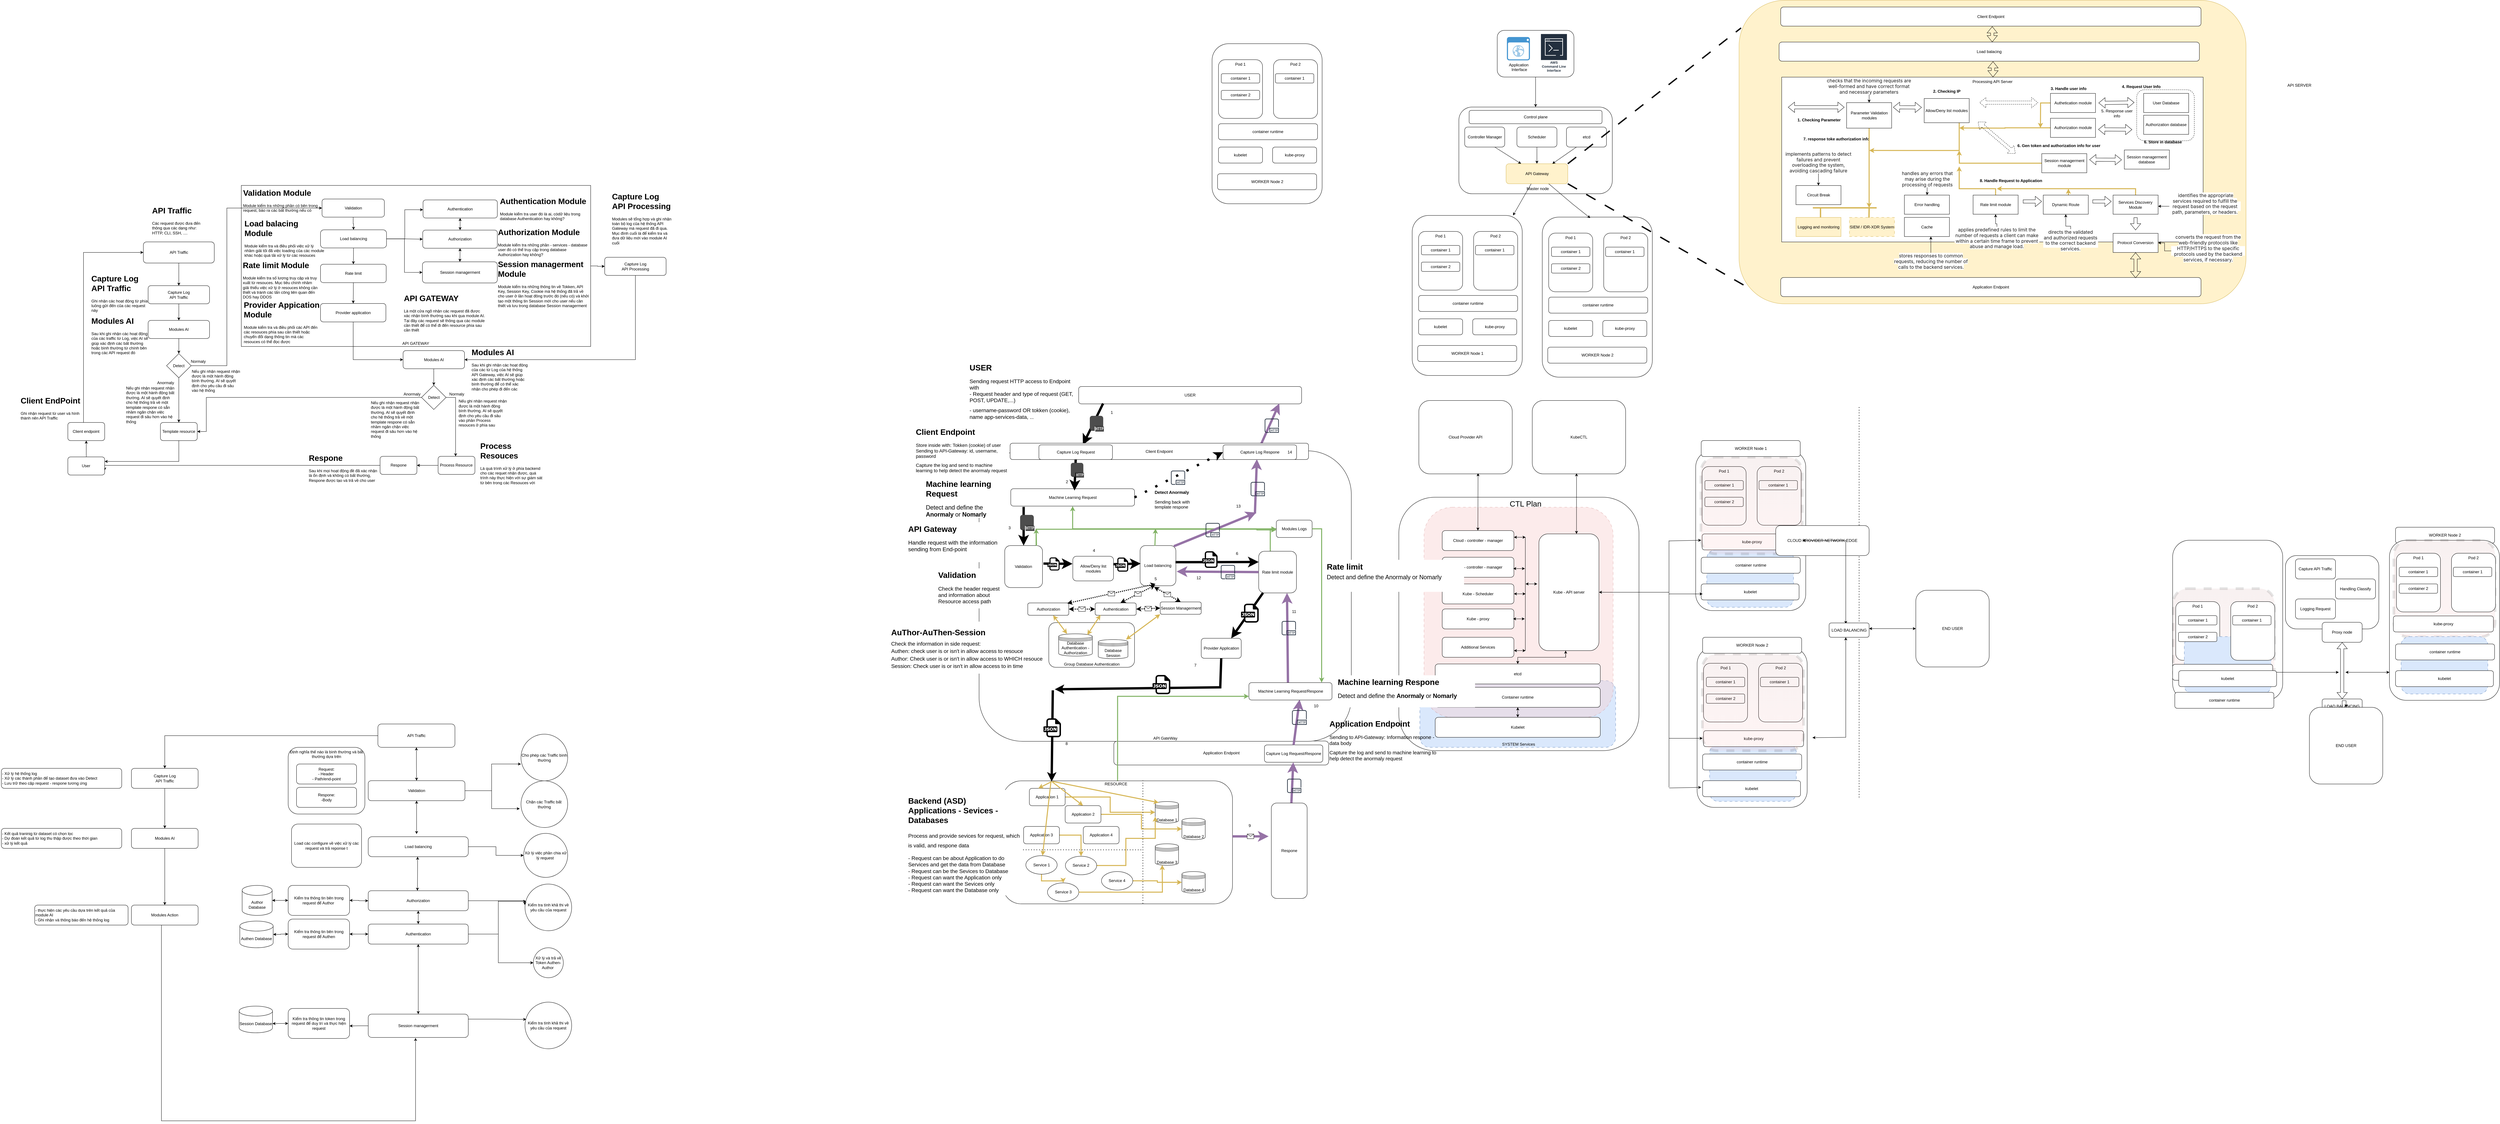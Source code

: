 <mxfile version="24.2.1" type="github">
  <diagram name="Page-1" id="UMn9NgwjwvaUy-2SpcIn">
    <mxGraphModel dx="7387" dy="2618" grid="0" gridSize="10" guides="1" tooltips="1" connect="1" arrows="1" fold="1" page="1" pageScale="1" pageWidth="827" pageHeight="1169" math="0" shadow="0">
      <root>
        <mxCell id="0" />
        <mxCell id="1" parent="0" />
        <mxCell id="y-TX2a_j0supAGSEBNOk-58" value="" style="rounded=1;whiteSpace=wrap;html=1;" parent="1" vertex="1">
          <mxGeometry x="2558.25" y="1535" width="280" height="220" as="geometry" />
        </mxCell>
        <mxCell id="pE7JUmBPL3v0cMtBO8co-5" value="" style="group" parent="1" vertex="1" connectable="0">
          <mxGeometry x="80" y="230" width="460" height="220" as="geometry" />
        </mxCell>
        <mxCell id="pE7JUmBPL3v0cMtBO8co-2" value="" style="rounded=1;whiteSpace=wrap;html=1;" parent="pE7JUmBPL3v0cMtBO8co-5" vertex="1">
          <mxGeometry y="-40" width="460" height="260" as="geometry" />
        </mxCell>
        <mxCell id="pE7JUmBPL3v0cMtBO8co-3" value="Master node" style="text;html=1;strokeColor=none;fillColor=none;align=center;verticalAlign=middle;whiteSpace=wrap;rounded=0;" parent="pE7JUmBPL3v0cMtBO8co-5" vertex="1">
          <mxGeometry x="174" y="190" width="125" height="30" as="geometry" />
        </mxCell>
        <mxCell id="pE7JUmBPL3v0cMtBO8co-8" value="Controller Manager" style="rounded=1;whiteSpace=wrap;html=1;" parent="pE7JUmBPL3v0cMtBO8co-5" vertex="1">
          <mxGeometry x="17.5" y="20" width="120" height="60" as="geometry" />
        </mxCell>
        <mxCell id="pE7JUmBPL3v0cMtBO8co-9" value="Scheduler" style="rounded=1;whiteSpace=wrap;html=1;" parent="pE7JUmBPL3v0cMtBO8co-5" vertex="1">
          <mxGeometry x="174" y="20" width="120" height="60" as="geometry" />
        </mxCell>
        <mxCell id="pE7JUmBPL3v0cMtBO8co-10" value="etcd" style="rounded=1;whiteSpace=wrap;html=1;" parent="pE7JUmBPL3v0cMtBO8co-5" vertex="1">
          <mxGeometry x="322.5" y="20" width="120" height="60" as="geometry" />
        </mxCell>
        <mxCell id="pE7JUmBPL3v0cMtBO8co-11" value="API Gateway" style="rounded=1;whiteSpace=wrap;html=1;fillColor=#fff2cc;strokeColor=#d6b656;" parent="pE7JUmBPL3v0cMtBO8co-5" vertex="1">
          <mxGeometry x="141.5" y="130" width="185" height="60" as="geometry" />
        </mxCell>
        <mxCell id="pE7JUmBPL3v0cMtBO8co-36" value="" style="endArrow=classic;html=1;rounded=0;exitX=0.75;exitY=1;exitDx=0;exitDy=0;" parent="pE7JUmBPL3v0cMtBO8co-5" source="pE7JUmBPL3v0cMtBO8co-8" target="pE7JUmBPL3v0cMtBO8co-11" edge="1">
          <mxGeometry width="50" height="50" relative="1" as="geometry">
            <mxPoint x="160" y="560" as="sourcePoint" />
            <mxPoint x="210" y="510" as="targetPoint" />
          </mxGeometry>
        </mxCell>
        <mxCell id="pE7JUmBPL3v0cMtBO8co-37" value="" style="endArrow=classic;html=1;rounded=0;exitX=0.5;exitY=1;exitDx=0;exitDy=0;" parent="pE7JUmBPL3v0cMtBO8co-5" source="pE7JUmBPL3v0cMtBO8co-9" target="pE7JUmBPL3v0cMtBO8co-11" edge="1">
          <mxGeometry width="50" height="50" relative="1" as="geometry">
            <mxPoint x="118" y="90" as="sourcePoint" />
            <mxPoint x="197" y="140" as="targetPoint" />
          </mxGeometry>
        </mxCell>
        <mxCell id="pE7JUmBPL3v0cMtBO8co-38" value="" style="endArrow=classic;html=1;rounded=0;exitX=0.25;exitY=1;exitDx=0;exitDy=0;entryX=0.75;entryY=0;entryDx=0;entryDy=0;" parent="pE7JUmBPL3v0cMtBO8co-5" source="pE7JUmBPL3v0cMtBO8co-10" target="pE7JUmBPL3v0cMtBO8co-11" edge="1">
          <mxGeometry width="50" height="50" relative="1" as="geometry">
            <mxPoint x="128" y="100" as="sourcePoint" />
            <mxPoint x="207" y="150" as="targetPoint" />
          </mxGeometry>
        </mxCell>
        <mxCell id="pE7JUmBPL3v0cMtBO8co-20" value="" style="group" parent="1" vertex="1" connectable="0">
          <mxGeometry x="-60" y="515" width="330" height="480" as="geometry" />
        </mxCell>
        <mxCell id="pE7JUmBPL3v0cMtBO8co-12" value="" style="rounded=1;whiteSpace=wrap;html=1;" parent="pE7JUmBPL3v0cMtBO8co-20" vertex="1">
          <mxGeometry width="330" height="480.0" as="geometry" />
        </mxCell>
        <mxCell id="pE7JUmBPL3v0cMtBO8co-13" value="Pod 1" style="rounded=1;whiteSpace=wrap;html=1;verticalAlign=top;" parent="pE7JUmBPL3v0cMtBO8co-20" vertex="1">
          <mxGeometry x="19.25" y="48" width="132" height="176.0" as="geometry" />
        </mxCell>
        <mxCell id="pE7JUmBPL3v0cMtBO8co-14" value="Pod 2" style="rounded=1;whiteSpace=wrap;html=1;verticalAlign=top;" parent="pE7JUmBPL3v0cMtBO8co-20" vertex="1">
          <mxGeometry x="184.25" y="48" width="132" height="176.0" as="geometry" />
        </mxCell>
        <mxCell id="pE7JUmBPL3v0cMtBO8co-15" value="container runtime" style="rounded=1;whiteSpace=wrap;html=1;" parent="pE7JUmBPL3v0cMtBO8co-20" vertex="1">
          <mxGeometry x="19.25" y="240.0" width="297" height="48" as="geometry" />
        </mxCell>
        <mxCell id="pE7JUmBPL3v0cMtBO8co-16" value="WORKER Node 1" style="rounded=1;whiteSpace=wrap;html=1;" parent="pE7JUmBPL3v0cMtBO8co-20" vertex="1">
          <mxGeometry x="16.5" y="390.0" width="297" height="48" as="geometry" />
        </mxCell>
        <mxCell id="pE7JUmBPL3v0cMtBO8co-17" value="kube-proxy" style="rounded=1;whiteSpace=wrap;html=1;" parent="pE7JUmBPL3v0cMtBO8co-20" vertex="1">
          <mxGeometry x="181.5" y="310" width="132" height="48" as="geometry" />
        </mxCell>
        <mxCell id="pE7JUmBPL3v0cMtBO8co-18" value="kubelet" style="rounded=1;whiteSpace=wrap;html=1;" parent="pE7JUmBPL3v0cMtBO8co-20" vertex="1">
          <mxGeometry x="19.25" y="310" width="132" height="48" as="geometry" />
        </mxCell>
        <mxCell id="pE7JUmBPL3v0cMtBO8co-19" value="container 1" style="rounded=1;whiteSpace=wrap;html=1;" parent="pE7JUmBPL3v0cMtBO8co-20" vertex="1">
          <mxGeometry x="27.62" y="90" width="115.25" height="28" as="geometry" />
        </mxCell>
        <mxCell id="pE7JUmBPL3v0cMtBO8co-21" value="container 2" style="rounded=1;whiteSpace=wrap;html=1;" parent="pE7JUmBPL3v0cMtBO8co-20" vertex="1">
          <mxGeometry x="27.5" y="140" width="115.25" height="28" as="geometry" />
        </mxCell>
        <mxCell id="pE7JUmBPL3v0cMtBO8co-22" value="container 1" style="rounded=1;whiteSpace=wrap;html=1;" parent="pE7JUmBPL3v0cMtBO8co-20" vertex="1">
          <mxGeometry x="189.88" y="90" width="115.25" height="28" as="geometry" />
        </mxCell>
        <mxCell id="pE7JUmBPL3v0cMtBO8co-23" value="" style="group" parent="1" vertex="1" connectable="0">
          <mxGeometry x="330" y="520" width="330" height="480" as="geometry" />
        </mxCell>
        <mxCell id="pE7JUmBPL3v0cMtBO8co-24" value="" style="rounded=1;whiteSpace=wrap;html=1;" parent="pE7JUmBPL3v0cMtBO8co-23" vertex="1">
          <mxGeometry width="330" height="480.0" as="geometry" />
        </mxCell>
        <mxCell id="pE7JUmBPL3v0cMtBO8co-25" value="Pod 1" style="rounded=1;whiteSpace=wrap;html=1;verticalAlign=top;" parent="pE7JUmBPL3v0cMtBO8co-23" vertex="1">
          <mxGeometry x="19.25" y="48" width="132" height="176.0" as="geometry" />
        </mxCell>
        <mxCell id="pE7JUmBPL3v0cMtBO8co-26" value="Pod 2" style="rounded=1;whiteSpace=wrap;html=1;verticalAlign=top;" parent="pE7JUmBPL3v0cMtBO8co-23" vertex="1">
          <mxGeometry x="184.25" y="48" width="132" height="176.0" as="geometry" />
        </mxCell>
        <mxCell id="pE7JUmBPL3v0cMtBO8co-27" value="container runtime" style="rounded=1;whiteSpace=wrap;html=1;" parent="pE7JUmBPL3v0cMtBO8co-23" vertex="1">
          <mxGeometry x="19.25" y="240.0" width="297" height="48" as="geometry" />
        </mxCell>
        <mxCell id="pE7JUmBPL3v0cMtBO8co-28" value="WORKER Node 2" style="rounded=1;whiteSpace=wrap;html=1;" parent="pE7JUmBPL3v0cMtBO8co-23" vertex="1">
          <mxGeometry x="16.5" y="390.0" width="297" height="48" as="geometry" />
        </mxCell>
        <mxCell id="pE7JUmBPL3v0cMtBO8co-29" value="kube-proxy" style="rounded=1;whiteSpace=wrap;html=1;" parent="pE7JUmBPL3v0cMtBO8co-23" vertex="1">
          <mxGeometry x="181.5" y="310" width="132" height="48" as="geometry" />
        </mxCell>
        <mxCell id="pE7JUmBPL3v0cMtBO8co-30" value="kubelet" style="rounded=1;whiteSpace=wrap;html=1;" parent="pE7JUmBPL3v0cMtBO8co-23" vertex="1">
          <mxGeometry x="19.25" y="310" width="132" height="48" as="geometry" />
        </mxCell>
        <mxCell id="pE7JUmBPL3v0cMtBO8co-31" value="container 1" style="rounded=1;whiteSpace=wrap;html=1;" parent="pE7JUmBPL3v0cMtBO8co-23" vertex="1">
          <mxGeometry x="27.62" y="90" width="115.25" height="28" as="geometry" />
        </mxCell>
        <mxCell id="pE7JUmBPL3v0cMtBO8co-32" value="container 2" style="rounded=1;whiteSpace=wrap;html=1;" parent="pE7JUmBPL3v0cMtBO8co-23" vertex="1">
          <mxGeometry x="27.5" y="140" width="115.25" height="28" as="geometry" />
        </mxCell>
        <mxCell id="pE7JUmBPL3v0cMtBO8co-33" value="container 1" style="rounded=1;whiteSpace=wrap;html=1;" parent="pE7JUmBPL3v0cMtBO8co-23" vertex="1">
          <mxGeometry x="189.88" y="90" width="115.25" height="28" as="geometry" />
        </mxCell>
        <mxCell id="pE7JUmBPL3v0cMtBO8co-35" value="Control plane" style="rounded=1;whiteSpace=wrap;html=1;" parent="1" vertex="1">
          <mxGeometry x="110.75" y="200" width="398.5" height="40" as="geometry" />
        </mxCell>
        <mxCell id="pE7JUmBPL3v0cMtBO8co-39" value="" style="endArrow=classic;html=1;rounded=0;entryX=0.436;entryY=0.006;entryDx=0;entryDy=0;entryPerimeter=0;" parent="1" source="pE7JUmBPL3v0cMtBO8co-11" target="pE7JUmBPL3v0cMtBO8co-24" edge="1">
          <mxGeometry width="50" height="50" relative="1" as="geometry">
            <mxPoint x="443" y="320" as="sourcePoint" />
            <mxPoint x="370" y="370" as="targetPoint" />
            <Array as="points">
              <mxPoint x="420" y="480" />
            </Array>
          </mxGeometry>
        </mxCell>
        <mxCell id="pE7JUmBPL3v0cMtBO8co-41" value="" style="endArrow=classic;html=1;rounded=0;" parent="1" source="pE7JUmBPL3v0cMtBO8co-11" target="pE7JUmBPL3v0cMtBO8co-12" edge="1">
          <mxGeometry width="50" height="50" relative="1" as="geometry">
            <mxPoint x="224" y="480" as="sourcePoint" />
            <mxPoint x="349" y="583" as="targetPoint" />
            <Array as="points" />
          </mxGeometry>
        </mxCell>
        <mxCell id="pE7JUmBPL3v0cMtBO8co-42" value="" style="group" parent="1" vertex="1" connectable="0">
          <mxGeometry x="195" y="-40" width="230" height="140" as="geometry" />
        </mxCell>
        <mxCell id="pE7JUmBPL3v0cMtBO8co-1" value="" style="rounded=1;whiteSpace=wrap;html=1;" parent="pE7JUmBPL3v0cMtBO8co-42" vertex="1">
          <mxGeometry width="230" height="140" as="geometry" />
        </mxCell>
        <mxCell id="pE7JUmBPL3v0cMtBO8co-6" value="Application&lt;br&gt;&amp;nbsp;Interface" style="shadow=0;dashed=0;html=1;strokeColor=none;fillColor=#4495D1;labelPosition=center;verticalLabelPosition=bottom;verticalAlign=top;align=center;outlineConnect=0;shape=mxgraph.veeam.2d.web_ui;" parent="pE7JUmBPL3v0cMtBO8co-42" vertex="1">
          <mxGeometry x="29" y="20" width="69" height="70" as="geometry" />
        </mxCell>
        <mxCell id="pE7JUmBPL3v0cMtBO8co-7" value="AWS&#xa;Command Line Interface" style="sketch=0;outlineConnect=0;fontColor=#232F3E;gradientColor=none;strokeColor=#ffffff;fillColor=#232F3E;dashed=0;verticalLabelPosition=middle;verticalAlign=bottom;align=center;html=1;whiteSpace=wrap;fontSize=10;fontStyle=1;spacing=3;shape=mxgraph.aws4.productIcon;prIcon=mxgraph.aws4.command_line_interface;" parent="pE7JUmBPL3v0cMtBO8co-42" vertex="1">
          <mxGeometry x="130" y="10" width="80" height="120" as="geometry" />
        </mxCell>
        <mxCell id="pE7JUmBPL3v0cMtBO8co-43" style="edgeStyle=orthogonalEdgeStyle;rounded=0;orthogonalLoop=1;jettySize=auto;html=1;entryX=0.5;entryY=0;entryDx=0;entryDy=0;" parent="1" source="pE7JUmBPL3v0cMtBO8co-1" target="pE7JUmBPL3v0cMtBO8co-2" edge="1">
          <mxGeometry relative="1" as="geometry" />
        </mxCell>
        <mxCell id="pE7JUmBPL3v0cMtBO8co-45" value="" style="endArrow=none;html=1;rounded=0;entryX=0.004;entryY=0.091;entryDx=0;entryDy=0;entryPerimeter=0;exitX=1;exitY=0;exitDx=0;exitDy=0;dashed=1;dashPattern=8 8;strokeWidth=4;" parent="1" source="pE7JUmBPL3v0cMtBO8co-11" target="pE7JUmBPL3v0cMtBO8co-44" edge="1">
          <mxGeometry width="50" height="50" relative="1" as="geometry">
            <mxPoint x="880" y="860" as="sourcePoint" />
            <mxPoint x="930" y="810" as="targetPoint" />
          </mxGeometry>
        </mxCell>
        <mxCell id="pE7JUmBPL3v0cMtBO8co-46" value="" style="endArrow=none;html=1;rounded=0;entryX=0.014;entryY=0.943;entryDx=0;entryDy=0;entryPerimeter=0;exitX=1;exitY=1;exitDx=0;exitDy=0;dashed=1;dashPattern=8 8;strokeWidth=4;" parent="1" source="pE7JUmBPL3v0cMtBO8co-11" target="pE7JUmBPL3v0cMtBO8co-44" edge="1">
          <mxGeometry width="50" height="50" relative="1" as="geometry">
            <mxPoint x="417" y="370" as="sourcePoint" />
            <mxPoint x="721.92" y="673.6" as="targetPoint" />
          </mxGeometry>
        </mxCell>
        <mxCell id="pE7JUmBPL3v0cMtBO8co-47" value="API SERVER" style="text;html=1;strokeColor=none;fillColor=none;align=center;verticalAlign=middle;whiteSpace=wrap;rounded=0;" parent="1" vertex="1">
          <mxGeometry x="2500" y="110" width="200" height="30" as="geometry" />
        </mxCell>
        <mxCell id="pE7JUmBPL3v0cMtBO8co-44" value="" style="rounded=1;whiteSpace=wrap;html=1;fillColor=#fff2cc;strokeColor=#d6b656;" parent="1" vertex="1">
          <mxGeometry x="920" y="-130" width="1520" height="910" as="geometry" />
        </mxCell>
        <mxCell id="pE7JUmBPL3v0cMtBO8co-49" value="" style="group" parent="1" vertex="1" connectable="0">
          <mxGeometry x="1040" y="-110" width="1710" height="868.5" as="geometry" />
        </mxCell>
        <mxCell id="pE7JUmBPL3v0cMtBO8co-50" value="" style="group" parent="pE7JUmBPL3v0cMtBO8co-49" vertex="1" connectable="0">
          <mxGeometry width="1710.0" height="868.5" as="geometry" />
        </mxCell>
        <mxCell id="pE7JUmBPL3v0cMtBO8co-51" value="Processing API Server" style="rounded=0;whiteSpace=wrap;html=1;movable=1;resizable=1;rotatable=1;deletable=1;editable=1;locked=0;connectable=1;verticalAlign=top;" parent="pE7JUmBPL3v0cMtBO8co-50" vertex="1">
          <mxGeometry x="7.876" y="210.314" width="1263.568" height="494.237" as="geometry" />
        </mxCell>
        <mxCell id="pE7JUmBPL3v0cMtBO8co-52" value="6. Gen token and authorization info for user" style="text;html=1;strokeColor=none;fillColor=none;align=center;verticalAlign=middle;whiteSpace=wrap;rounded=0;fontStyle=1" parent="pE7JUmBPL3v0cMtBO8co-50" vertex="1">
          <mxGeometry x="707.115" y="401.508" width="264.415" height="28.679" as="geometry" />
        </mxCell>
        <mxCell id="pE7JUmBPL3v0cMtBO8co-53" style="edgeStyle=orthogonalEdgeStyle;rounded=0;orthogonalLoop=1;jettySize=auto;html=1;fillColor=#fff2cc;strokeColor=#d6b656;strokeWidth=3;" parent="pE7JUmBPL3v0cMtBO8co-50" source="pE7JUmBPL3v0cMtBO8co-54" edge="1">
          <mxGeometry relative="1" as="geometry">
            <mxPoint x="783.649" y="362.791" as="targetPoint" />
          </mxGeometry>
        </mxCell>
        <mxCell id="pE7JUmBPL3v0cMtBO8co-54" value="Authetication module" style="rounded=0;whiteSpace=wrap;html=1;" parent="pE7JUmBPL3v0cMtBO8co-50" vertex="1">
          <mxGeometry x="813.691" y="259.068" width="135.021" height="57.358" as="geometry" />
        </mxCell>
        <mxCell id="pE7JUmBPL3v0cMtBO8co-55" value="User Database" style="rounded=0;whiteSpace=wrap;html=1;" parent="pE7JUmBPL3v0cMtBO8co-50" vertex="1">
          <mxGeometry x="1093.071" y="259.068" width="135.021" height="57.358" as="geometry" />
        </mxCell>
        <mxCell id="pE7JUmBPL3v0cMtBO8co-56" style="edgeStyle=orthogonalEdgeStyle;rounded=0;orthogonalLoop=1;jettySize=auto;html=1;fillColor=#fff2cc;strokeColor=#d6b656;strokeWidth=3;" parent="pE7JUmBPL3v0cMtBO8co-50" source="pE7JUmBPL3v0cMtBO8co-57" edge="1">
          <mxGeometry relative="1" as="geometry">
            <mxPoint x="540.083" y="362.791" as="targetPoint" />
          </mxGeometry>
        </mxCell>
        <mxCell id="pE7JUmBPL3v0cMtBO8co-57" value="Authorization module" style="rounded=0;whiteSpace=wrap;html=1;" parent="pE7JUmBPL3v0cMtBO8co-50" vertex="1">
          <mxGeometry x="813.691" y="333.634" width="135.021" height="57.358" as="geometry" />
        </mxCell>
        <mxCell id="pE7JUmBPL3v0cMtBO8co-58" value="3. Handle user info" style="text;html=1;strokeColor=none;fillColor=none;align=center;verticalAlign=middle;whiteSpace=wrap;rounded=0;fontStyle=1" parent="pE7JUmBPL3v0cMtBO8co-50" vertex="1">
          <mxGeometry x="792.065" y="230.389" width="151.898" height="28.679" as="geometry" />
        </mxCell>
        <mxCell id="pE7JUmBPL3v0cMtBO8co-59" value="" style="shape=flexArrow;endArrow=classic;html=1;rounded=0;startArrow=block;" parent="pE7JUmBPL3v0cMtBO8co-50" edge="1">
          <mxGeometry width="50" height="50" relative="1" as="geometry">
            <mxPoint x="1058.416" y="367.571" as="sourcePoint" />
            <mxPoint x="957.15" y="367.093" as="targetPoint" />
          </mxGeometry>
        </mxCell>
        <mxCell id="pE7JUmBPL3v0cMtBO8co-60" value="6. Store in database" style="text;html=1;strokeColor=none;fillColor=none;align=center;verticalAlign=middle;whiteSpace=wrap;rounded=0;fontStyle=1" parent="pE7JUmBPL3v0cMtBO8co-50" vertex="1">
          <mxGeometry x="1074.54" y="390.992" width="151.898" height="28.679" as="geometry" />
        </mxCell>
        <mxCell id="pE7JUmBPL3v0cMtBO8co-61" value="5. Response user info" style="text;html=1;strokeColor=none;fillColor=none;align=center;verticalAlign=middle;whiteSpace=wrap;rounded=0;" parent="pE7JUmBPL3v0cMtBO8co-50" vertex="1">
          <mxGeometry x="954.056" y="304.955" width="118.143" height="28.679" as="geometry" />
        </mxCell>
        <mxCell id="pE7JUmBPL3v0cMtBO8co-62" value="7. response toke authorization info&amp;nbsp;&amp;nbsp;" style="text;html=1;strokeColor=none;fillColor=none;align=center;verticalAlign=middle;whiteSpace=wrap;rounded=0;fontStyle=1" parent="pE7JUmBPL3v0cMtBO8co-50" vertex="1">
          <mxGeometry x="4.894" y="381.911" width="341.265" height="28.679" as="geometry" />
        </mxCell>
        <mxCell id="pE7JUmBPL3v0cMtBO8co-63" value="" style="shape=flexArrow;endArrow=classic;html=1;rounded=0;startArrow=block;" parent="pE7JUmBPL3v0cMtBO8co-50" edge="1">
          <mxGeometry width="50" height="50" relative="1" as="geometry">
            <mxPoint x="27.004" y="300.653" as="sourcePoint" />
            <mxPoint x="195.78" y="300.653" as="targetPoint" />
          </mxGeometry>
        </mxCell>
        <mxCell id="pE7JUmBPL3v0cMtBO8co-64" style="edgeStyle=orthogonalEdgeStyle;rounded=0;orthogonalLoop=1;jettySize=auto;html=1;fillColor=#fff2cc;strokeColor=#d6b656;strokeWidth=3;" parent="pE7JUmBPL3v0cMtBO8co-50" source="pE7JUmBPL3v0cMtBO8co-65" edge="1">
          <mxGeometry relative="1" as="geometry">
            <mxPoint x="540.083" y="430.187" as="targetPoint" />
          </mxGeometry>
        </mxCell>
        <mxCell id="pE7JUmBPL3v0cMtBO8co-65" value="Session managerment module" style="rounded=0;whiteSpace=wrap;html=1;" parent="pE7JUmBPL3v0cMtBO8co-50" vertex="1">
          <mxGeometry x="787.621" y="439.747" width="135.021" height="57.358" as="geometry" />
        </mxCell>
        <mxCell id="pE7JUmBPL3v0cMtBO8co-66" value="Session managerment database" style="rounded=0;whiteSpace=wrap;html=1;" parent="pE7JUmBPL3v0cMtBO8co-50" vertex="1">
          <mxGeometry x="1035.159" y="428.753" width="135.021" height="57.358" as="geometry" />
        </mxCell>
        <mxCell id="pE7JUmBPL3v0cMtBO8co-67" value="" style="shape=flexArrow;endArrow=classic;html=1;rounded=0;startArrow=block;" parent="pE7JUmBPL3v0cMtBO8co-50" edge="1">
          <mxGeometry width="50" height="50" relative="1" as="geometry">
            <mxPoint x="958.05" y="287.747" as="sourcePoint" />
            <mxPoint x="1064.942" y="286.313" as="targetPoint" />
          </mxGeometry>
        </mxCell>
        <mxCell id="pE7JUmBPL3v0cMtBO8co-68" value="" style="shape=flexArrow;endArrow=classic;html=1;rounded=0;startArrow=block;" parent="pE7JUmBPL3v0cMtBO8co-50" edge="1">
          <mxGeometry width="50" height="50" relative="1" as="geometry">
            <mxPoint x="930.517" y="457.738" as="sourcePoint" />
            <mxPoint x="1027.282" y="458.216" as="targetPoint" />
          </mxGeometry>
        </mxCell>
        <mxCell id="pE7JUmBPL3v0cMtBO8co-69" value="Authorization database" style="rounded=0;whiteSpace=wrap;html=1;" parent="pE7JUmBPL3v0cMtBO8co-50" vertex="1">
          <mxGeometry x="1093.071" y="324.552" width="135.021" height="57.358" as="geometry" />
        </mxCell>
        <mxCell id="pE7JUmBPL3v0cMtBO8co-70" style="edgeStyle=orthogonalEdgeStyle;rounded=0;orthogonalLoop=1;jettySize=auto;html=1;fillColor=#fff2cc;strokeColor=#d6b656;strokeWidth=3;" parent="pE7JUmBPL3v0cMtBO8co-50" source="pE7JUmBPL3v0cMtBO8co-71" edge="1">
          <mxGeometry relative="1" as="geometry">
            <mxPoint x="270.041" y="602.262" as="targetPoint" />
          </mxGeometry>
        </mxCell>
        <mxCell id="pE7JUmBPL3v0cMtBO8co-71" value="Parameter Validation modules" style="rounded=0;whiteSpace=wrap;html=1;" parent="pE7JUmBPL3v0cMtBO8co-50" vertex="1">
          <mxGeometry x="202.531" y="286.791" width="135.021" height="76.478" as="geometry" />
        </mxCell>
        <mxCell id="pE7JUmBPL3v0cMtBO8co-72" style="edgeStyle=orthogonalEdgeStyle;rounded=0;orthogonalLoop=1;jettySize=auto;html=1;fillColor=#fff2cc;strokeColor=#d6b656;strokeWidth=3;" parent="pE7JUmBPL3v0cMtBO8co-50" source="pE7JUmBPL3v0cMtBO8co-73" edge="1">
          <mxGeometry relative="1" as="geometry">
            <mxPoint x="270.041" y="430.187" as="targetPoint" />
            <Array as="points">
              <mxPoint x="540.083" y="430.187" />
            </Array>
          </mxGeometry>
        </mxCell>
        <mxCell id="pE7JUmBPL3v0cMtBO8co-73" value="Allow/Deny list modules" style="rounded=0;whiteSpace=wrap;html=1;" parent="pE7JUmBPL3v0cMtBO8co-50" vertex="1">
          <mxGeometry x="435.104" y="274.364" width="135.021" height="72.654" as="geometry" />
        </mxCell>
        <mxCell id="pE7JUmBPL3v0cMtBO8co-74" value="" style="shape=flexArrow;endArrow=classic;html=1;rounded=0;startArrow=block;" parent="pE7JUmBPL3v0cMtBO8co-50" edge="1">
          <mxGeometry width="50" height="50" relative="1" as="geometry">
            <mxPoint x="342.052" y="300.653" as="sourcePoint" />
            <mxPoint x="427.565" y="301.131" as="targetPoint" />
          </mxGeometry>
        </mxCell>
        <mxCell id="pE7JUmBPL3v0cMtBO8co-75" value="" style="rounded=1;whiteSpace=wrap;html=1;fillColor=none;dashed=1;" parent="pE7JUmBPL3v0cMtBO8co-50" vertex="1">
          <mxGeometry x="1072.199" y="248.075" width="172.77" height="152.955" as="geometry" />
        </mxCell>
        <mxCell id="pE7JUmBPL3v0cMtBO8co-76" style="edgeStyle=orthogonalEdgeStyle;rounded=0;orthogonalLoop=1;jettySize=auto;html=1;fillColor=#fff2cc;strokeColor=#d6b656;strokeWidth=3;" parent="pE7JUmBPL3v0cMtBO8co-50" source="pE7JUmBPL3v0cMtBO8co-77" edge="1">
          <mxGeometry relative="1" as="geometry">
            <mxPoint x="540.083" y="477.986" as="targetPoint" />
            <Array as="points">
              <mxPoint x="649.224" y="544.904" />
            </Array>
          </mxGeometry>
        </mxCell>
        <mxCell id="pE7JUmBPL3v0cMtBO8co-77" value="Rate limit module" style="rounded=0;whiteSpace=wrap;html=1;" parent="pE7JUmBPL3v0cMtBO8co-50" vertex="1">
          <mxGeometry x="581.714" y="564.023" width="135.021" height="57.358" as="geometry" />
        </mxCell>
        <mxCell id="pE7JUmBPL3v0cMtBO8co-78" style="edgeStyle=orthogonalEdgeStyle;rounded=0;orthogonalLoop=1;jettySize=auto;html=1;fillColor=#fff2cc;strokeColor=#d6b656;strokeWidth=3;" parent="pE7JUmBPL3v0cMtBO8co-50" source="pE7JUmBPL3v0cMtBO8co-79" edge="1">
          <mxGeometry relative="1" as="geometry">
            <mxPoint x="867.508" y="544.904" as="targetPoint" />
            <Array as="points">
              <mxPoint x="867.508" y="554.463" />
              <mxPoint x="867.508" y="554.463" />
            </Array>
          </mxGeometry>
        </mxCell>
        <mxCell id="pE7JUmBPL3v0cMtBO8co-79" value="Dynamic Route" style="rounded=0;whiteSpace=wrap;html=1;" parent="pE7JUmBPL3v0cMtBO8co-50" vertex="1">
          <mxGeometry x="792.065" y="564.023" width="135.021" height="57.358" as="geometry" />
        </mxCell>
        <mxCell id="pE7JUmBPL3v0cMtBO8co-80" value="Protocol Conversion" style="rounded=0;whiteSpace=wrap;html=1;" parent="pE7JUmBPL3v0cMtBO8co-50" vertex="1">
          <mxGeometry x="1001.403" y="678.74" width="135.021" height="57.358" as="geometry" />
        </mxCell>
        <mxCell id="pE7JUmBPL3v0cMtBO8co-81" style="edgeStyle=orthogonalEdgeStyle;rounded=0;orthogonalLoop=1;jettySize=auto;html=1;fillColor=#fff2cc;strokeColor=#d6b656;strokeWidth=3;" parent="pE7JUmBPL3v0cMtBO8co-50" source="pE7JUmBPL3v0cMtBO8co-82" edge="1">
          <mxGeometry relative="1" as="geometry">
            <mxPoint x="652.6" y="544.904" as="targetPoint" />
            <Array as="points">
              <mxPoint x="1068.914" y="544.904" />
            </Array>
          </mxGeometry>
        </mxCell>
        <mxCell id="pE7JUmBPL3v0cMtBO8co-82" value="Services Discovery Module" style="rounded=0;whiteSpace=wrap;html=1;" parent="pE7JUmBPL3v0cMtBO8co-50" vertex="1">
          <mxGeometry x="1001.403" y="564.023" width="135.021" height="57.358" as="geometry" />
        </mxCell>
        <mxCell id="pE7JUmBPL3v0cMtBO8co-83" value="2. Checking IP" style="text;html=1;strokeColor=none;fillColor=none;align=center;verticalAlign=middle;whiteSpace=wrap;rounded=0;fontStyle=1" parent="pE7JUmBPL3v0cMtBO8co-50" vertex="1">
          <mxGeometry x="426.665" y="238.993" width="151.898" height="28.679" as="geometry" />
        </mxCell>
        <mxCell id="pE7JUmBPL3v0cMtBO8co-84" value="1. Checking Parameter" style="text;html=1;strokeColor=none;fillColor=none;align=center;verticalAlign=middle;whiteSpace=wrap;rounded=0;fontStyle=1" parent="pE7JUmBPL3v0cMtBO8co-50" vertex="1">
          <mxGeometry x="43.882" y="324.552" width="151.898" height="28.679" as="geometry" />
        </mxCell>
        <mxCell id="pE7JUmBPL3v0cMtBO8co-85" value="4. Request User Info" style="text;html=1;strokeColor=none;fillColor=none;align=center;verticalAlign=middle;whiteSpace=wrap;rounded=0;fontStyle=1" parent="pE7JUmBPL3v0cMtBO8co-50" vertex="1">
          <mxGeometry x="993.921" y="224.653" width="183.741" height="28.679" as="geometry" />
        </mxCell>
        <mxCell id="pE7JUmBPL3v0cMtBO8co-86" value="" style="shape=flexArrow;endArrow=classic;html=1;rounded=0;" parent="pE7JUmBPL3v0cMtBO8co-50" edge="1">
          <mxGeometry width="50" height="50" relative="1" as="geometry">
            <mxPoint x="731.362" y="583.143" as="sourcePoint" />
            <mxPoint x="787.621" y="583.143" as="targetPoint" />
          </mxGeometry>
        </mxCell>
        <mxCell id="pE7JUmBPL3v0cMtBO8co-87" value="" style="shape=flexArrow;endArrow=classic;html=1;rounded=0;" parent="pE7JUmBPL3v0cMtBO8co-50" edge="1">
          <mxGeometry width="50" height="50" relative="1" as="geometry">
            <mxPoint x="940.081" y="583.143" as="sourcePoint" />
            <mxPoint x="996.34" y="583.143" as="targetPoint" />
          </mxGeometry>
        </mxCell>
        <mxCell id="pE7JUmBPL3v0cMtBO8co-88" value="" style="shape=flexArrow;endArrow=classic;html=1;rounded=0;" parent="pE7JUmBPL3v0cMtBO8co-50" edge="1">
          <mxGeometry width="50" height="50" relative="1" as="geometry">
            <mxPoint x="1068.914" y="630.941" as="sourcePoint" />
            <mxPoint x="1068.914" y="669.18" as="targetPoint" />
          </mxGeometry>
        </mxCell>
        <mxCell id="pE7JUmBPL3v0cMtBO8co-89" value="Circuit Break" style="rounded=0;whiteSpace=wrap;html=1;" parent="pE7JUmBPL3v0cMtBO8co-50" vertex="1">
          <mxGeometry x="50.633" y="535.344" width="135.021" height="57.358" as="geometry" />
        </mxCell>
        <mxCell id="pE7JUmBPL3v0cMtBO8co-90" value="SIEM / IDR-XDR System" style="rounded=0;whiteSpace=wrap;html=1;dashed=1;dashPattern=8 8;fillColor=#fff2cc;strokeColor=#d6b656;" parent="pE7JUmBPL3v0cMtBO8co-50" vertex="1">
          <mxGeometry x="210.97" y="630.941" width="135.021" height="57.358" as="geometry" />
        </mxCell>
        <mxCell id="pE7JUmBPL3v0cMtBO8co-91" value="Cache" style="rounded=0;whiteSpace=wrap;html=1;" parent="pE7JUmBPL3v0cMtBO8co-50" vertex="1">
          <mxGeometry x="375.751" y="630.941" width="135.021" height="57.358" as="geometry" />
        </mxCell>
        <mxCell id="pE7JUmBPL3v0cMtBO8co-92" value="Logging and monitoring" style="rounded=0;whiteSpace=wrap;html=1;fillColor=#fff2cc;strokeColor=#d6b656;" parent="pE7JUmBPL3v0cMtBO8co-50" vertex="1">
          <mxGeometry x="50.633" y="630.941" width="135.021" height="57.358" as="geometry" />
        </mxCell>
        <mxCell id="pE7JUmBPL3v0cMtBO8co-93" value="Error handling" style="rounded=0;whiteSpace=wrap;html=1;" parent="pE7JUmBPL3v0cMtBO8co-50" vertex="1">
          <mxGeometry x="375.751" y="564.023" width="135.021" height="57.358" as="geometry" />
        </mxCell>
        <mxCell id="pE7JUmBPL3v0cMtBO8co-94" style="edgeStyle=orthogonalEdgeStyle;rounded=0;orthogonalLoop=1;jettySize=auto;html=1;" parent="pE7JUmBPL3v0cMtBO8co-50" source="pE7JUmBPL3v0cMtBO8co-95" target="pE7JUmBPL3v0cMtBO8co-77" edge="1">
          <mxGeometry relative="1" as="geometry" />
        </mxCell>
        <mxCell id="pE7JUmBPL3v0cMtBO8co-95" value="&lt;span style=&quot;color: rgba(0, 0, 0, 0.9); font-family: -apple-system, system-ui, BlinkMacSystemFont, &amp;quot;Segoe UI&amp;quot;, Roboto, &amp;quot;Helvetica Neue&amp;quot;, &amp;quot;Fira Sans&amp;quot;, Ubuntu, Oxygen, &amp;quot;Oxygen Sans&amp;quot;, Cantarell, &amp;quot;Droid Sans&amp;quot;, &amp;quot;Apple Color Emoji&amp;quot;, &amp;quot;Segoe UI Emoji&amp;quot;, &amp;quot;Segoe UI Emoji&amp;quot;, &amp;quot;Segoe UI Symbol&amp;quot;, &amp;quot;Lucida Grande&amp;quot;, Helvetica, Arial, sans-serif; font-size: 14px; font-style: normal; font-variant-ligatures: normal; font-variant-caps: normal; font-weight: 400; letter-spacing: normal; orphans: 2; text-align: start; text-indent: 0px; text-transform: none; widows: 2; word-spacing: 0px; -webkit-text-stroke-width: 0px; background-color: rgb(255, 255, 255); text-decoration-thickness: initial; text-decoration-style: initial; text-decoration-color: initial; float: none; display: inline !important;&quot;&gt;applies predefined rules to limit the number of requests a client can make within a certain time frame to prevent abuse and manage load.&lt;/span&gt;" style="text;html=1;strokeColor=none;fillColor=default;align=center;verticalAlign=middle;whiteSpace=wrap;rounded=0;" parent="pE7JUmBPL3v0cMtBO8co-50" vertex="1">
          <mxGeometry x="526.018" y="678.74" width="254.345" height="28.679" as="geometry" />
        </mxCell>
        <mxCell id="pE7JUmBPL3v0cMtBO8co-96" value="" style="edgeStyle=orthogonalEdgeStyle;rounded=0;orthogonalLoop=1;jettySize=auto;html=1;" parent="pE7JUmBPL3v0cMtBO8co-50" source="pE7JUmBPL3v0cMtBO8co-97" target="pE7JUmBPL3v0cMtBO8co-79" edge="1">
          <mxGeometry relative="1" as="geometry" />
        </mxCell>
        <mxCell id="pE7JUmBPL3v0cMtBO8co-97" value="&#xa;&lt;span style=&quot;color: rgba(0, 0, 0, 0.9); font-family: -apple-system, system-ui, BlinkMacSystemFont, &amp;quot;Segoe UI&amp;quot;, Roboto, &amp;quot;Helvetica Neue&amp;quot;, &amp;quot;Fira Sans&amp;quot;, Ubuntu, Oxygen, &amp;quot;Oxygen Sans&amp;quot;, Cantarell, &amp;quot;Droid Sans&amp;quot;, &amp;quot;Apple Color Emoji&amp;quot;, &amp;quot;Segoe UI Emoji&amp;quot;, &amp;quot;Segoe UI Emoji&amp;quot;, &amp;quot;Segoe UI Symbol&amp;quot;, &amp;quot;Lucida Grande&amp;quot;, Helvetica, Arial, sans-serif; font-size: 14px; font-style: normal; font-variant-ligatures: normal; font-variant-caps: normal; font-weight: 400; letter-spacing: normal; orphans: 2; text-align: start; text-indent: 0px; text-transform: none; widows: 2; word-spacing: 0px; -webkit-text-stroke-width: 0px; background-color: rgb(255, 255, 255); text-decoration-thickness: initial; text-decoration-style: initial; text-decoration-color: initial; float: none; display: inline !important;&quot;&gt;directs the validated and authorized requests to the correct backend services.&lt;/span&gt;&lt;span style=&quot;box-sizing: inherit; margin: var(--artdeco-reset-base-margin-zero); padding: var(--artdeco-reset-base-padding-zero); border: var(--artdeco-reset-base-border-zero); font-size: 14px; vertical-align: var(--artdeco-reset-base-vertical-align-baseline); background-color: rgb(255, 255, 255); outline: var(--artdeco-reset-base-outline-zero); color: rgba(0, 0, 0, 0.9); font-family: -apple-system, system-ui, BlinkMacSystemFont, &amp;quot;Segoe UI&amp;quot;, Roboto, &amp;quot;Helvetica Neue&amp;quot;, &amp;quot;Fira Sans&amp;quot;, Ubuntu, Oxygen, &amp;quot;Oxygen Sans&amp;quot;, Cantarell, &amp;quot;Droid Sans&amp;quot;, &amp;quot;Apple Color Emoji&amp;quot;, &amp;quot;Segoe UI Emoji&amp;quot;, &amp;quot;Segoe UI Emoji&amp;quot;, &amp;quot;Segoe UI Symbol&amp;quot;, &amp;quot;Lucida Grande&amp;quot;, Helvetica, Arial, sans-serif; font-style: normal; font-variant-ligatures: normal; font-variant-caps: normal; font-weight: 400; letter-spacing: normal; orphans: 2; text-align: start; text-indent: 0px; text-transform: none; widows: 2; word-spacing: 0px; -webkit-text-stroke-width: 0px; text-decoration-thickness: initial; text-decoration-style: initial; text-decoration-color: initial; line-height: inherit !important;&quot; class=&quot;white-space-pre&quot;&gt; &lt;/span&gt;&#xa;&#xa;" style="text;html=1;strokeColor=none;fillColor=default;align=center;verticalAlign=middle;whiteSpace=wrap;rounded=0;" parent="pE7JUmBPL3v0cMtBO8co-50" vertex="1">
          <mxGeometry x="792.065" y="693.079" width="164.331" height="28.679" as="geometry" />
        </mxCell>
        <mxCell id="pE7JUmBPL3v0cMtBO8co-98" style="edgeStyle=orthogonalEdgeStyle;rounded=0;orthogonalLoop=1;jettySize=auto;html=1;" parent="pE7JUmBPL3v0cMtBO8co-50" source="pE7JUmBPL3v0cMtBO8co-121" edge="1">
          <mxGeometry relative="1" as="geometry">
            <mxPoint x="1136.424" y="597.482" as="targetPoint" />
          </mxGeometry>
        </mxCell>
        <mxCell id="pE7JUmBPL3v0cMtBO8co-99" style="edgeStyle=orthogonalEdgeStyle;rounded=0;orthogonalLoop=1;jettySize=auto;html=1;" parent="pE7JUmBPL3v0cMtBO8co-50" source="pE7JUmBPL3v0cMtBO8co-100" target="pE7JUmBPL3v0cMtBO8co-89" edge="1">
          <mxGeometry relative="1" as="geometry" />
        </mxCell>
        <mxCell id="pE7JUmBPL3v0cMtBO8co-100" value="&#xa;&lt;span style=&quot;color: rgba(0, 0, 0, 0.9); font-family: -apple-system, system-ui, BlinkMacSystemFont, &amp;quot;Segoe UI&amp;quot;, Roboto, &amp;quot;Helvetica Neue&amp;quot;, &amp;quot;Fira Sans&amp;quot;, Ubuntu, Oxygen, &amp;quot;Oxygen Sans&amp;quot;, Cantarell, &amp;quot;Droid Sans&amp;quot;, &amp;quot;Apple Color Emoji&amp;quot;, &amp;quot;Segoe UI Emoji&amp;quot;, &amp;quot;Segoe UI Emoji&amp;quot;, &amp;quot;Segoe UI Symbol&amp;quot;, &amp;quot;Lucida Grande&amp;quot;, Helvetica, Arial, sans-serif; font-size: 14px; font-style: normal; font-variant-ligatures: normal; font-variant-caps: normal; font-weight: 400; letter-spacing: normal; orphans: 2; text-align: start; text-indent: 0px; text-transform: none; widows: 2; word-spacing: 0px; -webkit-text-stroke-width: 0px; background-color: rgb(255, 255, 255); text-decoration-thickness: initial; text-decoration-style: initial; text-decoration-color: initial; float: none; display: inline !important;&quot;&gt;implements patterns to detect failures and prevent overloading the system, avoiding cascading failure&lt;/span&gt;&#xa;&#xa;" style="text;html=1;strokeColor=none;fillColor=default;align=center;verticalAlign=middle;whiteSpace=wrap;rounded=0;" parent="pE7JUmBPL3v0cMtBO8co-50" vertex="1">
          <mxGeometry x="14.008" y="458.866" width="208.157" height="28.679" as="geometry" />
        </mxCell>
        <mxCell id="pE7JUmBPL3v0cMtBO8co-101" style="edgeStyle=orthogonalEdgeStyle;rounded=0;orthogonalLoop=1;jettySize=auto;html=1;" parent="pE7JUmBPL3v0cMtBO8co-50" source="pE7JUmBPL3v0cMtBO8co-102" edge="1">
          <mxGeometry relative="1" as="geometry">
            <mxPoint x="455.132" y="688.299" as="targetPoint" />
          </mxGeometry>
        </mxCell>
        <mxCell id="pE7JUmBPL3v0cMtBO8co-102" value="&#xa;&lt;span style=&quot;color: rgba(0, 0, 0, 0.9); font-family: -apple-system, system-ui, BlinkMacSystemFont, &amp;quot;Segoe UI&amp;quot;, Roboto, &amp;quot;Helvetica Neue&amp;quot;, &amp;quot;Fira Sans&amp;quot;, Ubuntu, Oxygen, &amp;quot;Oxygen Sans&amp;quot;, Cantarell, &amp;quot;Droid Sans&amp;quot;, &amp;quot;Apple Color Emoji&amp;quot;, &amp;quot;Segoe UI Emoji&amp;quot;, &amp;quot;Segoe UI Emoji&amp;quot;, &amp;quot;Segoe UI Symbol&amp;quot;, &amp;quot;Lucida Grande&amp;quot;, Helvetica, Arial, sans-serif; font-size: 14px; font-style: normal; font-variant-ligatures: normal; font-variant-caps: normal; font-weight: 400; letter-spacing: normal; orphans: 2; text-align: start; text-indent: 0px; text-transform: none; widows: 2; word-spacing: 0px; -webkit-text-stroke-width: 0px; background-color: rgb(255, 255, 255); text-decoration-thickness: initial; text-decoration-style: initial; text-decoration-color: initial; float: none; display: inline !important;&quot;&gt;stores responses to common requests, reducing the number of calls to the backend services.&lt;/span&gt;&#xa;&#xa;" style="text;html=1;strokeColor=none;fillColor=none;align=center;verticalAlign=middle;whiteSpace=wrap;rounded=0;" parent="pE7JUmBPL3v0cMtBO8co-50" vertex="1">
          <mxGeometry x="333.614" y="755.217" width="243.037" height="28.679" as="geometry" />
        </mxCell>
        <mxCell id="pE7JUmBPL3v0cMtBO8co-103" value="" style="edgeStyle=orthogonalEdgeStyle;rounded=0;orthogonalLoop=1;jettySize=auto;html=1;" parent="pE7JUmBPL3v0cMtBO8co-50" source="pE7JUmBPL3v0cMtBO8co-104" target="pE7JUmBPL3v0cMtBO8co-93" edge="1">
          <mxGeometry relative="1" as="geometry" />
        </mxCell>
        <mxCell id="pE7JUmBPL3v0cMtBO8co-104" value="&#xa;&lt;span style=&quot;color: rgba(0, 0, 0, 0.9); font-family: -apple-system, system-ui, BlinkMacSystemFont, &amp;quot;Segoe UI&amp;quot;, Roboto, &amp;quot;Helvetica Neue&amp;quot;, &amp;quot;Fira Sans&amp;quot;, Ubuntu, Oxygen, &amp;quot;Oxygen Sans&amp;quot;, Cantarell, &amp;quot;Droid Sans&amp;quot;, &amp;quot;Apple Color Emoji&amp;quot;, &amp;quot;Segoe UI Emoji&amp;quot;, &amp;quot;Segoe UI Emoji&amp;quot;, &amp;quot;Segoe UI Symbol&amp;quot;, &amp;quot;Lucida Grande&amp;quot;, Helvetica, Arial, sans-serif; font-size: 14px; font-style: normal; font-variant-ligatures: normal; font-variant-caps: normal; font-weight: 400; letter-spacing: normal; orphans: 2; text-align: start; text-indent: 0px; text-transform: none; widows: 2; word-spacing: 0px; -webkit-text-stroke-width: 0px; background-color: rgb(255, 255, 255); text-decoration-thickness: initial; text-decoration-style: initial; text-decoration-color: initial; float: none; display: inline !important;&quot;&gt;handles any errors that may arise during the processing of requests&lt;/span&gt;&#xa;&#xa;" style="text;html=1;strokeColor=none;fillColor=default;align=center;verticalAlign=middle;whiteSpace=wrap;rounded=0;" parent="pE7JUmBPL3v0cMtBO8co-50" vertex="1">
          <mxGeometry x="355.554" y="506.665" width="176.708" height="32.503" as="geometry" />
        </mxCell>
        <mxCell id="pE7JUmBPL3v0cMtBO8co-105" value="" style="edgeStyle=orthogonalEdgeStyle;rounded=0;orthogonalLoop=1;jettySize=auto;html=1;" parent="pE7JUmBPL3v0cMtBO8co-50" source="pE7JUmBPL3v0cMtBO8co-106" target="pE7JUmBPL3v0cMtBO8co-71" edge="1">
          <mxGeometry relative="1" as="geometry" />
        </mxCell>
        <mxCell id="pE7JUmBPL3v0cMtBO8co-106" value="&#xa;&lt;span style=&quot;color: rgba(0, 0, 0, 0.9); font-family: -apple-system, system-ui, BlinkMacSystemFont, &amp;quot;Segoe UI&amp;quot;, Roboto, &amp;quot;Helvetica Neue&amp;quot;, &amp;quot;Fira Sans&amp;quot;, Ubuntu, Oxygen, &amp;quot;Oxygen Sans&amp;quot;, Cantarell, &amp;quot;Droid Sans&amp;quot;, &amp;quot;Apple Color Emoji&amp;quot;, &amp;quot;Segoe UI Emoji&amp;quot;, &amp;quot;Segoe UI Emoji&amp;quot;, &amp;quot;Segoe UI Symbol&amp;quot;, &amp;quot;Lucida Grande&amp;quot;, Helvetica, Arial, sans-serif; font-size: 14px; font-style: normal; font-variant-ligatures: normal; font-variant-caps: normal; font-weight: 400; letter-spacing: normal; orphans: 2; text-align: start; text-indent: 0px; text-transform: none; widows: 2; word-spacing: 0px; -webkit-text-stroke-width: 0px; background-color: rgb(255, 255, 255); text-decoration-thickness: initial; text-decoration-style: initial; text-decoration-color: initial; float: none; display: inline !important;&quot;&gt;checks that the incoming requests are well-formed and have correct format and necessary parameters&lt;/span&gt;&#xa;&#xa;" style="text;html=1;strokeColor=none;fillColor=default;align=center;verticalAlign=middle;whiteSpace=wrap;rounded=0;" parent="pE7JUmBPL3v0cMtBO8co-50" vertex="1">
          <mxGeometry x="138.396" y="230.389" width="263.29" height="28.679" as="geometry" />
        </mxCell>
        <mxCell id="pE7JUmBPL3v0cMtBO8co-107" value="" style="endArrow=none;html=1;rounded=0;fillColor=#fff2cc;strokeColor=#d6b656;strokeWidth=4;" parent="pE7JUmBPL3v0cMtBO8co-50" edge="1">
          <mxGeometry width="50" height="50" relative="1" as="geometry">
            <mxPoint x="292.545" y="602.262" as="sourcePoint" />
            <mxPoint x="101.266" y="602.262" as="targetPoint" />
          </mxGeometry>
        </mxCell>
        <mxCell id="pE7JUmBPL3v0cMtBO8co-108" value="" style="endArrow=none;html=1;rounded=0;entryX=0.434;entryY=0.014;entryDx=0;entryDy=0;entryPerimeter=0;fillColor=#fff2cc;strokeColor=#d6b656;strokeWidth=4;" parent="pE7JUmBPL3v0cMtBO8co-50" target="pE7JUmBPL3v0cMtBO8co-90" edge="1">
          <mxGeometry width="50" height="50" relative="1" as="geometry">
            <mxPoint x="270.041" y="602.262" as="sourcePoint" />
            <mxPoint x="348.803" y="573.583" as="targetPoint" />
          </mxGeometry>
        </mxCell>
        <mxCell id="pE7JUmBPL3v0cMtBO8co-109" value="" style="endArrow=none;html=1;rounded=0;entryX=0.434;entryY=0.014;entryDx=0;entryDy=0;entryPerimeter=0;fillColor=#fff2cc;strokeColor=#d6b656;strokeWidth=4;" parent="pE7JUmBPL3v0cMtBO8co-50" edge="1">
          <mxGeometry width="50" height="50" relative="1" as="geometry">
            <mxPoint x="124.242" y="601.459" as="sourcePoint" />
            <mxPoint x="124.242" y="631.094" as="targetPoint" />
          </mxGeometry>
        </mxCell>
        <mxCell id="pE7JUmBPL3v0cMtBO8co-110" value="Load balacing" style="rounded=1;whiteSpace=wrap;html=1;" parent="pE7JUmBPL3v0cMtBO8co-50" vertex="1">
          <mxGeometry y="105.157" width="1260.193" height="57.358" as="geometry" />
        </mxCell>
        <mxCell id="pE7JUmBPL3v0cMtBO8co-111" value="" style="shape=flexArrow;endArrow=classic;html=1;rounded=0;startArrow=block;dashed=1;" parent="pE7JUmBPL3v0cMtBO8co-50" edge="1">
          <mxGeometry width="50" height="50" relative="1" as="geometry">
            <mxPoint x="600.786" y="286.791" as="sourcePoint" />
            <mxPoint x="776.369" y="286.791" as="targetPoint" />
          </mxGeometry>
        </mxCell>
        <mxCell id="pE7JUmBPL3v0cMtBO8co-112" value="" style="shape=flexArrow;endArrow=classic;html=1;rounded=0;startArrow=block;dashed=1;" parent="pE7JUmBPL3v0cMtBO8co-50" edge="1">
          <mxGeometry width="50" height="50" relative="1" as="geometry">
            <mxPoint x="596.341" y="344.15" as="sourcePoint" />
            <mxPoint x="708.859" y="439.747" as="targetPoint" />
          </mxGeometry>
        </mxCell>
        <mxCell id="pE7JUmBPL3v0cMtBO8co-113" value="" style="shape=flexArrow;endArrow=classic;startArrow=classic;html=1;rounded=0;entryX=0.509;entryY=1.013;entryDx=0;entryDy=0;entryPerimeter=0;" parent="pE7JUmBPL3v0cMtBO8co-50" target="pE7JUmBPL3v0cMtBO8co-110" edge="1">
          <mxGeometry width="100" height="100" relative="1" as="geometry">
            <mxPoint x="641.348" y="210.314" as="sourcePoint" />
            <mxPoint x="855.131" y="430.187" as="targetPoint" />
          </mxGeometry>
        </mxCell>
        <mxCell id="pE7JUmBPL3v0cMtBO8co-114" value="Client Endpoint" style="rounded=1;whiteSpace=wrap;html=1;" parent="pE7JUmBPL3v0cMtBO8co-50" vertex="1">
          <mxGeometry x="4.894" width="1260.193" height="57.358" as="geometry" />
        </mxCell>
        <mxCell id="pE7JUmBPL3v0cMtBO8co-115" value="" style="shape=flexArrow;endArrow=classic;startArrow=classic;html=1;rounded=0;entryX=0.509;entryY=1.013;entryDx=0;entryDy=0;entryPerimeter=0;" parent="pE7JUmBPL3v0cMtBO8co-50" edge="1">
          <mxGeometry width="100" height="100" relative="1" as="geometry">
            <mxPoint x="639.098" y="105.157" as="sourcePoint" />
            <mxPoint x="639.098" y="58.314" as="targetPoint" />
          </mxGeometry>
        </mxCell>
        <mxCell id="pE7JUmBPL3v0cMtBO8co-116" value="Application Endpoint" style="rounded=1;whiteSpace=wrap;html=1;" parent="pE7JUmBPL3v0cMtBO8co-50" vertex="1">
          <mxGeometry x="4.894" y="811.142" width="1260.193" height="57.358" as="geometry" />
        </mxCell>
        <mxCell id="pE7JUmBPL3v0cMtBO8co-117" value="" style="shape=flexArrow;endArrow=classic;startArrow=classic;html=1;rounded=0;entryX=0.5;entryY=1;entryDx=0;entryDy=0;" parent="pE7JUmBPL3v0cMtBO8co-50" target="pE7JUmBPL3v0cMtBO8co-80" edge="1">
          <mxGeometry width="100" height="100" relative="1" as="geometry">
            <mxPoint x="1068.914" y="812.576" as="sourcePoint" />
            <mxPoint x="1072.199" y="774.337" as="targetPoint" />
          </mxGeometry>
        </mxCell>
        <mxCell id="pE7JUmBPL3v0cMtBO8co-118" value="8. Handle Request to Application" style="text;html=1;strokeColor=none;fillColor=none;align=center;verticalAlign=middle;whiteSpace=wrap;rounded=0;fontStyle=1" parent="pE7JUmBPL3v0cMtBO8co-50" vertex="1">
          <mxGeometry x="525.118" y="506.665" width="341.265" height="28.679" as="geometry" />
        </mxCell>
        <mxCell id="pE7JUmBPL3v0cMtBO8co-119" style="edgeStyle=orthogonalEdgeStyle;rounded=0;orthogonalLoop=1;jettySize=auto;html=1;exitX=0.5;exitY=1;exitDx=0;exitDy=0;" parent="pE7JUmBPL3v0cMtBO8co-49" source="pE7JUmBPL3v0cMtBO8co-122" target="pE7JUmBPL3v0cMtBO8co-122" edge="1">
          <mxGeometry relative="1" as="geometry" />
        </mxCell>
        <mxCell id="pE7JUmBPL3v0cMtBO8co-120" value="" style="edgeStyle=orthogonalEdgeStyle;rounded=0;orthogonalLoop=1;jettySize=auto;html=1;" parent="pE7JUmBPL3v0cMtBO8co-49" source="pE7JUmBPL3v0cMtBO8co-122" target="pE7JUmBPL3v0cMtBO8co-80" edge="1">
          <mxGeometry relative="1" as="geometry" />
        </mxCell>
        <mxCell id="pE7JUmBPL3v0cMtBO8co-121" value="&#xa;&lt;span style=&quot;color: rgba(0, 0, 0, 0.9); font-family: -apple-system, system-ui, BlinkMacSystemFont, &amp;quot;Segoe UI&amp;quot;, Roboto, &amp;quot;Helvetica Neue&amp;quot;, &amp;quot;Fira Sans&amp;quot;, Ubuntu, Oxygen, &amp;quot;Oxygen Sans&amp;quot;, Cantarell, &amp;quot;Droid Sans&amp;quot;, &amp;quot;Apple Color Emoji&amp;quot;, &amp;quot;Segoe UI Emoji&amp;quot;, &amp;quot;Segoe UI Emoji&amp;quot;, &amp;quot;Segoe UI Symbol&amp;quot;, &amp;quot;Lucida Grande&amp;quot;, Helvetica, Arial, sans-serif; font-size: 14px; font-style: normal; font-variant-ligatures: normal; font-variant-caps: normal; font-weight: 400; letter-spacing: normal; orphans: 2; text-align: start; text-indent: 0px; text-transform: none; widows: 2; word-spacing: 0px; -webkit-text-stroke-width: 0px; background-color: rgb(255, 255, 255); text-decoration-thickness: initial; text-decoration-style: initial; text-decoration-color: initial; float: none; display: inline !important;&quot;&gt;&lt;span&gt;&amp;nbsp;&lt;/span&gt;identifies the appropriate services required to fulfill the request based on the request path, parameters, or headers.&lt;/span&gt;&#xa;&#xa;" style="text;html=1;strokeColor=none;fillColor=default;align=center;verticalAlign=middle;whiteSpace=wrap;rounded=0;" parent="pE7JUmBPL3v0cMtBO8co-49" vertex="1">
          <mxGeometry x="1170.179" y="583.143" width="213.783" height="28.679" as="geometry" />
        </mxCell>
        <mxCell id="pE7JUmBPL3v0cMtBO8co-122" value="&#xa;&lt;span style=&quot;color: rgba(0, 0, 0, 0.9); font-family: -apple-system, system-ui, BlinkMacSystemFont, &amp;quot;Segoe UI&amp;quot;, Roboto, &amp;quot;Helvetica Neue&amp;quot;, &amp;quot;Fira Sans&amp;quot;, Ubuntu, Oxygen, &amp;quot;Oxygen Sans&amp;quot;, Cantarell, &amp;quot;Droid Sans&amp;quot;, &amp;quot;Apple Color Emoji&amp;quot;, &amp;quot;Segoe UI Emoji&amp;quot;, &amp;quot;Segoe UI Emoji&amp;quot;, &amp;quot;Segoe UI Symbol&amp;quot;, &amp;quot;Lucida Grande&amp;quot;, Helvetica, Arial, sans-serif; font-size: 14px; font-style: normal; font-variant-ligatures: normal; font-variant-caps: normal; font-weight: 400; letter-spacing: normal; orphans: 2; text-align: start; text-indent: 0px; text-transform: none; widows: 2; word-spacing: 0px; -webkit-text-stroke-width: 0px; background-color: rgb(255, 255, 255); text-decoration-thickness: initial; text-decoration-style: initial; text-decoration-color: initial; float: none; display: inline !important;&quot;&gt;converts the request from the web-friendly protocols like HTTP/HTTPS to the specific protocols used by the backend services, if necessary.&lt;/span&gt;&#xa;&#xa;" style="text;html=1;strokeColor=none;fillColor=default;align=center;verticalAlign=middle;whiteSpace=wrap;rounded=0;" parent="pE7JUmBPL3v0cMtBO8co-49" vertex="1">
          <mxGeometry x="1175.805" y="716.979" width="221.096" height="28.679" as="geometry" />
        </mxCell>
        <mxCell id="LSLcMXfksozJM03Gyprl-1" value="Cloud Provider API" style="rounded=1;whiteSpace=wrap;html=1;" parent="1" vertex="1">
          <mxGeometry x="-40" y="1070" width="280" height="220" as="geometry" />
        </mxCell>
        <mxCell id="LSLcMXfksozJM03Gyprl-2" value="KubeCTL" style="rounded=1;whiteSpace=wrap;html=1;" parent="1" vertex="1">
          <mxGeometry x="300" y="1070" width="280" height="220" as="geometry" />
        </mxCell>
        <mxCell id="LSLcMXfksozJM03Gyprl-3" value="" style="rounded=1;whiteSpace=wrap;html=1;" parent="1" vertex="1">
          <mxGeometry x="-100" y="1360" width="720" height="760" as="geometry" />
        </mxCell>
        <mxCell id="LSLcMXfksozJM03Gyprl-4" value="" style="rounded=1;whiteSpace=wrap;html=1;dashed=1;dashPattern=8 8;fillColor=#dae8fc;strokeColor=#6c8ebf;" parent="1" vertex="1">
          <mxGeometry x="-37" y="1910" width="587" height="200" as="geometry" />
        </mxCell>
        <mxCell id="LSLcMXfksozJM03Gyprl-5" value="" style="rounded=1;whiteSpace=wrap;html=1;dashed=1;dashPattern=8 8;fillColor=#f8cecc;strokeColor=#b85450;opacity=40;" parent="1" vertex="1">
          <mxGeometry x="-24.5" y="1390" width="567" height="630" as="geometry" />
        </mxCell>
        <mxCell id="LSLcMXfksozJM03Gyprl-6" value="Cloud - controller - manager" style="rounded=1;whiteSpace=wrap;html=1;" parent="1" vertex="1">
          <mxGeometry x="30" y="1460" width="215" height="60" as="geometry" />
        </mxCell>
        <mxCell id="LSLcMXfksozJM03Gyprl-7" value="Kube - controller - manager" style="rounded=1;whiteSpace=wrap;html=1;" parent="1" vertex="1">
          <mxGeometry x="30" y="1540" width="215" height="60" as="geometry" />
        </mxCell>
        <mxCell id="LSLcMXfksozJM03Gyprl-8" value="Kube - Scheduler" style="rounded=1;whiteSpace=wrap;html=1;" parent="1" vertex="1">
          <mxGeometry x="30" y="1620" width="215" height="60" as="geometry" />
        </mxCell>
        <mxCell id="LSLcMXfksozJM03Gyprl-9" value="Kube - proxy" style="rounded=1;whiteSpace=wrap;html=1;" parent="1" vertex="1">
          <mxGeometry x="30" y="1695" width="215" height="60" as="geometry" />
        </mxCell>
        <mxCell id="LSLcMXfksozJM03Gyprl-10" value="Additional Services" style="rounded=1;whiteSpace=wrap;html=1;" parent="1" vertex="1">
          <mxGeometry x="30" y="1780" width="215" height="60" as="geometry" />
        </mxCell>
        <mxCell id="LSLcMXfksozJM03Gyprl-11" value="etcd" style="rounded=1;whiteSpace=wrap;html=1;" parent="1" vertex="1">
          <mxGeometry x="9" y="1860" width="495" height="60" as="geometry" />
        </mxCell>
        <mxCell id="LSLcMXfksozJM03Gyprl-12" value="Container runtime" style="rounded=1;whiteSpace=wrap;html=1;" parent="1" vertex="1">
          <mxGeometry x="9" y="1930" width="495" height="60" as="geometry" />
        </mxCell>
        <mxCell id="LSLcMXfksozJM03Gyprl-72" style="edgeStyle=orthogonalEdgeStyle;rounded=0;orthogonalLoop=1;jettySize=auto;html=1;" parent="1" source="LSLcMXfksozJM03Gyprl-13" edge="1">
          <mxGeometry relative="1" as="geometry">
            <mxPoint x="256.5" y="1990" as="targetPoint" />
          </mxGeometry>
        </mxCell>
        <mxCell id="LSLcMXfksozJM03Gyprl-13" value="Kubelet" style="rounded=1;whiteSpace=wrap;html=1;" parent="1" vertex="1">
          <mxGeometry x="9" y="2020" width="495" height="60" as="geometry" />
        </mxCell>
        <mxCell id="LSLcMXfksozJM03Gyprl-70" style="edgeStyle=orthogonalEdgeStyle;rounded=0;orthogonalLoop=1;jettySize=auto;html=1;entryX=0.5;entryY=0;entryDx=0;entryDy=0;" parent="1" source="LSLcMXfksozJM03Gyprl-14" target="LSLcMXfksozJM03Gyprl-11" edge="1">
          <mxGeometry relative="1" as="geometry">
            <Array as="points">
              <mxPoint x="400" y="1840" />
              <mxPoint x="257" y="1840" />
            </Array>
          </mxGeometry>
        </mxCell>
        <mxCell id="LSLcMXfksozJM03Gyprl-14" value="Kube - API server" style="rounded=1;whiteSpace=wrap;html=1;" parent="1" vertex="1">
          <mxGeometry x="320" y="1470" width="180" height="350" as="geometry" />
        </mxCell>
        <mxCell id="LSLcMXfksozJM03Gyprl-15" value="&lt;font style=&quot;font-size: 23px;&quot;&gt;CTL Plan&lt;/font&gt;" style="text;html=1;align=center;verticalAlign=middle;whiteSpace=wrap;rounded=0;" parent="1" vertex="1">
          <mxGeometry x="180" y="1360" width="200" height="40" as="geometry" />
        </mxCell>
        <mxCell id="LSLcMXfksozJM03Gyprl-16" value="SYSTEM Services" style="text;html=1;align=center;verticalAlign=middle;whiteSpace=wrap;rounded=0;" parent="1" vertex="1">
          <mxGeometry x="158" y="2081" width="202" height="39" as="geometry" />
        </mxCell>
        <mxCell id="LSLcMXfksozJM03Gyprl-17" value="" style="group" parent="1" vertex="1" connectable="0">
          <mxGeometry x="790" y="1220" width="330" height="480" as="geometry" />
        </mxCell>
        <mxCell id="LSLcMXfksozJM03Gyprl-18" value="" style="rounded=1;whiteSpace=wrap;html=1;" parent="LSLcMXfksozJM03Gyprl-17" vertex="1">
          <mxGeometry width="330" height="480.0" as="geometry" />
        </mxCell>
        <mxCell id="LSLcMXfksozJM03Gyprl-19" value="Pod 1" style="rounded=1;whiteSpace=wrap;html=1;verticalAlign=top;" parent="LSLcMXfksozJM03Gyprl-17" vertex="1">
          <mxGeometry x="19.25" y="48" width="132" height="176.0" as="geometry" />
        </mxCell>
        <mxCell id="LSLcMXfksozJM03Gyprl-20" value="Pod 2" style="rounded=1;whiteSpace=wrap;html=1;verticalAlign=top;" parent="LSLcMXfksozJM03Gyprl-17" vertex="1">
          <mxGeometry x="184.25" y="48" width="132" height="176.0" as="geometry" />
        </mxCell>
        <mxCell id="LSLcMXfksozJM03Gyprl-97" value="" style="rounded=1;whiteSpace=wrap;html=1;dashed=1;dashPattern=8 8;fillColor=#dae8fc;strokeColor=#6c8ebf;" parent="LSLcMXfksozJM03Gyprl-17" vertex="1">
          <mxGeometry x="33.25" y="298" width="260" height="172" as="geometry" />
        </mxCell>
        <mxCell id="LSLcMXfksozJM03Gyprl-21" value="container runtime" style="rounded=1;whiteSpace=wrap;html=1;" parent="LSLcMXfksozJM03Gyprl-17" vertex="1">
          <mxGeometry x="16.5" y="320.0" width="297" height="48" as="geometry" />
        </mxCell>
        <mxCell id="LSLcMXfksozJM03Gyprl-23" value="kube-proxy" style="rounded=1;whiteSpace=wrap;html=1;" parent="LSLcMXfksozJM03Gyprl-17" vertex="1">
          <mxGeometry x="19.25" y="250" width="300" height="48" as="geometry" />
        </mxCell>
        <mxCell id="LSLcMXfksozJM03Gyprl-24" value="kubelet" style="rounded=1;whiteSpace=wrap;html=1;" parent="LSLcMXfksozJM03Gyprl-17" vertex="1">
          <mxGeometry x="16.5" y="400" width="293.5" height="48" as="geometry" />
        </mxCell>
        <mxCell id="LSLcMXfksozJM03Gyprl-25" value="container 1" style="rounded=1;whiteSpace=wrap;html=1;" parent="LSLcMXfksozJM03Gyprl-17" vertex="1">
          <mxGeometry x="27.62" y="90" width="115.25" height="28" as="geometry" />
        </mxCell>
        <mxCell id="LSLcMXfksozJM03Gyprl-26" value="container 2" style="rounded=1;whiteSpace=wrap;html=1;" parent="LSLcMXfksozJM03Gyprl-17" vertex="1">
          <mxGeometry x="27.5" y="140" width="115.25" height="28" as="geometry" />
        </mxCell>
        <mxCell id="LSLcMXfksozJM03Gyprl-27" value="container 1" style="rounded=1;whiteSpace=wrap;html=1;" parent="LSLcMXfksozJM03Gyprl-17" vertex="1">
          <mxGeometry x="189.88" y="90" width="115.25" height="28" as="geometry" />
        </mxCell>
        <mxCell id="LSLcMXfksozJM03Gyprl-29" value="" style="rounded=1;whiteSpace=wrap;html=1;fillColor=#FF9999;strokeColor=#000000;dashed=1;gradientColor=#b77676;gradientDirection=north;opacity=10;strokeWidth=8;" parent="LSLcMXfksozJM03Gyprl-17" vertex="1">
          <mxGeometry x="15.75" y="20" width="303.5" height="290" as="geometry" />
        </mxCell>
        <mxCell id="LSLcMXfksozJM03Gyprl-22" value="WORKER Node 1" style="rounded=1;whiteSpace=wrap;html=1;" parent="1" vertex="1">
          <mxGeometry x="806.5" y="1190" width="297" height="48" as="geometry" />
        </mxCell>
        <mxCell id="LSLcMXfksozJM03Gyprl-43" value="" style="group" parent="1" vertex="1" connectable="0">
          <mxGeometry x="794.25" y="1810" width="330" height="480" as="geometry" />
        </mxCell>
        <mxCell id="LSLcMXfksozJM03Gyprl-44" value="" style="rounded=1;whiteSpace=wrap;html=1;" parent="LSLcMXfksozJM03Gyprl-43" vertex="1">
          <mxGeometry width="330" height="480.0" as="geometry" />
        </mxCell>
        <mxCell id="LSLcMXfksozJM03Gyprl-45" value="Pod 1" style="rounded=1;whiteSpace=wrap;html=1;verticalAlign=top;" parent="LSLcMXfksozJM03Gyprl-43" vertex="1">
          <mxGeometry x="19.25" y="48" width="132" height="176.0" as="geometry" />
        </mxCell>
        <mxCell id="LSLcMXfksozJM03Gyprl-46" value="Pod 2" style="rounded=1;whiteSpace=wrap;html=1;verticalAlign=top;" parent="LSLcMXfksozJM03Gyprl-43" vertex="1">
          <mxGeometry x="184.25" y="48" width="132" height="176.0" as="geometry" />
        </mxCell>
        <mxCell id="LSLcMXfksozJM03Gyprl-98" value="" style="rounded=1;whiteSpace=wrap;html=1;dashed=1;dashPattern=8 8;fillColor=#dae8fc;strokeColor=#6c8ebf;" parent="LSLcMXfksozJM03Gyprl-43" vertex="1">
          <mxGeometry x="37.5" y="290" width="260" height="172" as="geometry" />
        </mxCell>
        <mxCell id="LSLcMXfksozJM03Gyprl-47" value="container runtime" style="rounded=1;whiteSpace=wrap;html=1;" parent="LSLcMXfksozJM03Gyprl-43" vertex="1">
          <mxGeometry x="16.5" y="320.0" width="297" height="48" as="geometry" />
        </mxCell>
        <mxCell id="LSLcMXfksozJM03Gyprl-48" value="kube-proxy" style="rounded=1;whiteSpace=wrap;html=1;" parent="LSLcMXfksozJM03Gyprl-43" vertex="1">
          <mxGeometry x="19.25" y="250" width="300" height="48" as="geometry" />
        </mxCell>
        <mxCell id="LSLcMXfksozJM03Gyprl-49" value="kubelet" style="rounded=1;whiteSpace=wrap;html=1;" parent="LSLcMXfksozJM03Gyprl-43" vertex="1">
          <mxGeometry x="16.5" y="400" width="293.5" height="48" as="geometry" />
        </mxCell>
        <mxCell id="LSLcMXfksozJM03Gyprl-50" value="container 1" style="rounded=1;whiteSpace=wrap;html=1;" parent="LSLcMXfksozJM03Gyprl-43" vertex="1">
          <mxGeometry x="27.62" y="90" width="115.25" height="28" as="geometry" />
        </mxCell>
        <mxCell id="LSLcMXfksozJM03Gyprl-51" value="container 2" style="rounded=1;whiteSpace=wrap;html=1;" parent="LSLcMXfksozJM03Gyprl-43" vertex="1">
          <mxGeometry x="27.5" y="140" width="115.25" height="28" as="geometry" />
        </mxCell>
        <mxCell id="LSLcMXfksozJM03Gyprl-52" value="container 1" style="rounded=1;whiteSpace=wrap;html=1;" parent="LSLcMXfksozJM03Gyprl-43" vertex="1">
          <mxGeometry x="189.88" y="90" width="115.25" height="28" as="geometry" />
        </mxCell>
        <mxCell id="LSLcMXfksozJM03Gyprl-53" value="" style="rounded=1;whiteSpace=wrap;html=1;fillColor=#FF9999;strokeColor=#000000;dashed=1;gradientColor=#b77676;gradientDirection=north;opacity=10;strokeWidth=8;" parent="LSLcMXfksozJM03Gyprl-43" vertex="1">
          <mxGeometry x="15.75" y="20" width="303.5" height="290" as="geometry" />
        </mxCell>
        <mxCell id="LSLcMXfksozJM03Gyprl-77" value="" style="endArrow=classic;html=1;rounded=0;" parent="LSLcMXfksozJM03Gyprl-43" edge="1">
          <mxGeometry width="50" height="50" relative="1" as="geometry">
            <mxPoint x="-84.25" y="273" as="sourcePoint" />
            <mxPoint x="16.5" y="273.036" as="targetPoint" />
          </mxGeometry>
        </mxCell>
        <mxCell id="LSLcMXfksozJM03Gyprl-54" value="WORKER Node 2" style="rounded=1;whiteSpace=wrap;html=1;" parent="1" vertex="1">
          <mxGeometry x="810.75" y="1780" width="297" height="48" as="geometry" />
        </mxCell>
        <mxCell id="LSLcMXfksozJM03Gyprl-55" value="" style="endArrow=none;dashed=1;html=1;dashPattern=1 3;strokeWidth=2;rounded=0;" parent="1" edge="1">
          <mxGeometry width="50" height="50" relative="1" as="geometry">
            <mxPoint x="1280" y="2260" as="sourcePoint" />
            <mxPoint x="1280" y="1090" as="targetPoint" />
          </mxGeometry>
        </mxCell>
        <mxCell id="LSLcMXfksozJM03Gyprl-56" value="CLOUD PROVIDER NETWORK EDGE" style="rounded=1;whiteSpace=wrap;html=1;" parent="1" vertex="1">
          <mxGeometry x="1030" y="1445" width="280" height="90" as="geometry" />
        </mxCell>
        <mxCell id="LSLcMXfksozJM03Gyprl-57" value="END USER" style="rounded=1;whiteSpace=wrap;html=1;" parent="1" vertex="1">
          <mxGeometry x="1450" y="1639" width="220" height="230" as="geometry" />
        </mxCell>
        <mxCell id="LSLcMXfksozJM03Gyprl-58" value="" style="endArrow=classic;startArrow=classic;html=1;rounded=0;entryX=0;entryY=0.5;entryDx=0;entryDy=0;" parent="1" target="LSLcMXfksozJM03Gyprl-57" edge="1">
          <mxGeometry width="50" height="50" relative="1" as="geometry">
            <mxPoint x="1310" y="1754" as="sourcePoint" />
            <mxPoint x="770" y="1550" as="targetPoint" />
          </mxGeometry>
        </mxCell>
        <mxCell id="LSLcMXfksozJM03Gyprl-59" value="" style="endArrow=classic;startArrow=classic;html=1;rounded=0;" parent="1" edge="1">
          <mxGeometry width="50" height="50" relative="1" as="geometry">
            <mxPoint x="1110" y="1490" as="sourcePoint" />
            <mxPoint x="1240" y="1740" as="targetPoint" />
            <Array as="points">
              <mxPoint x="1240" y="1490" />
            </Array>
          </mxGeometry>
        </mxCell>
        <mxCell id="LSLcMXfksozJM03Gyprl-60" value="" style="endArrow=classic;startArrow=classic;html=1;rounded=0;" parent="1" edge="1">
          <mxGeometry width="50" height="50" relative="1" as="geometry">
            <mxPoint x="1140" y="2081" as="sourcePoint" />
            <mxPoint x="1240" y="1780" as="targetPoint" />
            <Array as="points">
              <mxPoint x="1240" y="2080" />
            </Array>
          </mxGeometry>
        </mxCell>
        <mxCell id="LSLcMXfksozJM03Gyprl-61" value="" style="endArrow=none;html=1;rounded=0;" parent="1" edge="1">
          <mxGeometry width="50" height="50" relative="1" as="geometry">
            <mxPoint x="279.29" y="1820" as="sourcePoint" />
            <mxPoint x="279.29" y="1480" as="targetPoint" />
          </mxGeometry>
        </mxCell>
        <mxCell id="LSLcMXfksozJM03Gyprl-63" value="" style="endArrow=classic;startArrow=classic;html=1;rounded=0;exitX=1;exitY=0.5;exitDx=0;exitDy=0;" parent="1" edge="1">
          <mxGeometry width="50" height="50" relative="1" as="geometry">
            <mxPoint x="245" y="1480" as="sourcePoint" />
            <mxPoint x="280" y="1480" as="targetPoint" />
          </mxGeometry>
        </mxCell>
        <mxCell id="LSLcMXfksozJM03Gyprl-64" value="" style="endArrow=classic;startArrow=classic;html=1;rounded=0;exitX=1;exitY=0.5;exitDx=0;exitDy=0;" parent="1" edge="1">
          <mxGeometry width="50" height="50" relative="1" as="geometry">
            <mxPoint x="243" y="1574" as="sourcePoint" />
            <mxPoint x="278" y="1574" as="targetPoint" />
          </mxGeometry>
        </mxCell>
        <mxCell id="LSLcMXfksozJM03Gyprl-65" value="" style="endArrow=classic;startArrow=classic;html=1;rounded=0;exitX=1;exitY=0.5;exitDx=0;exitDy=0;" parent="1" edge="1">
          <mxGeometry width="50" height="50" relative="1" as="geometry">
            <mxPoint x="245" y="1649.71" as="sourcePoint" />
            <mxPoint x="280" y="1649.71" as="targetPoint" />
          </mxGeometry>
        </mxCell>
        <mxCell id="LSLcMXfksozJM03Gyprl-66" value="" style="endArrow=classic;startArrow=classic;html=1;rounded=0;exitX=1;exitY=0.5;exitDx=0;exitDy=0;" parent="1" edge="1">
          <mxGeometry width="50" height="50" relative="1" as="geometry">
            <mxPoint x="280" y="1620" as="sourcePoint" />
            <mxPoint x="315" y="1620" as="targetPoint" />
          </mxGeometry>
        </mxCell>
        <mxCell id="LSLcMXfksozJM03Gyprl-67" value="" style="endArrow=classic;startArrow=classic;html=1;rounded=0;exitX=1;exitY=0.5;exitDx=0;exitDy=0;" parent="1" edge="1">
          <mxGeometry width="50" height="50" relative="1" as="geometry">
            <mxPoint x="242.5" y="1724.71" as="sourcePoint" />
            <mxPoint x="277.5" y="1724.71" as="targetPoint" />
          </mxGeometry>
        </mxCell>
        <mxCell id="LSLcMXfksozJM03Gyprl-68" value="" style="endArrow=classic;startArrow=classic;html=1;rounded=0;exitX=1;exitY=0.5;exitDx=0;exitDy=0;" parent="1" edge="1">
          <mxGeometry width="50" height="50" relative="1" as="geometry">
            <mxPoint x="245" y="1820" as="sourcePoint" />
            <mxPoint x="280" y="1820" as="targetPoint" />
          </mxGeometry>
        </mxCell>
        <mxCell id="LSLcMXfksozJM03Gyprl-69" style="edgeStyle=orthogonalEdgeStyle;rounded=0;orthogonalLoop=1;jettySize=auto;html=1;" parent="1" source="LSLcMXfksozJM03Gyprl-11" edge="1">
          <mxGeometry relative="1" as="geometry">
            <mxPoint x="400" y="1820" as="targetPoint" />
          </mxGeometry>
        </mxCell>
        <mxCell id="LSLcMXfksozJM03Gyprl-71" style="edgeStyle=orthogonalEdgeStyle;rounded=0;orthogonalLoop=1;jettySize=auto;html=1;entryX=0.5;entryY=0;entryDx=0;entryDy=0;" parent="1" source="LSLcMXfksozJM03Gyprl-12" target="LSLcMXfksozJM03Gyprl-13" edge="1">
          <mxGeometry relative="1" as="geometry" />
        </mxCell>
        <mxCell id="LSLcMXfksozJM03Gyprl-73" value="" style="endArrow=classic;startArrow=classic;html=1;rounded=0;entryX=0.474;entryY=0.992;entryDx=0;entryDy=0;entryPerimeter=0;exitX=0.626;exitY=0;exitDx=0;exitDy=0;exitPerimeter=0;" parent="1" source="LSLcMXfksozJM03Gyprl-14" target="LSLcMXfksozJM03Gyprl-2" edge="1">
          <mxGeometry width="50" height="50" relative="1" as="geometry">
            <mxPoint x="390" y="1360" as="sourcePoint" />
            <mxPoint x="440" y="1310" as="targetPoint" />
          </mxGeometry>
        </mxCell>
        <mxCell id="LSLcMXfksozJM03Gyprl-74" value="" style="endArrow=classic;startArrow=classic;html=1;rounded=0;entryX=0.474;entryY=0.992;entryDx=0;entryDy=0;entryPerimeter=0;" parent="1" edge="1">
          <mxGeometry width="50" height="50" relative="1" as="geometry">
            <mxPoint x="137" y="1460" as="sourcePoint" />
            <mxPoint x="137.48" y="1288" as="targetPoint" />
          </mxGeometry>
        </mxCell>
        <mxCell id="LSLcMXfksozJM03Gyprl-76" value="" style="endArrow=classic;html=1;rounded=0;" parent="1" edge="1">
          <mxGeometry width="50" height="50" relative="1" as="geometry">
            <mxPoint x="710.75" y="1490.97" as="sourcePoint" />
            <mxPoint x="806.5" y="1489.036" as="targetPoint" />
          </mxGeometry>
        </mxCell>
        <mxCell id="LSLcMXfksozJM03Gyprl-90" value="" style="endArrow=classic;html=1;rounded=0;" parent="1" edge="1">
          <mxGeometry width="50" height="50" relative="1" as="geometry">
            <mxPoint x="710" y="1650" as="sourcePoint" />
            <mxPoint x="810.75" y="1649.996" as="targetPoint" />
          </mxGeometry>
        </mxCell>
        <mxCell id="LSLcMXfksozJM03Gyprl-91" value="" style="endArrow=classic;html=1;rounded=0;" parent="1" edge="1">
          <mxGeometry width="50" height="50" relative="1" as="geometry">
            <mxPoint x="710.75" y="2231.93" as="sourcePoint" />
            <mxPoint x="806.5" y="2229.996" as="targetPoint" />
          </mxGeometry>
        </mxCell>
        <mxCell id="LSLcMXfksozJM03Gyprl-93" value="" style="endArrow=classic;html=1;rounded=0;" parent="1" target="LSLcMXfksozJM03Gyprl-14" edge="1">
          <mxGeometry width="50" height="50" relative="1" as="geometry">
            <mxPoint x="710" y="1645" as="sourcePoint" />
            <mxPoint x="900" y="1680" as="targetPoint" />
          </mxGeometry>
        </mxCell>
        <mxCell id="LSLcMXfksozJM03Gyprl-94" value="" style="endArrow=none;html=1;rounded=0;" parent="1" edge="1">
          <mxGeometry width="50" height="50" relative="1" as="geometry">
            <mxPoint x="710" y="2230" as="sourcePoint" />
            <mxPoint x="710" y="1490" as="targetPoint" />
          </mxGeometry>
        </mxCell>
        <mxCell id="LSLcMXfksozJM03Gyprl-95" value="LOAD BALANCING" style="rounded=1;whiteSpace=wrap;html=1;" parent="1" vertex="1">
          <mxGeometry x="1190" y="1737" width="120" height="43" as="geometry" />
        </mxCell>
        <mxCell id="y-TX2a_j0supAGSEBNOk-1" value="" style="group" parent="1" vertex="1" connectable="0">
          <mxGeometry x="-660" width="330" height="480" as="geometry" />
        </mxCell>
        <mxCell id="y-TX2a_j0supAGSEBNOk-2" value="" style="rounded=1;whiteSpace=wrap;html=1;" parent="y-TX2a_j0supAGSEBNOk-1" vertex="1">
          <mxGeometry width="330" height="480.0" as="geometry" />
        </mxCell>
        <mxCell id="y-TX2a_j0supAGSEBNOk-3" value="Pod 1" style="rounded=1;whiteSpace=wrap;html=1;verticalAlign=top;" parent="y-TX2a_j0supAGSEBNOk-1" vertex="1">
          <mxGeometry x="19.25" y="48" width="132" height="176.0" as="geometry" />
        </mxCell>
        <mxCell id="y-TX2a_j0supAGSEBNOk-4" value="Pod 2" style="rounded=1;whiteSpace=wrap;html=1;verticalAlign=top;" parent="y-TX2a_j0supAGSEBNOk-1" vertex="1">
          <mxGeometry x="184.25" y="48" width="132" height="176.0" as="geometry" />
        </mxCell>
        <mxCell id="y-TX2a_j0supAGSEBNOk-5" value="container runtime" style="rounded=1;whiteSpace=wrap;html=1;" parent="y-TX2a_j0supAGSEBNOk-1" vertex="1">
          <mxGeometry x="19.25" y="240.0" width="297" height="48" as="geometry" />
        </mxCell>
        <mxCell id="y-TX2a_j0supAGSEBNOk-6" value="WORKER Node 2" style="rounded=1;whiteSpace=wrap;html=1;" parent="y-TX2a_j0supAGSEBNOk-1" vertex="1">
          <mxGeometry x="16.5" y="390.0" width="297" height="48" as="geometry" />
        </mxCell>
        <mxCell id="y-TX2a_j0supAGSEBNOk-7" value="kube-proxy" style="rounded=1;whiteSpace=wrap;html=1;" parent="y-TX2a_j0supAGSEBNOk-1" vertex="1">
          <mxGeometry x="181.5" y="310" width="132" height="48" as="geometry" />
        </mxCell>
        <mxCell id="y-TX2a_j0supAGSEBNOk-8" value="kubelet" style="rounded=1;whiteSpace=wrap;html=1;" parent="y-TX2a_j0supAGSEBNOk-1" vertex="1">
          <mxGeometry x="19.25" y="310" width="132" height="48" as="geometry" />
        </mxCell>
        <mxCell id="y-TX2a_j0supAGSEBNOk-9" value="container 1" style="rounded=1;whiteSpace=wrap;html=1;" parent="y-TX2a_j0supAGSEBNOk-1" vertex="1">
          <mxGeometry x="27.62" y="90" width="115.25" height="28" as="geometry" />
        </mxCell>
        <mxCell id="y-TX2a_j0supAGSEBNOk-10" value="container 2" style="rounded=1;whiteSpace=wrap;html=1;" parent="y-TX2a_j0supAGSEBNOk-1" vertex="1">
          <mxGeometry x="27.5" y="140" width="115.25" height="28" as="geometry" />
        </mxCell>
        <mxCell id="y-TX2a_j0supAGSEBNOk-11" value="container 1" style="rounded=1;whiteSpace=wrap;html=1;" parent="y-TX2a_j0supAGSEBNOk-1" vertex="1">
          <mxGeometry x="189.88" y="90" width="115.25" height="28" as="geometry" />
        </mxCell>
        <mxCell id="y-TX2a_j0supAGSEBNOk-37" value="" style="group" parent="1" vertex="1" connectable="0">
          <mxGeometry x="2870" y="1450" width="330" height="519" as="geometry" />
        </mxCell>
        <mxCell id="r_oYrM3Btbg6iGKMfWGE-13" value="WORKER Node 2" style="rounded=1;whiteSpace=wrap;html=1;movable=1;resizable=1;rotatable=1;deletable=1;editable=1;locked=0;connectable=1;" parent="y-TX2a_j0supAGSEBNOk-37" vertex="1">
          <mxGeometry x="18.25" width="297" height="48" as="geometry" />
        </mxCell>
        <mxCell id="r_oYrM3Btbg6iGKMfWGE-2" value="" style="rounded=1;whiteSpace=wrap;html=1;movable=1;resizable=1;rotatable=1;deletable=1;editable=1;locked=0;connectable=1;" parent="y-TX2a_j0supAGSEBNOk-37" vertex="1">
          <mxGeometry y="39" width="330" height="480.0" as="geometry" />
        </mxCell>
        <mxCell id="r_oYrM3Btbg6iGKMfWGE-12" value="" style="rounded=1;whiteSpace=wrap;html=1;fillColor=#FF9999;strokeColor=#000000;dashed=1;gradientColor=#b77676;gradientDirection=north;opacity=10;strokeWidth=8;movable=1;resizable=1;rotatable=1;deletable=1;editable=1;locked=0;connectable=1;" parent="y-TX2a_j0supAGSEBNOk-37" vertex="1">
          <mxGeometry x="13.25" y="39" width="303.5" height="290" as="geometry" />
        </mxCell>
        <mxCell id="r_oYrM3Btbg6iGKMfWGE-3" value="Pod 1" style="rounded=1;whiteSpace=wrap;html=1;verticalAlign=top;movable=1;resizable=1;rotatable=1;deletable=1;editable=1;locked=0;connectable=1;" parent="y-TX2a_j0supAGSEBNOk-37" vertex="1">
          <mxGeometry x="21" y="78" width="132" height="176.0" as="geometry" />
        </mxCell>
        <mxCell id="r_oYrM3Btbg6iGKMfWGE-5" value="" style="rounded=1;whiteSpace=wrap;html=1;dashed=1;dashPattern=8 8;fillColor=#dae8fc;strokeColor=#6c8ebf;movable=1;resizable=1;rotatable=1;deletable=1;editable=1;locked=0;connectable=1;" parent="y-TX2a_j0supAGSEBNOk-37" vertex="1">
          <mxGeometry x="35" y="328" width="260" height="172" as="geometry" />
        </mxCell>
        <mxCell id="r_oYrM3Btbg6iGKMfWGE-4" value="Pod 2" style="rounded=1;whiteSpace=wrap;html=1;verticalAlign=top;movable=1;resizable=1;rotatable=1;deletable=1;editable=1;locked=0;connectable=1;" parent="y-TX2a_j0supAGSEBNOk-37" vertex="1">
          <mxGeometry x="186" y="78" width="132" height="176.0" as="geometry" />
        </mxCell>
        <mxCell id="r_oYrM3Btbg6iGKMfWGE-6" value="container runtime" style="rounded=1;whiteSpace=wrap;html=1;movable=1;resizable=1;rotatable=1;deletable=1;editable=1;locked=0;connectable=1;" parent="y-TX2a_j0supAGSEBNOk-37" vertex="1">
          <mxGeometry x="18.25" y="350" width="297" height="48" as="geometry" />
        </mxCell>
        <mxCell id="y-TX2a_j0supAGSEBNOk-51" style="edgeStyle=orthogonalEdgeStyle;rounded=0;orthogonalLoop=1;jettySize=auto;html=1;startArrow=classic;startFill=1;" parent="y-TX2a_j0supAGSEBNOk-37" edge="1">
          <mxGeometry relative="1" as="geometry">
            <mxPoint x="-131.75" y="435" as="targetPoint" />
            <mxPoint y="435" as="sourcePoint" />
          </mxGeometry>
        </mxCell>
        <mxCell id="r_oYrM3Btbg6iGKMfWGE-7" value="kube-proxy" style="rounded=1;whiteSpace=wrap;html=1;movable=1;resizable=1;rotatable=1;deletable=1;editable=1;locked=0;connectable=1;" parent="y-TX2a_j0supAGSEBNOk-37" vertex="1">
          <mxGeometry x="11.75" y="266" width="300" height="48" as="geometry" />
        </mxCell>
        <mxCell id="r_oYrM3Btbg6iGKMfWGE-8" value="kubelet" style="rounded=1;whiteSpace=wrap;html=1;movable=1;resizable=1;rotatable=1;deletable=1;editable=1;locked=0;connectable=1;" parent="y-TX2a_j0supAGSEBNOk-37" vertex="1">
          <mxGeometry x="18.25" y="430" width="293.5" height="48" as="geometry" />
        </mxCell>
        <mxCell id="r_oYrM3Btbg6iGKMfWGE-9" value="container 1" style="rounded=1;whiteSpace=wrap;html=1;movable=1;resizable=1;rotatable=1;deletable=1;editable=1;locked=0;connectable=1;" parent="y-TX2a_j0supAGSEBNOk-37" vertex="1">
          <mxGeometry x="29.37" y="120" width="115.25" height="28" as="geometry" />
        </mxCell>
        <mxCell id="r_oYrM3Btbg6iGKMfWGE-10" value="container 2" style="rounded=1;whiteSpace=wrap;html=1;movable=1;resizable=1;rotatable=1;deletable=1;editable=1;locked=0;connectable=1;" parent="y-TX2a_j0supAGSEBNOk-37" vertex="1">
          <mxGeometry x="29.25" y="170" width="115.25" height="28" as="geometry" />
        </mxCell>
        <mxCell id="r_oYrM3Btbg6iGKMfWGE-11" value="container 1" style="rounded=1;whiteSpace=wrap;html=1;movable=1;resizable=1;rotatable=1;deletable=1;editable=1;locked=0;connectable=1;" parent="y-TX2a_j0supAGSEBNOk-37" vertex="1">
          <mxGeometry x="191.63" y="120" width="115.25" height="28" as="geometry" />
        </mxCell>
        <mxCell id="y-TX2a_j0supAGSEBNOk-38" value="" style="group" parent="1" vertex="1" connectable="0">
          <mxGeometry x="2220" y="1450" width="330" height="519" as="geometry" />
        </mxCell>
        <mxCell id="y-TX2a_j0supAGSEBNOk-39" value="WORKER Node 1" style="rounded=1;whiteSpace=wrap;html=1;movable=1;resizable=1;rotatable=1;deletable=1;editable=1;locked=0;connectable=1;" parent="y-TX2a_j0supAGSEBNOk-38" vertex="1">
          <mxGeometry x="6.5" y="145" width="297" height="48" as="geometry" />
        </mxCell>
        <mxCell id="y-TX2a_j0supAGSEBNOk-40" value="" style="rounded=1;whiteSpace=wrap;html=1;movable=1;resizable=1;rotatable=1;deletable=1;editable=1;locked=0;connectable=1;" parent="y-TX2a_j0supAGSEBNOk-38" vertex="1">
          <mxGeometry y="39" width="330" height="480.0" as="geometry" />
        </mxCell>
        <mxCell id="y-TX2a_j0supAGSEBNOk-41" value="" style="rounded=1;whiteSpace=wrap;html=1;fillColor=#FF9999;strokeColor=#000000;dashed=1;gradientColor=#b77676;gradientDirection=north;opacity=10;strokeWidth=8;movable=1;resizable=1;rotatable=1;deletable=1;editable=1;locked=0;connectable=1;" parent="y-TX2a_j0supAGSEBNOk-38" vertex="1">
          <mxGeometry x="1.5" y="184" width="303.5" height="290" as="geometry" />
        </mxCell>
        <mxCell id="y-TX2a_j0supAGSEBNOk-42" value="Pod 1" style="rounded=1;whiteSpace=wrap;html=1;verticalAlign=top;movable=1;resizable=1;rotatable=1;deletable=1;editable=1;locked=0;connectable=1;" parent="y-TX2a_j0supAGSEBNOk-38" vertex="1">
          <mxGeometry x="9.25" y="223" width="132" height="176.0" as="geometry" />
        </mxCell>
        <mxCell id="y-TX2a_j0supAGSEBNOk-43" value="" style="rounded=1;whiteSpace=wrap;html=1;dashed=1;dashPattern=8 8;fillColor=#dae8fc;strokeColor=#6c8ebf;movable=1;resizable=1;rotatable=1;deletable=1;editable=1;locked=0;connectable=1;" parent="y-TX2a_j0supAGSEBNOk-38" vertex="1">
          <mxGeometry x="35" y="328" width="260" height="172" as="geometry" />
        </mxCell>
        <mxCell id="y-TX2a_j0supAGSEBNOk-44" value="Pod 2" style="rounded=1;whiteSpace=wrap;html=1;verticalAlign=top;movable=1;resizable=1;rotatable=1;deletable=1;editable=1;locked=0;connectable=1;" parent="y-TX2a_j0supAGSEBNOk-38" vertex="1">
          <mxGeometry x="174.25" y="223" width="132" height="176.0" as="geometry" />
        </mxCell>
        <mxCell id="y-TX2a_j0supAGSEBNOk-45" value="container runtime" style="rounded=1;whiteSpace=wrap;html=1;movable=1;resizable=1;rotatable=1;deletable=1;editable=1;locked=0;connectable=1;" parent="y-TX2a_j0supAGSEBNOk-38" vertex="1">
          <mxGeometry x="6.5" y="495" width="297" height="48" as="geometry" />
        </mxCell>
        <mxCell id="y-TX2a_j0supAGSEBNOk-52" style="edgeStyle=orthogonalEdgeStyle;rounded=0;orthogonalLoop=1;jettySize=auto;html=1;startArrow=classic;startFill=1;" parent="y-TX2a_j0supAGSEBNOk-38" source="y-TX2a_j0supAGSEBNOk-46" edge="1">
          <mxGeometry relative="1" as="geometry">
            <mxPoint x="498.25" y="435" as="targetPoint" />
          </mxGeometry>
        </mxCell>
        <mxCell id="y-TX2a_j0supAGSEBNOk-46" value="kube-proxy" style="rounded=1;whiteSpace=wrap;html=1;movable=1;resizable=1;rotatable=1;deletable=1;editable=1;locked=0;connectable=1;" parent="y-TX2a_j0supAGSEBNOk-38" vertex="1">
          <mxGeometry y="411" width="300" height="48" as="geometry" />
        </mxCell>
        <mxCell id="y-TX2a_j0supAGSEBNOk-47" value="kubelet" style="rounded=1;whiteSpace=wrap;html=1;movable=1;resizable=1;rotatable=1;deletable=1;editable=1;locked=0;connectable=1;" parent="y-TX2a_j0supAGSEBNOk-38" vertex="1">
          <mxGeometry x="18.25" y="430" width="293.5" height="48" as="geometry" />
        </mxCell>
        <mxCell id="y-TX2a_j0supAGSEBNOk-48" value="container 1" style="rounded=1;whiteSpace=wrap;html=1;movable=1;resizable=1;rotatable=1;deletable=1;editable=1;locked=0;connectable=1;" parent="y-TX2a_j0supAGSEBNOk-38" vertex="1">
          <mxGeometry x="17.62" y="265" width="115.25" height="28" as="geometry" />
        </mxCell>
        <mxCell id="y-TX2a_j0supAGSEBNOk-49" value="container 2" style="rounded=1;whiteSpace=wrap;html=1;movable=1;resizable=1;rotatable=1;deletable=1;editable=1;locked=0;connectable=1;" parent="y-TX2a_j0supAGSEBNOk-38" vertex="1">
          <mxGeometry x="17.5" y="315" width="115.25" height="28" as="geometry" />
        </mxCell>
        <mxCell id="y-TX2a_j0supAGSEBNOk-50" value="container 1" style="rounded=1;whiteSpace=wrap;html=1;movable=1;resizable=1;rotatable=1;deletable=1;editable=1;locked=0;connectable=1;" parent="y-TX2a_j0supAGSEBNOk-38" vertex="1">
          <mxGeometry x="179.88" y="265" width="115.25" height="28" as="geometry" />
        </mxCell>
        <mxCell id="y-TX2a_j0supAGSEBNOk-53" value="Proxy node" style="rounded=1;whiteSpace=wrap;html=1;" parent="1" vertex="1">
          <mxGeometry x="2668.25" y="1735" width="120" height="60" as="geometry" />
        </mxCell>
        <mxCell id="y-TX2a_j0supAGSEBNOk-55" value="LOAD BALANCING" style="rounded=1;whiteSpace=wrap;html=1;" parent="1" vertex="1">
          <mxGeometry x="2668.25" y="1965" width="120" height="43" as="geometry" />
        </mxCell>
        <mxCell id="y-TX2a_j0supAGSEBNOk-56" value="" style="shape=flexArrow;endArrow=classic;startArrow=classic;html=1;rounded=0;entryX=0.5;entryY=1;entryDx=0;entryDy=0;exitX=0.5;exitY=0;exitDx=0;exitDy=0;" parent="1" source="y-TX2a_j0supAGSEBNOk-55" target="y-TX2a_j0supAGSEBNOk-53" edge="1">
          <mxGeometry width="100" height="100" relative="1" as="geometry">
            <mxPoint x="2678.25" y="1945" as="sourcePoint" />
            <mxPoint x="2778.25" y="1845" as="targetPoint" />
          </mxGeometry>
        </mxCell>
        <mxCell id="y-TX2a_j0supAGSEBNOk-59" value="Capture API Traffic" style="rounded=1;whiteSpace=wrap;html=1;" parent="1" vertex="1">
          <mxGeometry x="2588.25" y="1545" width="120" height="60" as="geometry" />
        </mxCell>
        <mxCell id="y-TX2a_j0supAGSEBNOk-60" value="Logging Request" style="rounded=1;whiteSpace=wrap;html=1;" parent="1" vertex="1">
          <mxGeometry x="2588.25" y="1665" width="120" height="60" as="geometry" />
        </mxCell>
        <mxCell id="y-TX2a_j0supAGSEBNOk-61" value="Handling Classify" style="rounded=1;whiteSpace=wrap;html=1;" parent="1" vertex="1">
          <mxGeometry x="2708.25" y="1605" width="120" height="60" as="geometry" />
        </mxCell>
        <mxCell id="y-TX2a_j0supAGSEBNOk-63" style="edgeStyle=orthogonalEdgeStyle;rounded=0;orthogonalLoop=1;jettySize=auto;html=1;entryX=0.5;entryY=1;entryDx=0;entryDy=0;startArrow=classic;startFill=1;" parent="1" source="y-TX2a_j0supAGSEBNOk-62" target="y-TX2a_j0supAGSEBNOk-55" edge="1">
          <mxGeometry relative="1" as="geometry" />
        </mxCell>
        <mxCell id="y-TX2a_j0supAGSEBNOk-62" value="END USER" style="rounded=1;whiteSpace=wrap;html=1;" parent="1" vertex="1">
          <mxGeometry x="2630" y="1990" width="220" height="230" as="geometry" />
        </mxCell>
        <mxCell id="lD0onL5QnXaqYymmlR6V-1" value="" style="group" parent="1" vertex="1" connectable="0">
          <mxGeometry x="-4290" y="2040" width="1710" height="1190" as="geometry" />
        </mxCell>
        <mxCell id="14Hxv5Df84lt4skrSm5c-60" style="edgeStyle=orthogonalEdgeStyle;rounded=0;orthogonalLoop=1;jettySize=auto;html=1;startArrow=classic;startFill=1;movable=1;resizable=1;rotatable=1;deletable=1;editable=1;locked=0;connectable=1;" parent="lD0onL5QnXaqYymmlR6V-1" source="14Hxv5Df84lt4skrSm5c-56" edge="1">
          <mxGeometry relative="1" as="geometry">
            <mxPoint x="1245" y="330" as="targetPoint" />
          </mxGeometry>
        </mxCell>
        <mxCell id="14Hxv5Df84lt4skrSm5c-79" style="edgeStyle=orthogonalEdgeStyle;rounded=0;orthogonalLoop=1;jettySize=auto;html=1;entryX=0;entryY=0.643;entryDx=0;entryDy=0;entryPerimeter=0;movable=1;resizable=1;rotatable=1;deletable=1;editable=1;locked=0;connectable=1;" parent="lD0onL5QnXaqYymmlR6V-1" source="14Hxv5Df84lt4skrSm5c-56" target="14Hxv5Df84lt4skrSm5c-70" edge="1">
          <mxGeometry relative="1" as="geometry">
            <mxPoint x="1540" y="120" as="targetPoint" />
            <Array as="points">
              <mxPoint x="1470" y="200" />
              <mxPoint x="1470" y="120" />
              <mxPoint x="1550" y="120" />
            </Array>
          </mxGeometry>
        </mxCell>
        <mxCell id="14Hxv5Df84lt4skrSm5c-88" style="edgeStyle=orthogonalEdgeStyle;rounded=0;orthogonalLoop=1;jettySize=auto;html=1;entryX=-0.026;entryY=0.596;entryDx=0;entryDy=0;entryPerimeter=0;movable=1;resizable=1;rotatable=1;deletable=1;editable=1;locked=0;connectable=1;" parent="lD0onL5QnXaqYymmlR6V-1" source="14Hxv5Df84lt4skrSm5c-56" target="14Hxv5Df84lt4skrSm5c-89" edge="1">
          <mxGeometry relative="1" as="geometry">
            <mxPoint x="1530" y="240" as="targetPoint" />
            <Array as="points">
              <mxPoint x="1470" y="200" />
              <mxPoint x="1470" y="254" />
            </Array>
          </mxGeometry>
        </mxCell>
        <mxCell id="14Hxv5Df84lt4skrSm5c-56" value="Validation" style="rounded=1;whiteSpace=wrap;html=1;movable=1;resizable=1;rotatable=1;deletable=1;editable=1;locked=0;connectable=1;" parent="lD0onL5QnXaqYymmlR6V-1" vertex="1">
          <mxGeometry x="1100" y="170" width="290" height="60" as="geometry" />
        </mxCell>
        <mxCell id="14Hxv5Df84lt4skrSm5c-66" style="edgeStyle=orthogonalEdgeStyle;rounded=0;orthogonalLoop=1;jettySize=auto;html=1;startArrow=classic;startFill=1;movable=1;resizable=1;rotatable=1;deletable=1;editable=1;locked=0;connectable=1;" parent="lD0onL5QnXaqYymmlR6V-1" source="14Hxv5Df84lt4skrSm5c-59" edge="1">
          <mxGeometry relative="1" as="geometry">
            <mxPoint x="1247.5" y="500" as="targetPoint" />
            <Array as="points">
              <mxPoint x="1248" y="430" />
              <mxPoint x="1248" y="430" />
            </Array>
          </mxGeometry>
        </mxCell>
        <mxCell id="14Hxv5Df84lt4skrSm5c-99" style="edgeStyle=orthogonalEdgeStyle;rounded=0;orthogonalLoop=1;jettySize=auto;html=1;entryX=0;entryY=0.5;entryDx=0;entryDy=0;movable=1;resizable=1;rotatable=1;deletable=1;editable=1;locked=0;connectable=1;" parent="lD0onL5QnXaqYymmlR6V-1" source="14Hxv5Df84lt4skrSm5c-59" target="14Hxv5Df84lt4skrSm5c-97" edge="1">
          <mxGeometry relative="1" as="geometry" />
        </mxCell>
        <mxCell id="14Hxv5Df84lt4skrSm5c-59" value="Load balancing" style="rounded=1;whiteSpace=wrap;html=1;arcSize=19;movable=1;resizable=1;rotatable=1;deletable=1;editable=1;locked=0;connectable=1;" parent="lD0onL5QnXaqYymmlR6V-1" vertex="1">
          <mxGeometry x="1100" y="338" width="300" height="60" as="geometry" />
        </mxCell>
        <mxCell id="14Hxv5Df84lt4skrSm5c-61" value="" style="group;movable=1;resizable=1;rotatable=1;deletable=1;editable=1;locked=0;connectable=1;" parent="lD0onL5QnXaqYymmlR6V-1" vertex="1" connectable="0">
          <mxGeometry x="1100" y="500" width="300" height="160" as="geometry" />
        </mxCell>
        <mxCell id="14Hxv5Df84lt4skrSm5c-62" value="Authentication" style="rounded=1;whiteSpace=wrap;html=1;movable=1;resizable=1;rotatable=1;deletable=1;editable=1;locked=0;connectable=1;" parent="14Hxv5Df84lt4skrSm5c-61" vertex="1">
          <mxGeometry y="100" width="300" height="60" as="geometry" />
        </mxCell>
        <mxCell id="14Hxv5Df84lt4skrSm5c-63" value="Authorization" style="rounded=1;whiteSpace=wrap;html=1;movable=1;resizable=1;rotatable=1;deletable=1;editable=1;locked=0;connectable=1;" parent="14Hxv5Df84lt4skrSm5c-61" vertex="1">
          <mxGeometry width="300" height="60" as="geometry" />
        </mxCell>
        <mxCell id="14Hxv5Df84lt4skrSm5c-64" value="" style="endArrow=classic;startArrow=classic;html=1;rounded=0;movable=1;resizable=1;rotatable=1;deletable=1;editable=1;locked=0;connectable=1;" parent="14Hxv5Df84lt4skrSm5c-61" source="14Hxv5Df84lt4skrSm5c-62" target="14Hxv5Df84lt4skrSm5c-63" edge="1">
          <mxGeometry width="50" height="50" relative="1" as="geometry">
            <mxPoint x="1085.106" y="-60" as="sourcePoint" />
            <mxPoint x="1191.489" y="-160" as="targetPoint" />
          </mxGeometry>
        </mxCell>
        <mxCell id="14Hxv5Df84lt4skrSm5c-77" style="edgeStyle=orthogonalEdgeStyle;rounded=0;orthogonalLoop=1;jettySize=auto;html=1;entryX=1;entryY=0;entryDx=0;entryDy=52.5;entryPerimeter=0;startArrow=classic;startFill=1;movable=1;resizable=1;rotatable=1;deletable=1;editable=1;locked=0;connectable=1;" parent="lD0onL5QnXaqYymmlR6V-1" source="14Hxv5Df84lt4skrSm5c-116" target="14Hxv5Df84lt4skrSm5c-82" edge="1">
          <mxGeometry relative="1" as="geometry">
            <mxPoint x="850" y="905" as="targetPoint" />
          </mxGeometry>
        </mxCell>
        <mxCell id="14Hxv5Df84lt4skrSm5c-67" value="Session managerment" style="rounded=1;whiteSpace=wrap;html=1;movable=1;resizable=1;rotatable=1;deletable=1;editable=1;locked=0;connectable=1;" parent="lD0onL5QnXaqYymmlR6V-1" vertex="1">
          <mxGeometry x="1100" y="870" width="300" height="70" as="geometry" />
        </mxCell>
        <mxCell id="14Hxv5Df84lt4skrSm5c-68" style="edgeStyle=orthogonalEdgeStyle;rounded=0;orthogonalLoop=1;jettySize=auto;html=1;entryX=0.5;entryY=0;entryDx=0;entryDy=0;startArrow=classic;startFill=1;movable=1;resizable=1;rotatable=1;deletable=1;editable=1;locked=0;connectable=1;" parent="lD0onL5QnXaqYymmlR6V-1" source="14Hxv5Df84lt4skrSm5c-62" target="14Hxv5Df84lt4skrSm5c-67" edge="1">
          <mxGeometry relative="1" as="geometry" />
        </mxCell>
        <mxCell id="14Hxv5Df84lt4skrSm5c-70" value="Cho phép các Traffic bình thường" style="ellipse;whiteSpace=wrap;html=1;aspect=fixed;movable=1;resizable=1;rotatable=1;deletable=1;editable=1;locked=0;connectable=1;" parent="lD0onL5QnXaqYymmlR6V-1" vertex="1">
          <mxGeometry x="1558" y="30.5" width="140" height="140" as="geometry" />
        </mxCell>
        <mxCell id="14Hxv5Df84lt4skrSm5c-72" value="Kiểm tra tính khả thi về yêu cầu của request" style="ellipse;whiteSpace=wrap;html=1;aspect=fixed;movable=1;resizable=1;rotatable=1;deletable=1;editable=1;locked=0;connectable=1;" parent="lD0onL5QnXaqYymmlR6V-1" vertex="1">
          <mxGeometry x="1570" y="480" width="140" height="140" as="geometry" />
        </mxCell>
        <mxCell id="14Hxv5Df84lt4skrSm5c-73" value="Xử lý và trả về Token Authen-Author&amp;nbsp;" style="ellipse;whiteSpace=wrap;html=1;aspect=fixed;movable=1;resizable=1;rotatable=1;deletable=1;editable=1;locked=0;connectable=1;" parent="lD0onL5QnXaqYymmlR6V-1" vertex="1">
          <mxGeometry x="1595" y="671" width="90" height="90" as="geometry" />
        </mxCell>
        <mxCell id="14Hxv5Df84lt4skrSm5c-80" value="Author Database" style="shape=cylinder3;whiteSpace=wrap;html=1;boundedLbl=1;backgroundOutline=1;size=15;movable=1;resizable=1;rotatable=1;deletable=1;editable=1;locked=0;connectable=1;" parent="lD0onL5QnXaqYymmlR6V-1" vertex="1">
          <mxGeometry x="722" y="484" width="90" height="90" as="geometry" />
        </mxCell>
        <mxCell id="14Hxv5Df84lt4skrSm5c-81" value="Authen Database" style="shape=cylinder3;whiteSpace=wrap;html=1;boundedLbl=1;backgroundOutline=1;size=15;movable=1;resizable=1;rotatable=1;deletable=1;editable=1;locked=0;connectable=1;" parent="lD0onL5QnXaqYymmlR6V-1" vertex="1">
          <mxGeometry x="715" y="591" width="100" height="80" as="geometry" />
        </mxCell>
        <mxCell id="14Hxv5Df84lt4skrSm5c-82" value="Session Database" style="shape=cylinder3;whiteSpace=wrap;html=1;boundedLbl=1;backgroundOutline=1;size=15;movable=1;resizable=1;rotatable=1;deletable=1;editable=1;locked=0;connectable=1;" parent="lD0onL5QnXaqYymmlR6V-1" vertex="1">
          <mxGeometry x="713" y="846" width="100" height="80" as="geometry" />
        </mxCell>
        <mxCell id="14Hxv5Df84lt4skrSm5c-87" style="edgeStyle=orthogonalEdgeStyle;rounded=0;orthogonalLoop=1;jettySize=auto;html=1;entryX=0.5;entryY=0;entryDx=0;entryDy=0;startArrow=classic;startFill=1;movable=1;resizable=1;rotatable=1;deletable=1;editable=1;locked=0;connectable=1;" parent="lD0onL5QnXaqYymmlR6V-1" source="14Hxv5Df84lt4skrSm5c-86" target="14Hxv5Df84lt4skrSm5c-56" edge="1">
          <mxGeometry relative="1" as="geometry" />
        </mxCell>
        <mxCell id="14Hxv5Df84lt4skrSm5c-119" style="edgeStyle=orthogonalEdgeStyle;rounded=0;orthogonalLoop=1;jettySize=auto;html=1;movable=1;resizable=1;rotatable=1;deletable=1;editable=1;locked=0;connectable=1;" parent="lD0onL5QnXaqYymmlR6V-1" source="14Hxv5Df84lt4skrSm5c-86" target="14Hxv5Df84lt4skrSm5c-118" edge="1">
          <mxGeometry relative="1" as="geometry" />
        </mxCell>
        <mxCell id="14Hxv5Df84lt4skrSm5c-86" value="API Traffic" style="rounded=1;whiteSpace=wrap;html=1;movable=1;resizable=1;rotatable=1;deletable=1;editable=1;locked=0;connectable=1;" parent="lD0onL5QnXaqYymmlR6V-1" vertex="1">
          <mxGeometry x="1129" width="231" height="70" as="geometry" />
        </mxCell>
        <mxCell id="14Hxv5Df84lt4skrSm5c-89" value="Chặn các Traffic bất&amp;nbsp; thường" style="ellipse;whiteSpace=wrap;html=1;aspect=fixed;movable=1;resizable=1;rotatable=1;deletable=1;editable=1;locked=0;connectable=1;" parent="lD0onL5QnXaqYymmlR6V-1" vertex="1">
          <mxGeometry x="1558" y="170.5" width="140" height="140" as="geometry" />
        </mxCell>
        <mxCell id="14Hxv5Df84lt4skrSm5c-94" value="" style="group;movable=1;resizable=1;rotatable=1;deletable=1;editable=1;locked=0;connectable=1;" parent="lD0onL5QnXaqYymmlR6V-1" vertex="1" connectable="0">
          <mxGeometry x="860" y="70" width="230" height="200" as="geometry" />
        </mxCell>
        <mxCell id="14Hxv5Df84lt4skrSm5c-90" value="Định nghĩa thế nào là bình thường và bất thường dựa trên&lt;div&gt;&lt;br/&gt;&lt;/div&gt;" style="rounded=1;whiteSpace=wrap;html=1;verticalAlign=top;movable=1;resizable=1;rotatable=1;deletable=1;editable=1;locked=0;connectable=1;" parent="14Hxv5Df84lt4skrSm5c-94" vertex="1">
          <mxGeometry width="230" height="200" as="geometry" />
        </mxCell>
        <mxCell id="14Hxv5Df84lt4skrSm5c-92" value="Request:&lt;br&gt;- Header&amp;nbsp;&lt;div&gt;- Path/end-point&lt;/div&gt;" style="rounded=1;whiteSpace=wrap;html=1;movable=1;resizable=1;rotatable=1;deletable=1;editable=1;locked=0;connectable=1;" parent="14Hxv5Df84lt4skrSm5c-94" vertex="1">
          <mxGeometry x="25" y="50" width="180" height="60" as="geometry" />
        </mxCell>
        <mxCell id="14Hxv5Df84lt4skrSm5c-93" value="Respone:&lt;div&gt;-Body&lt;/div&gt;" style="rounded=1;whiteSpace=wrap;html=1;movable=1;resizable=1;rotatable=1;deletable=1;editable=1;locked=0;connectable=1;" parent="14Hxv5Df84lt4skrSm5c-94" vertex="1">
          <mxGeometry x="25" y="120" width="180" height="60" as="geometry" />
        </mxCell>
        <mxCell id="14Hxv5Df84lt4skrSm5c-95" value="Load các configure về việc xử lý các request và trả reponse t" style="rounded=1;whiteSpace=wrap;html=1;movable=1;resizable=1;rotatable=1;deletable=1;editable=1;locked=0;connectable=1;" parent="lD0onL5QnXaqYymmlR6V-1" vertex="1">
          <mxGeometry x="870" y="300" width="210" height="130" as="geometry" />
        </mxCell>
        <mxCell id="14Hxv5Df84lt4skrSm5c-97" value="Xử lý việc phần chia xử lý request&amp;nbsp;" style="ellipse;whiteSpace=wrap;html=1;aspect=fixed;movable=1;resizable=1;rotatable=1;deletable=1;editable=1;locked=0;connectable=1;" parent="lD0onL5QnXaqYymmlR6V-1" vertex="1">
          <mxGeometry x="1566" y="328" width="132" height="132" as="geometry" />
        </mxCell>
        <mxCell id="14Hxv5Df84lt4skrSm5c-100" style="edgeStyle=orthogonalEdgeStyle;rounded=0;orthogonalLoop=1;jettySize=auto;html=1;movable=1;resizable=1;rotatable=1;deletable=1;editable=1;locked=0;connectable=1;" parent="lD0onL5QnXaqYymmlR6V-1" source="14Hxv5Df84lt4skrSm5c-62" target="14Hxv5Df84lt4skrSm5c-73" edge="1">
          <mxGeometry relative="1" as="geometry">
            <Array as="points">
              <mxPoint x="1490" y="630" />
              <mxPoint x="1490" y="716" />
            </Array>
          </mxGeometry>
        </mxCell>
        <mxCell id="14Hxv5Df84lt4skrSm5c-102" value="Kiểm tra thông tin bên trong request để Author&amp;nbsp;" style="rounded=1;whiteSpace=wrap;html=1;movable=1;resizable=1;rotatable=1;deletable=1;editable=1;locked=0;connectable=1;" parent="lD0onL5QnXaqYymmlR6V-1" vertex="1">
          <mxGeometry x="860" y="484" width="184" height="90" as="geometry" />
        </mxCell>
        <mxCell id="14Hxv5Df84lt4skrSm5c-103" value="Kiểm tra thông tin bên trong request để Authen" style="rounded=1;whiteSpace=wrap;html=1;movable=1;resizable=1;rotatable=1;deletable=1;editable=1;locked=0;connectable=1;" parent="lD0onL5QnXaqYymmlR6V-1" vertex="1">
          <mxGeometry x="860" y="585" width="184" height="90" as="geometry" />
        </mxCell>
        <mxCell id="14Hxv5Df84lt4skrSm5c-105" style="edgeStyle=orthogonalEdgeStyle;rounded=0;orthogonalLoop=1;jettySize=auto;html=1;entryX=1;entryY=0.5;entryDx=0;entryDy=0;startArrow=classic;startFill=1;movable=1;resizable=1;rotatable=1;deletable=1;editable=1;locked=0;connectable=1;" parent="lD0onL5QnXaqYymmlR6V-1" source="14Hxv5Df84lt4skrSm5c-63" target="14Hxv5Df84lt4skrSm5c-102" edge="1">
          <mxGeometry relative="1" as="geometry" />
        </mxCell>
        <mxCell id="14Hxv5Df84lt4skrSm5c-106" style="edgeStyle=orthogonalEdgeStyle;rounded=0;orthogonalLoop=1;jettySize=auto;html=1;entryX=1;entryY=0.5;entryDx=0;entryDy=0;entryPerimeter=0;startArrow=classic;startFill=1;movable=1;resizable=1;rotatable=1;deletable=1;editable=1;locked=0;connectable=1;" parent="lD0onL5QnXaqYymmlR6V-1" source="14Hxv5Df84lt4skrSm5c-102" target="14Hxv5Df84lt4skrSm5c-80" edge="1">
          <mxGeometry relative="1" as="geometry" />
        </mxCell>
        <mxCell id="14Hxv5Df84lt4skrSm5c-108" style="edgeStyle=orthogonalEdgeStyle;rounded=0;orthogonalLoop=1;jettySize=auto;html=1;entryX=1;entryY=0.5;entryDx=0;entryDy=0;startArrow=classic;startFill=1;movable=1;resizable=1;rotatable=1;deletable=1;editable=1;locked=0;connectable=1;" parent="lD0onL5QnXaqYymmlR6V-1" source="14Hxv5Df84lt4skrSm5c-62" target="14Hxv5Df84lt4skrSm5c-103" edge="1">
          <mxGeometry relative="1" as="geometry" />
        </mxCell>
        <mxCell id="14Hxv5Df84lt4skrSm5c-109" style="edgeStyle=orthogonalEdgeStyle;rounded=0;orthogonalLoop=1;jettySize=auto;html=1;entryX=1;entryY=0.5;entryDx=0;entryDy=0;entryPerimeter=0;startArrow=classic;startFill=1;movable=1;resizable=1;rotatable=1;deletable=1;editable=1;locked=0;connectable=1;" parent="lD0onL5QnXaqYymmlR6V-1" source="14Hxv5Df84lt4skrSm5c-103" target="14Hxv5Df84lt4skrSm5c-81" edge="1">
          <mxGeometry relative="1" as="geometry" />
        </mxCell>
        <mxCell id="14Hxv5Df84lt4skrSm5c-110" style="edgeStyle=orthogonalEdgeStyle;rounded=0;orthogonalLoop=1;jettySize=auto;html=1;entryX=0;entryY=0.5;entryDx=0;entryDy=0;movable=1;resizable=1;rotatable=1;deletable=1;editable=1;locked=0;connectable=1;" parent="lD0onL5QnXaqYymmlR6V-1" source="14Hxv5Df84lt4skrSm5c-63" target="14Hxv5Df84lt4skrSm5c-73" edge="1">
          <mxGeometry relative="1" as="geometry">
            <Array as="points">
              <mxPoint x="1490" y="530" />
              <mxPoint x="1490" y="716" />
            </Array>
          </mxGeometry>
        </mxCell>
        <mxCell id="14Hxv5Df84lt4skrSm5c-111" style="edgeStyle=orthogonalEdgeStyle;rounded=0;orthogonalLoop=1;jettySize=auto;html=1;entryX=0.027;entryY=0.37;entryDx=0;entryDy=0;entryPerimeter=0;movable=1;resizable=1;rotatable=1;deletable=1;editable=1;locked=0;connectable=1;" parent="lD0onL5QnXaqYymmlR6V-1" source="14Hxv5Df84lt4skrSm5c-63" target="14Hxv5Df84lt4skrSm5c-72" edge="1">
          <mxGeometry relative="1" as="geometry">
            <Array as="points">
              <mxPoint x="1490" y="530" />
              <mxPoint x="1490" y="532" />
            </Array>
          </mxGeometry>
        </mxCell>
        <mxCell id="14Hxv5Df84lt4skrSm5c-112" style="edgeStyle=orthogonalEdgeStyle;rounded=0;orthogonalLoop=1;jettySize=auto;html=1;entryX=0.027;entryY=0.37;entryDx=0;entryDy=0;entryPerimeter=0;movable=1;resizable=1;rotatable=1;deletable=1;editable=1;locked=0;connectable=1;" parent="lD0onL5QnXaqYymmlR6V-1" target="14Hxv5Df84lt4skrSm5c-113" edge="1">
          <mxGeometry relative="1" as="geometry">
            <mxPoint x="1400" y="885" as="sourcePoint" />
            <Array as="points">
              <mxPoint x="1485" y="886" />
            </Array>
          </mxGeometry>
        </mxCell>
        <mxCell id="14Hxv5Df84lt4skrSm5c-113" value="Kiểm tra tính khả thi về yêu cầu của request" style="ellipse;whiteSpace=wrap;html=1;aspect=fixed;movable=1;resizable=1;rotatable=1;deletable=1;editable=1;locked=0;connectable=1;" parent="lD0onL5QnXaqYymmlR6V-1" vertex="1">
          <mxGeometry x="1570" y="834" width="140" height="140" as="geometry" />
        </mxCell>
        <mxCell id="14Hxv5Df84lt4skrSm5c-114" style="edgeStyle=orthogonalEdgeStyle;rounded=0;orthogonalLoop=1;jettySize=auto;html=1;entryX=-0.003;entryY=0.449;entryDx=0;entryDy=0;entryPerimeter=0;movable=1;resizable=1;rotatable=1;deletable=1;editable=1;locked=0;connectable=1;" parent="lD0onL5QnXaqYymmlR6V-1" source="14Hxv5Df84lt4skrSm5c-62" target="14Hxv5Df84lt4skrSm5c-72" edge="1">
          <mxGeometry relative="1" as="geometry">
            <Array as="points">
              <mxPoint x="1490" y="630" />
              <mxPoint x="1490" y="530" />
              <mxPoint x="1570" y="530" />
            </Array>
          </mxGeometry>
        </mxCell>
        <mxCell id="14Hxv5Df84lt4skrSm5c-117" value="" style="edgeStyle=orthogonalEdgeStyle;rounded=0;orthogonalLoop=1;jettySize=auto;html=1;entryX=1;entryY=0;entryDx=0;entryDy=52.5;entryPerimeter=0;movable=1;resizable=1;rotatable=1;deletable=1;editable=1;locked=0;connectable=1;" parent="lD0onL5QnXaqYymmlR6V-1" source="14Hxv5Df84lt4skrSm5c-67" target="14Hxv5Df84lt4skrSm5c-116" edge="1">
          <mxGeometry relative="1" as="geometry">
            <mxPoint x="800" y="906" as="targetPoint" />
            <mxPoint x="1100" y="905" as="sourcePoint" />
          </mxGeometry>
        </mxCell>
        <mxCell id="14Hxv5Df84lt4skrSm5c-116" value="Kiểm tra thông tin token trong request để duy trì và thực hiện request" style="rounded=1;whiteSpace=wrap;html=1;movable=1;resizable=1;rotatable=1;deletable=1;editable=1;locked=0;connectable=1;" parent="lD0onL5QnXaqYymmlR6V-1" vertex="1">
          <mxGeometry x="860" y="853" width="184" height="90" as="geometry" />
        </mxCell>
        <mxCell id="14Hxv5Df84lt4skrSm5c-124" style="edgeStyle=orthogonalEdgeStyle;rounded=0;orthogonalLoop=1;jettySize=auto;html=1;entryX=0.5;entryY=0;entryDx=0;entryDy=0;movable=1;resizable=1;rotatable=1;deletable=1;editable=1;locked=0;connectable=1;" parent="lD0onL5QnXaqYymmlR6V-1" source="14Hxv5Df84lt4skrSm5c-118" target="14Hxv5Df84lt4skrSm5c-120" edge="1">
          <mxGeometry relative="1" as="geometry" />
        </mxCell>
        <mxCell id="14Hxv5Df84lt4skrSm5c-118" value="Capture Log&lt;br&gt;API Traffic" style="rounded=1;whiteSpace=wrap;html=1;movable=1;resizable=1;rotatable=1;deletable=1;editable=1;locked=0;connectable=1;" parent="lD0onL5QnXaqYymmlR6V-1" vertex="1">
          <mxGeometry x="390" y="133" width="200" height="60" as="geometry" />
        </mxCell>
        <mxCell id="14Hxv5Df84lt4skrSm5c-125" style="edgeStyle=orthogonalEdgeStyle;rounded=0;orthogonalLoop=1;jettySize=auto;html=1;entryX=0.5;entryY=0;entryDx=0;entryDy=0;movable=1;resizable=1;rotatable=1;deletable=1;editable=1;locked=0;connectable=1;" parent="lD0onL5QnXaqYymmlR6V-1" source="14Hxv5Df84lt4skrSm5c-120" target="14Hxv5Df84lt4skrSm5c-121" edge="1">
          <mxGeometry relative="1" as="geometry" />
        </mxCell>
        <mxCell id="14Hxv5Df84lt4skrSm5c-120" value="Modules AI" style="rounded=1;whiteSpace=wrap;html=1;movable=1;resizable=1;rotatable=1;deletable=1;editable=1;locked=0;connectable=1;" parent="lD0onL5QnXaqYymmlR6V-1" vertex="1">
          <mxGeometry x="390" y="313" width="200" height="60" as="geometry" />
        </mxCell>
        <mxCell id="14Hxv5Df84lt4skrSm5c-123" style="edgeStyle=orthogonalEdgeStyle;rounded=0;orthogonalLoop=1;jettySize=auto;html=1;entryX=0.473;entryY=1.021;entryDx=0;entryDy=0;entryPerimeter=0;movable=1;resizable=1;rotatable=1;deletable=1;editable=1;locked=0;connectable=1;" parent="lD0onL5QnXaqYymmlR6V-1" source="14Hxv5Df84lt4skrSm5c-121" target="14Hxv5Df84lt4skrSm5c-67" edge="1">
          <mxGeometry relative="1" as="geometry">
            <mxPoint x="490" y="1120" as="targetPoint" />
            <Array as="points">
              <mxPoint x="480" y="1190" />
              <mxPoint x="1242" y="1190" />
            </Array>
          </mxGeometry>
        </mxCell>
        <mxCell id="14Hxv5Df84lt4skrSm5c-121" value="Modules Action" style="rounded=1;whiteSpace=wrap;html=1;movable=1;resizable=1;rotatable=1;deletable=1;editable=1;locked=0;connectable=1;" parent="lD0onL5QnXaqYymmlR6V-1" vertex="1">
          <mxGeometry x="390" y="543" width="200" height="60" as="geometry" />
        </mxCell>
        <mxCell id="14Hxv5Df84lt4skrSm5c-127" value="- Xử lý hệ thống log&#xa;- Xử lý các thành phần để tạo dataset đưa vào Detect&#xa;- Lưu trữ theo cặp request - respone tương ứng" style="rounded=1;whiteSpace=wrap;html=1;align=left;movable=1;resizable=1;rotatable=1;deletable=1;editable=1;locked=0;connectable=1;" parent="lD0onL5QnXaqYymmlR6V-1" vertex="1">
          <mxGeometry y="133" width="361" height="60" as="geometry" />
        </mxCell>
        <mxCell id="14Hxv5Df84lt4skrSm5c-128" value="&lt;div&gt;&lt;span style=&quot;font-size: 12px;&quot;&gt;- Kết quả traninig từ dataset có chọn lọc&lt;/span&gt;&lt;/div&gt;&lt;div&gt;&lt;span style=&quot;font-size: 12px;&quot;&gt;- Dự đoán kết quả từ log thu thập được theo thời gian&lt;/span&gt;&lt;/div&gt;&lt;div&gt;&lt;span style=&quot;font-size: 12px;&quot;&gt;- xử lý kết quả&lt;/span&gt;&lt;/div&gt;" style="rounded=1;whiteSpace=wrap;html=1;align=left;movable=1;resizable=1;rotatable=1;deletable=1;editable=1;locked=0;connectable=1;" parent="lD0onL5QnXaqYymmlR6V-1" vertex="1">
          <mxGeometry y="313" width="361" height="60" as="geometry" />
        </mxCell>
        <mxCell id="14Hxv5Df84lt4skrSm5c-129" value="&lt;div&gt;&lt;span style=&quot;font-size: 12px;&quot;&gt;- thực hiện các yêu cầu dựa trên kết quả của module AI&lt;/span&gt;&lt;/div&gt;&lt;div&gt;&lt;span style=&quot;font-size: 12px;&quot;&gt;- Ghi nhận và thông báo đến hệ thống log&lt;/span&gt;&lt;/div&gt;" style="rounded=1;whiteSpace=wrap;html=1;align=left;movable=1;resizable=1;rotatable=1;deletable=1;editable=1;locked=0;connectable=1;" parent="lD0onL5QnXaqYymmlR6V-1" vertex="1">
          <mxGeometry x="100" y="543" width="280" height="60" as="geometry" />
        </mxCell>
        <mxCell id="RT7Z-6MtMRuodTY_1gv4-75" value="" style="group" vertex="1" connectable="0" parent="1">
          <mxGeometry x="-1630" y="951" width="1804.5" height="1669" as="geometry" />
        </mxCell>
        <mxCell id="RT7Z-6MtMRuodTY_1gv4-86" value="" style="group" vertex="1" connectable="0" parent="RT7Z-6MtMRuodTY_1gv4-75">
          <mxGeometry x="5.5" width="1753" height="1628.42" as="geometry" />
        </mxCell>
        <mxCell id="lD0onL5QnXaqYymmlR6V-41" value="" style="group" parent="RT7Z-6MtMRuodTY_1gv4-86" vertex="1" connectable="0">
          <mxGeometry x="670.002" y="1140" width="644.11" height="72.05" as="geometry" />
        </mxCell>
        <mxCell id="14Hxv5Df84lt4skrSm5c-40" value="Application Endpoint" style="rounded=1;whiteSpace=wrap;html=1;" parent="lD0onL5QnXaqYymmlR6V-41" vertex="1">
          <mxGeometry width="644.11" height="72.05" as="geometry" />
        </mxCell>
        <mxCell id="lD0onL5QnXaqYymmlR6V-4" value="Capture Log Request/Respone" style="rounded=1;whiteSpace=wrap;html=1;" parent="lD0onL5QnXaqYymmlR6V-41" vertex="1">
          <mxGeometry x="451.566" y="11.719" width="174.979" height="52.087" as="geometry" />
        </mxCell>
        <mxCell id="14Hxv5Df84lt4skrSm5c-11" value="USER" style="rounded=1;whiteSpace=wrap;html=1;" parent="RT7Z-6MtMRuodTY_1gv4-86" vertex="1">
          <mxGeometry x="564.63" y="77" width="668.37" height="52.09" as="geometry" />
        </mxCell>
        <mxCell id="Q4DGkVbNaZSK5k8I3Ic_-60" value="" style="endArrow=classic;html=1;rounded=0;exitX=0.841;exitY=0.061;exitDx=0;exitDy=0;strokeWidth=7;endSize=10;startSize=7;fillColor=#e1d5e7;strokeColor=#9673a6;entryX=0.9;entryY=0.977;entryDx=0;entryDy=0;entryPerimeter=0;exitPerimeter=0;" parent="RT7Z-6MtMRuodTY_1gv4-86" source="14Hxv5Df84lt4skrSm5c-13" target="14Hxv5Df84lt4skrSm5c-11" edge="1">
          <mxGeometry relative="1" as="geometry">
            <mxPoint x="1161.32" y="280.09" as="sourcePoint" />
            <mxPoint x="1161.32" y="239.09" as="targetPoint" />
          </mxGeometry>
        </mxCell>
        <mxCell id="RT7Z-6MtMRuodTY_1gv4-3" value="" style="group" vertex="1" connectable="0" parent="RT7Z-6MtMRuodTY_1gv4-86">
          <mxGeometry x="588" y="174" width="44.41" height="47" as="geometry" />
        </mxCell>
        <mxCell id="lD0onL5QnXaqYymmlR6V-35" value="" style="endArrow=classic;html=1;rounded=0;strokeWidth=7;endSize=10;startSize=7;exitX=0.108;exitY=0.977;exitDx=0;exitDy=0;exitPerimeter=0;entryX=0.593;entryY=0;entryDx=0;entryDy=0;entryPerimeter=0;" parent="RT7Z-6MtMRuodTY_1gv4-3" edge="1">
          <mxGeometry relative="1" as="geometry">
            <mxPoint x="49.814" y="-46.108" as="sourcePoint" />
            <mxPoint x="-10.886" y="77.98" as="targetPoint" />
          </mxGeometry>
        </mxCell>
        <mxCell id="RT7Z-6MtMRuodTY_1gv4-1" value="" style="outlineConnect=0;dashed=0;verticalLabelPosition=bottom;verticalAlign=top;align=center;html=1;shape=mxgraph.aws3.http_protocol;fillColor=#4D4D4D;gradientColor=none;" vertex="1" parent="RT7Z-6MtMRuodTY_1gv4-3">
          <mxGeometry x="10" y="-9" width="42.14" height="47" as="geometry" />
        </mxCell>
        <mxCell id="RT7Z-6MtMRuodTY_1gv4-64" value="" style="sketch=0;outlineConnect=0;fontColor=#232F3E;gradientColor=none;strokeColor=#232F3E;fillColor=none;dashed=0;verticalLabelPosition=bottom;verticalAlign=top;align=center;html=1;fontSize=12;fontStyle=0;aspect=fixed;shape=mxgraph.aws4.resourceIcon;resIcon=mxgraph.aws4.http_protocol;" vertex="1" parent="RT7Z-6MtMRuodTY_1gv4-86">
          <mxGeometry x="1117.002" y="168" width="53" height="53" as="geometry" />
        </mxCell>
        <mxCell id="14Hxv5Df84lt4skrSm5c-1" value="API GateWay" style="rounded=1;whiteSpace=wrap;html=1;movable=1;resizable=1;rotatable=1;deletable=1;editable=1;locked=0;connectable=1;verticalAlign=bottom;" parent="RT7Z-6MtMRuodTY_1gv4-86" vertex="1">
          <mxGeometry x="266" y="270" width="1116" height="871" as="geometry" />
        </mxCell>
        <mxCell id="vBAHDtPaToYPCBLMylsn-4" value="Machine Learning Request" style="rounded=1;whiteSpace=wrap;html=1;" parent="RT7Z-6MtMRuodTY_1gv4-86" vertex="1">
          <mxGeometry x="361" y="383.5" width="371" height="52.09" as="geometry" />
        </mxCell>
        <mxCell id="vBAHDtPaToYPCBLMylsn-17" style="edgeStyle=orthogonalEdgeStyle;rounded=0;orthogonalLoop=1;jettySize=auto;html=1;fillColor=#d5e8d4;strokeColor=#82b366;strokeWidth=3;" parent="RT7Z-6MtMRuodTY_1gv4-86" target="14Hxv5Df84lt4skrSm5c-26" edge="1">
          <mxGeometry relative="1" as="geometry">
            <Array as="points">
              <mxPoint x="437" y="505" />
              <mxPoint x="1099" y="505" />
              <mxPoint x="1099" y="507" />
            </Array>
            <mxPoint x="437" y="610.88" as="sourcePoint" />
            <mxPoint x="1157.105" y="506.708" as="targetPoint" />
          </mxGeometry>
        </mxCell>
        <mxCell id="Q4DGkVbNaZSK5k8I3Ic_-19" value="" style="endArrow=classic;html=1;rounded=0;strokeWidth=7;endSize=10;startSize=7;fillColor=#e1d5e7;strokeColor=#9673a6;" parent="RT7Z-6MtMRuodTY_1gv4-86" target="lD0onL5QnXaqYymmlR6V-4" edge="1" source="14Hxv5Df84lt4skrSm5c-12">
          <mxGeometry relative="1" as="geometry">
            <mxPoint x="1198" y="1260" as="sourcePoint" />
            <mxPoint x="1192.21" y="1114.05" as="targetPoint" />
          </mxGeometry>
        </mxCell>
        <mxCell id="14Hxv5Df84lt4skrSm5c-7" value="Load balancing" style="rounded=1;whiteSpace=wrap;html=1;" parent="RT7Z-6MtMRuodTY_1gv4-86" vertex="1">
          <mxGeometry x="748.68" y="554" width="107.37" height="120.45" as="geometry" />
        </mxCell>
        <mxCell id="QvyWBfgUgnFEJt0TQFYA-60" style="edgeStyle=orthogonalEdgeStyle;rounded=0;orthogonalLoop=1;jettySize=auto;html=1;fillColor=#d5e8d4;strokeColor=#82b366;strokeWidth=3;" parent="RT7Z-6MtMRuodTY_1gv4-86" source="14Hxv5Df84lt4skrSm5c-26" target="vBAHDtPaToYPCBLMylsn-4" edge="1">
          <mxGeometry relative="1" as="geometry" />
        </mxCell>
        <mxCell id="14Hxv5Df84lt4skrSm5c-26" value="Modules Logs" style="rounded=1;whiteSpace=wrap;html=1;" parent="RT7Z-6MtMRuodTY_1gv4-86" vertex="1">
          <mxGeometry x="1157.105" y="477.665" width="107.368" height="52.087" as="geometry" />
        </mxCell>
        <mxCell id="lD0onL5QnXaqYymmlR6V-27" style="edgeStyle=orthogonalEdgeStyle;rounded=0;orthogonalLoop=1;jettySize=auto;html=1;fillColor=#d5e8d4;strokeColor=#82b366;strokeWidth=3;" parent="RT7Z-6MtMRuodTY_1gv4-86" source="14Hxv5Df84lt4skrSm5c-45" target="14Hxv5Df84lt4skrSm5c-26" edge="1">
          <mxGeometry relative="1" as="geometry">
            <Array as="points">
              <mxPoint x="1139" y="504" />
            </Array>
          </mxGeometry>
        </mxCell>
        <mxCell id="14Hxv5Df84lt4skrSm5c-45" value="&lt;span style=&quot;color: rgba(0, 0, 0, 0); font-family: monospace; font-size: 0px; text-align: start; text-wrap: nowrap;&quot;&gt;%3CmxGraphModel%3E%3Croot%3E%3CmxCell%20id%3D%220%22%2F%3E%3CmxCell%20id%3D%221%22%20parent%3D%220%22%2F%3E%3CmxCell%20id%3D%222%22%20value%3D%22%22%20style%3D%22group%22%20vertex%3D%221%22%20connectable%3D%220%22%20parent%3D%221%22%3E%3CmxGeometry%20x%3D%22-1194.75%22%20y%3D%225633%22%20width%3D%221241.5%22%20height%3D%22908.5%22%20as%3D%22geometry%22%2F%3E%3C%2FmxCell%3E%3CmxCell%20id%3D%223%22%20value%3D%22%22%20style%3D%22group%22%20vertex%3D%221%22%20connectable%3D%220%22%20parent%3D%222%22%3E%3CmxGeometry%20width%3D%221130%22%20height%3D%22908.5%22%20as%3D%22geometry%22%2F%3E%3C%2FmxCell%3E%3CmxCell%20id%3D%224%22%20value%3D%22Processing%20API%20Gateway%22%20style%3D%22rounded%3D0%3BwhiteSpace%3Dwrap%3Bhtml%3D1%3Bmovable%3D1%3Bresizable%3D1%3Brotatable%3D1%3Bdeletable%3D1%3Beditable%3D1%3Blocked%3D0%3Bconnectable%3D1%3BverticalAlign%3Dtop%3B%22%20vertex%3D%221%22%20parent%3D%223%22%3E%3CmxGeometry%20x%3D%227%22%20y%3D%22220%22%20width%3D%221123%22%20height%3D%22517%22%20as%3D%22geometry%22%2F%3E%3C%2FmxCell%3E%3CmxCell%20id%3D%225%22%20value%3D%226.%20Gen%20token%20and%20authorization%20info%20for%20user%22%20style%3D%22text%3Bhtml%3D1%3BstrokeColor%3Dnone%3BfillColor%3Dnone%3Balign%3Dcenter%3BverticalAlign%3Dmiddle%3BwhiteSpace%3Dwrap%3Brounded%3D0%3BfontStyle%3D1%22%20vertex%3D%221%22%20parent%3D%223%22%3E%3CmxGeometry%20x%3D%22628.45%22%20y%3D%22420%22%20width%3D%22235%22%20height%3D%2230%22%20as%3D%22geometry%22%2F%3E%3C%2FmxCell%3E%3CmxCell%20id%3D%226%22%20style%3D%22edgeStyle%3DorthogonalEdgeStyle%3Brounded%3D0%3BorthogonalLoop%3D1%3BjettySize%3Dauto%3Bhtml%3D1%3BfillColor%3D%23fff2cc%3BstrokeColor%3D%23d6b656%3BstrokeWidth%3D3%3B%22%20edge%3D%221%22%20parent%3D%223%22%20source%3D%227%22%3E%3CmxGeometry%20relative%3D%221%22%20as%3D%22geometry%22%3E%3CmxPoint%20x%3D%22696.47%22%20y%3D%22379.5%22%20as%3D%22targetPoint%22%2F%3E%3C%2FmxGeometry%3E%3C%2FmxCell%3E%3CmxCell%20id%3D%227%22%20value%3D%22Authetication%20module%22%20style%3D%22rounded%3D0%3BwhiteSpace%3Dwrap%3Bhtml%3D1%3B%22%20vertex%3D%221%22%20parent%3D%223%22%3E%3CmxGeometry%20x%3D%22723.17%22%20y%3D%22271%22%20width%3D%22120%22%20height%3D%2260%22%20as%3D%22geometry%22%2F%3E%3C%2FmxCell%3E%3CmxCell%20id%3D%228%22%20value%3D%22User%20Database%22%20style%3D%22rounded%3D0%3BwhiteSpace%3Dwrap%3Bhtml%3D1%3B%22%20vertex%3D%221%22%20parent%3D%223%22%3E%3CmxGeometry%20x%3D%22971.47%22%20y%3D%22271%22%20width%3D%22120%22%20height%3D%2260%22%20as%3D%22geometry%22%2F%3E%3C%2FmxCell%3E%3CmxCell%20id%3D%229%22%20style%3D%22edgeStyle%3DorthogonalEdgeStyle%3Brounded%3D0%3BorthogonalLoop%3D1%3BjettySize%3Dauto%3Bhtml%3D1%3BfillColor%3D%23fff2cc%3BstrokeColor%3D%23d6b656%3BstrokeWidth%3D3%3B%22%20edge%3D%221%22%20parent%3D%223%22%20source%3D%2210%22%3E%3CmxGeometry%20relative%3D%221%22%20as%3D%22geometry%22%3E%3CmxPoint%20x%3D%22480%22%20y%3D%22379.5%22%20as%3D%22targetPoint%22%2F%3E%3C%2FmxGeometry%3E%3C%2FmxCell%3E%3CmxCell%20id%3D%2210%22%20value%3D%22Authorization%20module%22%20style%3D%22rounded%3D0%3BwhiteSpace%3Dwrap%3Bhtml%3D1%3B%22%20vertex%3D%221%22%20parent%3D%223%22%3E%3CmxGeometry%20x%3D%22723.17%22%20y%3D%22349%22%20width%3D%22120%22%20height%3D%2260%22%20as%3D%22geometry%22%2F%3E%3C%2FmxCell%3E%3CmxCell%20id%3D%2211%22%20value%3D%223.%20Handle%20user%20info%22%20style%3D%22text%3Bhtml%3D1%3BstrokeColor%3Dnone%3BfillColor%3Dnone%3Balign%3Dcenter%3BverticalAlign%3Dmiddle%3BwhiteSpace%3Dwrap%3Brounded%3D0%3BfontStyle%3D1%22%20vertex%3D%221%22%20parent%3D%223%22%3E%3CmxGeometry%20x%3D%22703.95%22%20y%3D%22241%22%20width%3D%22135%22%20height%3D%2230%22%20as%3D%22geometry%22%2F%3E%3C%2FmxCell%3E%3CmxCell%20id%3D%2212%22%20value%3D%22%22%20style%3D%22shape%3DflexArrow%3BendArrow%3Dclassic%3Bhtml%3D1%3Brounded%3D0%3BstartArrow%3Dblock%3B%22%20edge%3D%221%22%20parent%3D%223%22%3E%3CmxGeometry%20width%3D%2250%22%20height%3D%2250%22%20relative%3D%221%22%20as%3D%22geometry%22%3E%3CmxPoint%20x%3D%22940.67%22%20y%3D%22384.5%22%20as%3D%22sourcePoint%22%2F%3E%3CmxPoint%20x%3D%22850.67%22%20y%3D%22384%22%20as%3D%22targetPoint%22%2F%3E%3C%2FmxGeometry%3E%3C%2FmxCell%3E%3CmxCell%20id%3D%2213%22%20value%3D%226.%20Store%20in%20database%22%20style%3D%22text%3Bhtml%3D1%3BstrokeColor%3Dnone%3BfillColor%3Dnone%3Balign%3Dcenter%3BverticalAlign%3Dmiddle%3BwhiteSpace%3Dwrap%3Brounded%3D0%3BfontStyle%3D1%22%20vertex%3D%221%22%20parent%3D%223%22%3E%3CmxGeometry%20x%3D%22955%22%20y%3D%22409%22%20width%3D%22135%22%20height%3D%2230%22%20as%3D%22geometry%22%2F%3E%3C%2FmxCell%3E%3CmxCell%20id%3D%2214%22%20value%3D%225.%20Response%20user%20info%22%20style%3D%22text%3Bhtml%3D1%3BstrokeColor%3Dnone%3BfillColor%3Dnone%3Balign%3Dcenter%3BverticalAlign%3Dmiddle%3BwhiteSpace%3Dwrap%3Brounded%3D0%3B%22%20vertex%3D%221%22%20parent%3D%223%22%3E%3CmxGeometry%20x%3D%22847.92%22%20y%3D%22319%22%20width%3D%22105%22%20height%3D%2230%22%20as%3D%22geometry%22%2F%3E%3C%2FmxCell%3E%3CmxCell%20id%3D%2215%22%20value%3D%227.%20response%20toke%20authorization%20info%26amp%3Bnbsp%3B%26amp%3Bnbsp%3B%22%20style%3D%22text%3Bhtml%3D1%3BstrokeColor%3Dnone%3BfillColor%3Dnone%3Balign%3Dcenter%3BverticalAlign%3Dmiddle%3BwhiteSpace%3Dwrap%3Brounded%3D0%3BfontStyle%3D1%22%20vertex%3D%221%22%20parent%3D%223%22%3E%3CmxGeometry%20x%3D%224.35%22%20y%3D%22399.5%22%20width%3D%22303.3%22%20height%3D%2230%22%20as%3D%22geometry%22%2F%3E%3C%2FmxCell%3E%3CmxCell%20id%3D%2216%22%20value%3D%22%22%20style%3D%22shape%3DflexArrow%3BendArrow%3Dclassic%3Bhtml%3D1%3Brounded%3D0%3BstartArrow%3Dblock%3B%22%20edge%3D%221%22%20parent%3D%223%22%3E%3CmxGeometry%20width%3D%2250%22%20height%3D%2250%22%20relative%3D%221%22%20as%3D%22geometry%22%3E%3CmxPoint%20x%3D%2224%22%20y%3D%22314.5%22%20as%3D%22sourcePoint%22%2F%3E%3CmxPoint%20x%3D%22174%22%20y%3D%22314.5%22%20as%3D%22targetPoint%22%2F%3E%3C%2FmxGeometry%3E%3C%2FmxCell%3E%3CmxCell%20id%3D%2217%22%20style%3D%22edgeStyle%3DorthogonalEdgeStyle%3Brounded%3D0%3BorthogonalLoop%3D1%3BjettySize%3Dauto%3Bhtml%3D1%3BfillColor%3D%23fff2cc%3BstrokeColor%3D%23d6b656%3BstrokeWidth%3D3%3B%22%20edge%3D%221%22%20parent%3D%223%22%20source%3D%2218%22%3E%3CmxGeometry%20relative%3D%221%22%20as%3D%22geometry%22%3E%3CmxPoint%20x%3D%22480%22%20y%3D%22450%22%20as%3D%22targetPoint%22%2F%3E%3C%2FmxGeometry%3E%3C%2FmxCell%3E%3CmxCell%20id%3D%2218%22%20value%3D%22Session%20managerment%20module%22%20style%3D%22rounded%3D0%3BwhiteSpace%3Dwrap%3Bhtml%3D1%3B%22%20vertex%3D%221%22%20parent%3D%223%22%3E%3CmxGeometry%20x%3D%22700.0%22%20y%3D%22460%22%20width%3D%22120%22%20height%3D%2260%22%20as%3D%22geometry%22%2F%3E%3C%2FmxCell%3E%3CmxCell%20id%3D%2219%22%20value%3D%22Session%20managerment%20database%22%20style%3D%22rounded%3D0%3BwhiteSpace%3Dwrap%3Bhtml%3D1%3B%22%20vertex%3D%221%22%20parent%3D%223%22%3E%3CmxGeometry%20x%3D%22920%22%20y%3D%22448.5%22%20width%3D%22120%22%20height%3D%2260%22%20as%3D%22geometry%22%2F%3E%3C%2FmxCell%3E%3CmxCell%20id%3D%2220%22%20value%3D%22%22%20style%3D%22shape%3DflexArrow%3BendArrow%3Dclassic%3Bhtml%3D1%3Brounded%3D0%3BstartArrow%3Dblock%3B%22%20edge%3D%221%22%20parent%3D%223%22%3E%3CmxGeometry%20width%3D%2250%22%20height%3D%2250%22%20relative%3D%221%22%20as%3D%22geometry%22%3E%3CmxPoint%20x%3D%22851.47%22%20y%3D%22301%22%20as%3D%22sourcePoint%22%2F%3E%3CmxPoint%20x%3D%22946.47%22%20y%3D%22299.5%22%20as%3D%22targetPoint%22%2F%3E%3C%2FmxGeometry%3E%3C%2FmxCell%3E%3CmxCell%20id%3D%2221%22%20value%3D%22%22%20style%3D%22shape%3DflexArrow%3BendArrow%3Dclassic%3Bhtml%3D1%3Brounded%3D0%3BstartArrow%3Dblock%3B%22%20edge%3D%221%22%20parent%3D%223%22%3E%3CmxGeometry%20width%3D%2250%22%20height%3D%2250%22%20relative%3D%221%22%20as%3D%22geometry%22%3E%3CmxPoint%20x%3D%22827%22%20y%3D%22478.82%22%20as%3D%22sourcePoint%22%2F%3E%3CmxPoint%20x%3D%22913%22%20y%3D%22479.32%22%20as%3D%22targetPoint%22%2F%3E%3C%2FmxGeometry%3E%3C%2FmxCell%3E%3CmxCell%20id%3D%2222%22%20value%3D%22Authorization%20database%22%20style%3D%22rounded%3D0%3BwhiteSpace%3Dwrap%3Bhtml%3D1%3B%22%20vertex%3D%221%22%20parent%3D%223%22%3E%3CmxGeometry%20x%3D%22971.47%22%20y%3D%22339.5%22%20width%3D%22120%22%20height%3D%2260%22%20as%3D%22geometry%22%2F%3E%3C%2FmxCell%3E%3CmxCell%20id%3D%2223%22%20style%3D%22edgeStyle%3DorthogonalEdgeStyle%3Brounded%3D0%3BorthogonalLoop%3D1%3BjettySize%3Dauto%3Bhtml%3D1%3BfillColor%3D%23fff2cc%3BstrokeColor%3D%23d6b656%3BstrokeWidth%3D3%3B%22%20edge%3D%221%22%20parent%3D%223%22%20source%3D%2224%22%3E%3CmxGeometry%20relative%3D%221%22%20as%3D%22geometry%22%3E%3CmxPoint%20x%3D%22240%22%20y%3D%22630%22%20as%3D%22targetPoint%22%2F%3E%3C%2FmxGeometry%3E%3C%2FmxCell%3E%3CmxCell%20id%3D%2224%22%20value%3D%22Parameter%20Validation%20modules%22%20style%3D%22rounded%3D0%3BwhiteSpace%3Dwrap%3Bhtml%3D1%3B%22%20vertex%3D%221%22%20parent%3D%223%22%3E%3CmxGeometry%20x%3D%22180%22%20y%3D%22300%22%20width%3D%22120%22%20height%3D%2280%22%20as%3D%22geometry%22%2F%3E%3C%2FmxCell%3E%3CmxCell%20id%3D%2225%22%20style%3D%22edgeStyle%3DorthogonalEdgeStyle%3Brounded%3D0%3BorthogonalLoop%3D1%3BjettySize%3Dauto%3Bhtml%3D1%3BfillColor%3D%23fff2cc%3BstrokeColor%3D%23d6b656%3BstrokeWidth%3D3%3B%22%20edge%3D%221%22%20parent%3D%223%22%20source%3D%2226%22%3E%3CmxGeometry%20relative%3D%221%22%20as%3D%22geometry%22%3E%3CmxPoint%20x%3D%22240%22%20y%3D%22450%22%20as%3D%22targetPoint%22%2F%3E%3CArray%20as%3D%22points%22%3E%3CmxPoint%20x%3D%22480%22%20y%3D%22450%22%2F%3E%3C%2FArray%3E%3C%2FmxGeometry%3E%3C%2FmxCell%3E%3CmxCell%20id%3D%2226%22%20value%3D%22Allow%2FDeny%20list%20modules%22%20style%3D%22rounded%3D0%3BwhiteSpace%3Dwrap%3Bhtml%3D1%3B%22%20vertex%3D%221%22%20parent%3D%223%22%3E%3CmxGeometry%20x%3D%22386.7%22%20y%3D%22287%22%20width%3D%22120%22%20height%3D%2276%22%20as%3D%22geometry%22%2F%3E%3C%2FmxCell%3E%3CmxCell%20id%3D%2227%22%20value%3D%22%22%20style%3D%22shape%3DflexArrow%3BendArrow%3Dclassic%3Bhtml%3D1%3Brounded%3D0%3BstartArrow%3Dblock%3B%22%20edge%3D%221%22%20parent%3D%223%22%3E%3CmxGeometry%20width%3D%2250%22%20height%3D%2250%22%20relative%3D%221%22%20as%3D%22geometry%22%3E%3CmxPoint%20x%3D%22304%22%20y%3D%22314.5%22%20as%3D%22sourcePoint%22%2F%3E%3CmxPoint%20x%3D%22380%22%20y%3D%22315%22%20as%3D%22targetPoint%22%2F%3E%3C%2FmxGeometry%3E%3C%2FmxCell%3E%3CmxCell%20id%3D%2228%22%20value%3D%22%22%20style%3D%22rounded%3D1%3BwhiteSpace%3Dwrap%3Bhtml%3D1%3BfillColor%3Dnone%3Bdashed%3D1%3B%22%20vertex%3D%221%22%20parent%3D%223%22%3E%3CmxGeometry%20x%3D%22952.92%22%20y%3D%22259.5%22%20width%3D%22153.55%22%20height%3D%22160%22%20as%3D%22geometry%22%2F%3E%3C%2FmxCell%3E%3CmxCell%20id%3D%2229%22%20style%3D%22edgeStyle%3DorthogonalEdgeStyle%3Brounded%3D0%3BorthogonalLoop%3D1%3BjettySize%3Dauto%3Bhtml%3D1%3BfillColor%3D%23fff2cc%3BstrokeColor%3D%23d6b656%3BstrokeWidth%3D3%3B%22%20edge%3D%221%22%20parent%3D%223%22%20source%3D%2230%22%3E%3CmxGeometry%20relative%3D%221%22%20as%3D%22geometry%22%3E%3CmxPoint%20x%3D%22480%22%20y%3D%22500%22%20as%3D%22targetPoint%22%2F%3E%3CArray%20as%3D%22points%22%3E%3CmxPoint%20x%3D%22577%22%20y%3D%22570%22%2F%3E%3C%2FArray%3E%3C%2FmxGeometry%3E%3C%2FmxCell%3E%3CmxCell%20id%3D%2230%22%20value%3D%22Rate%20limit%20module%22%20style%3D%22rounded%3D0%3BwhiteSpace%3Dwrap%3Bhtml%3D1%3B%22%20vertex%3D%221%22%20parent%3D%223%22%3E%3CmxGeometry%20x%3D%22517%22%20y%3D%22590%22%20width%3D%22120%22%20height%3D%2260%22%20as%3D%22geometry%22%2F%3E%3C%2FmxCell%3E%3CmxCell%20id%3D%2231%22%20style%3D%22edgeStyle%3DorthogonalEdgeStyle%3Brounded%3D0%3BorthogonalLoop%3D1%3BjettySize%3Dauto%3Bhtml%3D1%3BfillColor%3D%23fff2cc%3BstrokeColor%3D%23d6b656%3BstrokeWidth%3D3%3B%22%20edge%3D%221%22%20parent%3D%223%22%20source%3D%2232%22%3E%3CmxGeometry%20relative%3D%221%22%20as%3D%22geometry%22%3E%3CmxPoint%20x%3D%22771%22%20y%3D%22570%22%20as%3D%22targetPoint%22%2F%3E%3CArray%20as%3D%22points%22%3E%3CmxPoint%20x%3D%22771%22%20y%3D%22580%22%2F%3E%3CmxPoint%20x%3D%22771%22%20y%3D%22580%22%2F%3E%3C%2FArray%3E%3C%2FmxGeometry%3E%3C%2FmxCell%3E%3CmxCell%20id%3D%2232%22%20value%3D%22Dynamic%20Route%22%20style%3D%22rounded%3D0%3BwhiteSpace%3Dwrap%3Bhtml%3D1%3B%22%20vertex%3D%221%22%20parent%3D%223%22%3E%3CmxGeometry%20x%3D%22703.95%22%20y%3D%22590%22%20width%3D%22120%22%20height%3D%2260%22%20as%3D%22geometry%22%2F%3E%3C%2FmxCell%3E%3CmxCell%20id%3D%2233%22%20value%3D%22Protocol%20Conversion%22%20style%3D%22rounded%3D0%3BwhiteSpace%3Dwrap%3Bhtml%3D1%3B%22%20vertex%3D%221%22%20parent%3D%223%22%3E%3CmxGeometry%20x%3D%22890%22%20y%3D%22710%22%20width%3D%22120%22%20height%3D%2260%22%20as%3D%22geometry%22%2F%3E%3C%2FmxCell%3E%3CmxCell%20id%3D%2234%22%20style%3D%22edgeStyle%3DorthogonalEdgeStyle%3Brounded%3D0%3BorthogonalLoop%3D1%3BjettySize%3Dauto%3Bhtml%3D1%3BfillColor%3D%23fff2cc%3BstrokeColor%3D%23d6b656%3BstrokeWidth%3D3%3B%22%20edge%3D%221%22%20parent%3D%223%22%20source%3D%2235%22%3E%3CmxGeometry%20relative%3D%221%22%20as%3D%22geometry%22%3E%3CmxPoint%20x%3D%22580%22%20y%3D%22570%22%20as%3D%22targetPoint%22%2F%3E%3CArray%20as%3D%22points%22%3E%3CmxPoint%20x%3D%22950%22%20y%3D%22570%22%2F%3E%3C%2FArray%3E%3C%2FmxGeometry%3E%3C%2FmxCell%3E%3CmxCell%20id%3D%2235%22%20value%3D%22Services%20Discovery%20Module%22%20style%3D%22rounded%3D0%3BwhiteSpace%3Dwrap%3Bhtml%3D1%3B%22%20vertex%3D%221%22%20parent%3D%223%22%3E%3CmxGeometry%20x%3D%22890%22%20y%3D%22590%22%20width%3D%22120%22%20height%3D%2260%22%20as%3D%22geometry%22%2F%3E%3C%2FmxCell%3E%3CmxCell%20id%3D%2236%22%20value%3D%222.%20Checking%20IP%22%20style%3D%22text%3Bhtml%3D1%3BstrokeColor%3Dnone%3BfillColor%3Dnone%3Balign%3Dcenter%3BverticalAlign%3Dmiddle%3BwhiteSpace%3Dwrap%3Brounded%3D0%3BfontStyle%3D1%22%20vertex%3D%221%22%20parent%3D%223%22%3E%3CmxGeometry%20x%3D%22379.2%22%20y%3D%22250%22%20width%3D%22135%22%20height%3D%2230%22%20as%3D%22geometry%22%2F%3E%3C%2FmxCell%3E%3CmxCell%20id%3D%2237%22%20value%3D%221.%20Checking%20Parameter%22%20style%3D%22text%3Bhtml%3D1%3BstrokeColor%3Dnone%3BfillColor%3Dnone%3Balign%3Dcenter%3BverticalAlign%3Dmiddle%3BwhiteSpace%3Dwrap%3Brounded%3D0%3BfontStyle%3D1%22%20vertex%3D%221%22%20parent%3D%223%22%3E%3CmxGeometry%20x%3D%2239%22%20y%3D%22339.5%22%20width%3D%22135%22%20height%3D%2230%22%20as%3D%22geometry%22%2F%3E%3C%2FmxCell%3E%3CmxCell%20id%3D%2238%22%20value%3D%224.%20Request%20User%20Info%22%20style%3D%22text%3Bhtml%3D1%3BstrokeColor%3Dnone%3BfillColor%3Dnone%3Balign%3Dcenter%3BverticalAlign%3Dmiddle%3BwhiteSpace%3Dwrap%3Brounded%3D0%3BfontStyle%3D1%22%20vertex%3D%221%22%20parent%3D%223%22%3E%3CmxGeometry%20x%3D%22883.35%22%20y%3D%22235%22%20width%3D%22163.3%22%20height%3D%2230%22%20as%3D%22geometry%22%2F%3E%3C%2FmxCell%3E%3CmxCell%20id%3D%2239%22%20value%3D%22%22%20style%3D%22shape%3DflexArrow%3BendArrow%3Dclassic%3Bhtml%3D1%3Brounded%3D0%3B%22%20edge%3D%221%22%20parent%3D%223%22%3E%3CmxGeometry%20width%3D%2250%22%20height%3D%2250%22%20relative%3D%221%22%20as%3D%22geometry%22%3E%3CmxPoint%20x%3D%22650%22%20y%3D%22610%22%20as%3D%22sourcePoint%22%2F%3E%3CmxPoint%20x%3D%22700%22%20y%3D%22610%22%20as%3D%22targetPoint%22%2F%3E%3C%2FmxGeometry%3E%3C%2FmxCell%3E%3CmxCell%20id%3D%2240%22%20value%3D%22%22%20style%3D%22shape%3DflexArrow%3BendArrow%3Dclassic%3Bhtml%3D1%3Brounded%3D0%3B%22%20edge%3D%221%22%20parent%3D%223%22%3E%3CmxGeometry%20width%3D%2250%22%20height%3D%2250%22%20relative%3D%221%22%20as%3D%22geometry%22%3E%3CmxPoint%20x%3D%22835.5%22%20y%3D%22610%22%20as%3D%22sourcePoint%22%2F%3E%3CmxPoint%20x%3D%22885.5%22%20y%3D%22610%22%20as%3D%22targetPoint%22%2F%3E%3C%2FmxGeometry%3E%3C%2FmxCell%3E%3CmxCell%20id%3D%2241%22%20value%3D%22%22%20style%3D%22shape%3DflexArrow%3BendArrow%3Dclassic%3Bhtml%3D1%3Brounded%3D0%3B%22%20edge%3D%221%22%20parent%3D%223%22%3E%3CmxGeometry%20width%3D%2250%22%20height%3D%2250%22%20relative%3D%221%22%20as%3D%22geometry%22%3E%3CmxPoint%20x%3D%22950%22%20y%3D%22660%22%20as%3D%22sourcePoint%22%2F%3E%3CmxPoint%20x%3D%22950%22%20y%3D%22700%22%20as%3D%22targetPoint%22%2F%3E%3C%2FmxGeometry%3E%3C%2FmxCell%3E%3CmxCell%20id%3D%2242%22%20value%3D%22Circuit%20Break%22%20style%3D%22rounded%3D0%3BwhiteSpace%3Dwrap%3Bhtml%3D1%3B%22%20vertex%3D%221%22%20parent%3D%223%22%3E%3CmxGeometry%20x%3D%2245%22%20y%3D%22560%22%20width%3D%22120%22%20height%3D%2260%22%20as%3D%22geometry%22%2F%3E%3C%2FmxCell%3E%3CmxCell%20id%3D%2243%22%20value%3D%22SIEM%20%2F%20IDR-XDR%20System%22%20style%3D%22rounded%3D0%3BwhiteSpace%3Dwrap%3Bhtml%3D1%3Bdashed%3D1%3BdashPattern%3D8%208%3BfillColor%3D%23fff2cc%3BstrokeColor%3D%23d6b656%3B%22%20vertex%3D%221%22%20parent%3D%223%22%3E%3CmxGeometry%20x%3D%22187.5%22%20y%3D%22660%22%20width%3D%22120%22%20height%3D%2260%22%20as%3D%22geometry%22%2F%3E%3C%2FmxCell%3E%3CmxCell%20id%3D%2244%22%20value%3D%22Cache%22%20style%3D%22rounded%3D0%3BwhiteSpace%3Dwrap%3Bhtml%3D1%3B%22%20vertex%3D%221%22%20parent%3D%223%22%3E%3CmxGeometry%20x%3D%22333.95%22%20y%3D%22660%22%20width%3D%22120%22%20height%3D%2260%22%20as%3D%22geometry%22%2F%3E%3C%2FmxCell%3E%3CmxCell%20id%3D%2245%22%20value%3D%22Logging%20and%20monitoring%22%20style%3D%22rounded%3D0%3BwhiteSpace%3Dwrap%3Bhtml%3D1%3BfillColor%3D%23fff2cc%3BstrokeColor%3D%23d6b656%3B%22%20vertex%3D%221%22%20parent%3D%223%22%3E%3CmxGeometry%20x%3D%2245%22%20y%3D%22660%22%20width%3D%22120%22%20height%3D%2260%22%20as%3D%22geometry%22%2F%3E%3C%2FmxCell%3E%3CmxCell%20id%3D%2246%22%20value%3D%22Error%20handling%22%20style%3D%22rounded%3D0%3BwhiteSpace%3Dwrap%3Bhtml%3D1%3B%22%20vertex%3D%221%22%20parent%3D%223%22%3E%3CmxGeometry%20x%3D%22333.95%22%20y%3D%22590%22%20width%3D%22120%22%20height%3D%2260%22%20as%3D%22geometry%22%2F%3E%3C%2FmxCell%3E%3CmxCell%20id%3D%2247%22%20style%3D%22edgeStyle%3DorthogonalEdgeStyle%3Brounded%3D0%3BorthogonalLoop%3D1%3BjettySize%3Dauto%3Bhtml%3D1%3B%22%20edge%3D%221%22%20parent%3D%223%22%20source%3D%2248%22%20target%3D%2230%22%3E%3CmxGeometry%20relative%3D%221%22%20as%3D%22geometry%22%2F%3E%3C%2FmxCell%3E%3CmxCell%20id%3D%2248%22%20value%3D%22%26lt%3Bspan%20style%3D%26quot%3Bcolor%3A%20rgba(0%2C%200%2C%200%2C%200.9)%3B%20font-family%3A%20-apple-system%2C%20system-ui%2C%20BlinkMacSystemFont%2C%20%26amp%3Bquot%3BSegoe%20UI%26amp%3Bquot%3B%2C%20Roboto%2C%20%26amp%3Bquot%3BHelvetica%20Neue%26amp%3Bquot%3B%2C%20%26amp%3Bquot%3BFira%20Sans%26amp%3Bquot%3B%2C%20Ubuntu%2C%20Oxygen%2C%20%26amp%3Bquot%3BOxygen%20Sans%26amp%3Bquot%3B%2C%20Cantarell%2C%20%26amp%3Bquot%3BDroid%20Sans%26amp%3Bquot%3B%2C%20%26amp%3Bquot%3BApple%20Color%20Emoji%26amp%3Bquot%3B%2C%20%26amp%3Bquot%3BSegoe%20UI%20Emoji%26amp%3Bquot%3B%2C%20%26amp%3Bquot%3BSegoe%20UI%20Emoji%26amp%3Bquot%3B%2C%20%26amp%3Bquot%3BSegoe%20UI%20Symbol%26amp%3Bquot%3B%2C%20%26amp%3Bquot%3BLucida%20Grande%26amp%3Bquot%3B%2C%20Helvetica%2C%20Arial%2C%20sans-serif%3B%20font-size%3A%2014px%3B%20font-style%3A%20normal%3B%20font-variant-ligatures%3A%20normal%3B%20font-variant-caps%3A%20normal%3B%20font-weight%3A%20400%3B%20letter-spacing%3A%20normal%3B%20orphans%3A%202%3B%20text-align%3A%20start%3B%20text-indent%3A%200px%3B%20text-transform%3A%20none%3B%20widows%3A%202%3B%20word-spacing%3A%200px%3B%20-webkit-text-stroke-width%3A%200px%3B%20background-color%3A%20rgb(255%2C%20255%2C%20255)%3B%20text-decoration-thickness%3A%20initial%3B%20text-decoration-style%3A%20initial%3B%20text-decoration-color%3A%20initial%3B%20float%3A%20none%3B%20display%3A%20inline%20!important%3B%26quot%3B%26gt%3Bapplies%20predefined%20rules%20to%20limit%20the%20number%20of%20requests%20a%20client%20can%20make%20within%20a%20certain%20time%20frame%20to%20prevent%20abuse%20and%20manage%20load.%26lt%3B%2Fspan%26gt%3B%22%20style%3D%22text%3Bhtml%3D1%3BstrokeColor%3Dnone%3BfillColor%3Ddefault%3Balign%3Dcenter%3BverticalAlign%3Dmiddle%3BwhiteSpace%3Dwrap%3Brounded%3D0%3B%22%20vertex%3D%221%22%20parent%3D%223%22%3E%3CmxGeometry%20x%3D%22467.5%22%20y%3D%22710%22%20width%3D%22226.05%22%20height%3D%2230%22%20as%3D%22geometry%22%2F%3E%3C%2FmxCell%3E%3CmxCell%20id%3D%2249%22%20value%3D%22%22%20style%3D%22edgeStyle%3DorthogonalEdgeStyle%3Brounded%3D0%3BorthogonalLoop%3D1%3BjettySize%3Dauto%3Bhtml%3D1%3B%22%20edge%3D%221%22%20parent%3D%223%22%20source%3D%2250%22%20target%3D%2232%22%3E%3CmxGeometry%20relative%3D%221%22%20as%3D%22geometry%22%2F%3E%3C%2FmxCell%3E%3CmxCell%20id%3D%2250%22%20value%3D%22%26%2310%3B%26lt%3Bspan%20style%3D%26quot%3Bcolor%3A%20rgba(0%2C%200%2C%200%2C%200.9)%3B%20font-family%3A%20-apple-system%2C%20system-ui%2C%20BlinkMacSystemFont%2C%20%26amp%3Bquot%3BSegoe%20UI%26amp%3Bquot%3B%2C%20Roboto%2C%20%26amp%3Bquot%3BHelvetica%20Neue%26amp%3Bquot%3B%2C%20%26amp%3Bquot%3BFira%20Sans%26amp%3Bquot%3B%2C%20Ubuntu%2C%20Oxygen%2C%20%26amp%3Bquot%3BOxygen%20Sans%26amp%3Bquot%3B%2C%20Cantarell%2C%20%26amp%3Bquot%3BDroid%20Sans%26amp%3Bquot%3B%2C%20%26amp%3Bquot%3BApple%20Color%20Emoji%26amp%3Bquot%3B%2C%20%26amp%3Bquot%3BSegoe%20UI%20Emoji%26amp%3Bquot%3B%2C%20%26amp%3Bquot%3BSegoe%20UI%20Emoji%26amp%3Bquot%3B%2C%20%26amp%3Bquot%3BSegoe%20UI%20Symbol%26amp%3Bquot%3B%2C%20%26amp%3Bquot%3BLucida%20Grande%26amp%3Bquot%3B%2C%20Helvetica%2C%20Arial%2C%20sans-serif%3B%20font-size%3A%2014px%3B%20font-style%3A%20normal%3B%20font-variant-ligatures%3A%20normal%3B%20font-variant-caps%3A%20normal%3B%20font-weight%3A%20400%3B%20letter-spacing%3A%20normal%3B%20orphans%3A%202%3B%20text-align%3A%20start%3B%20text-indent%3A%200px%3B%20text-transform%3A%20none%3B%20widows%3A%202%3B%20word-spacing%3A%200px%3B%20-webkit-text-stroke-width%3A%200px%3B%20background-color%3A%20rgb(255%2C%20255%2C%20255)%3B%20text-decoration-thickness%3A%20initial%3B%20text-decoration-style%3A%20initial%3B%20text-decoration-color%3A%20initial%3B%20float%3A%20none%3B%20display%3A%20inline%20!important%3B%26quot%3B%26gt%3Bdirects%20the%20validated%20and%20authorized%20requests%20to%20the%20correct%20backend%20services.%26lt%3B%2Fspan%26gt%3B%26lt%3Bspan%20style%3D%26quot%3Bbox-sizing%3A%20inherit%3B%20margin%3A%20var(--artdeco-reset-base-margin-zero)%3B%20padding%3A%20var(--artdeco-reset-base-padding-zero)%3B%20border%3A%20var(--artdeco-reset-base-border-zero)%3B%20font-size%3A%2014px%3B%20vertical-align%3A%20var(--artdeco-reset-base-vertical-align-baseline)%3B%20background-color%3A%20rgb(255%2C%20255%2C%20255)%3B%20outline%3A%20var(--artdeco-reset-base-outline-zero)%3B%20color%3A%20rgba(0%2C%200%2C%200%2C%200.9)%3B%20font-family%3A%20-apple-system%2C%20system-ui%2C%20BlinkMacSystemFont%2C%20%26amp%3Bquot%3BSegoe%20UI%26amp%3Bquot%3B%2C%20Roboto%2C%20%26amp%3Bquot%3BHelvetica%20Neue%26amp%3Bquot%3B%2C%20%26amp%3Bquot%3BFira%20Sans%26amp%3Bquot%3B%2C%20Ubuntu%2C%20Oxygen%2C%20%26amp%3Bquot%3BOxygen%20Sans%26amp%3Bquot%3B%2C%20Cantarell%2C%20%26amp%3Bquot%3BDroid%20Sans%26amp%3Bquot%3B%2C%20%26amp%3Bquot%3BApple%20Color%20Emoji%26amp%3Bquot%3B%2C%20%26amp%3Bquot%3BSegoe%20UI%20Emoji%26amp%3Bquot%3B%2C%20%26amp%3Bquot%3BSegoe%20UI%20Emoji%26amp%3Bquot%3B%2C%20%26amp%3Bquot%3BSegoe%20UI%20Symbol%26amp%3Bquot%3B%2C%20%26amp%3Bquot%3BLucida%20Grande%26amp%3Bquot%3B%2C%20Helvetica%2C%20Arial%2C%20sans-serif%3B%20font-style%3A%20normal%3B%20font-variant-ligatures%3A%20normal%3B%20font-variant-caps%3A%20normal%3B%20font-weight%3A%20400%3B%20letter-spacing%3A%20normal%3B%20orphans%3A%202%3B%20text-align%3A%20start%3B%20text-indent%3A%200px%3B%20text-transform%3A%20none%3B%20widows%3A%202%3B%20word-spacing%3A%200px%3B%20-webkit-text-stroke-width%3A%200px%3B%20text-decoration-thickness%3A%20initial%3B%20text-decoration-style%3A%20initial%3B%20text-decoration-color%3A%20initial%3B%20line-height%3A%20inherit%20!important%3B%26quot%3B%20class%3D%26quot%3Bwhite-space-pre%26quot%3B%26gt%3B%20%26lt%3B%2Fspan%26gt%3B%26%2310%3B%26%2310%3B%22%20style%3D%22text%3Bhtml%3D1%3BstrokeColor%3Dnone%3BfillColor%3Ddefault%3Balign%3Dcenter%3BverticalAlign%3Dmiddle%3BwhiteSpace%3Dwrap%3Brounded%3D0%3B%22%20vertex%3D%221%22%20parent%3D%223%22%3E%3CmxGeometry%20x%3D%22703.95%22%20y%3D%22725%22%20width%3D%22146.05%22%20height%3D%2230%22%20as%3D%22geometry%22%2F%3E%3C%2FmxCell%3E%3CmxCell%20id%3D%2251%22%20style%3D%22edgeStyle%3DorthogonalEdgeStyle%3Brounded%3D0%3BorthogonalLoop%3D1%3BjettySize%3Dauto%3Bhtml%3D1%3B%22%20edge%3D%221%22%20parent%3D%223%22%20source%3D%2274%22%3E%3CmxGeometry%20relative%3D%221%22%20as%3D%22geometry%22%3E%3CmxPoint%20x%3D%221010%22%20y%3D%22625%22%20as%3D%22targetPoint%22%2F%3E%3C%2FmxGeometry%3E%3C%2FmxCell%3E%3CmxCell%20id%3D%2252%22%20style%3D%22edgeStyle%3DorthogonalEdgeStyle%3Brounded%3D0%3BorthogonalLoop%3D1%3BjettySize%3Dauto%3Bhtml%3D1%3B%22%20edge%3D%221%22%20parent%3D%223%22%20source%3D%2253%22%20target%3D%2242%22%3E%3CmxGeometry%20relative%3D%221%22%20as%3D%22geometry%22%2F%3E%3C%2FmxCell%3E%3CmxCell%20id%3D%2253%22%20value%3D%22%26%2310%3B%26lt%3Bspan%20style%3D%26quot%3Bcolor%3A%20rgba(0%2C%200%2C%200%2C%200.9)%3B%20font-family%3A%20-apple-system%2C%20system-ui%2C%20BlinkMacSystemFont%2C%20%26amp%3Bquot%3BSegoe%20UI%26amp%3Bquot%3B%2C%20Roboto%2C%20%26amp%3Bquot%3BHelvetica%20Neue%26amp%3Bquot%3B%2C%20%26amp%3Bquot%3BFira%20Sans%26amp%3Bquot%3B%2C%20Ubuntu%2C%20Oxygen%2C%20%26amp%3Bquot%3BOxygen%20Sans%26amp%3Bquot%3B%2C%20Cantarell%2C%20%26amp%3Bquot%3BDroid%20Sans%26amp%3Bquot%3B%2C%20%26amp%3Bquot%3BApple%20Color%20Emoji%26amp%3Bquot%3B%2C%20%26amp%3Bquot%3BSegoe%20UI%20Emoji%26amp%3Bquot%3B%2C%20%26amp%3Bquot%3BSegoe%20UI%20Emoji%26amp%3Bquot%3B%2C%20%26amp%3Bquot%3BSegoe%20UI%20Symbol%26amp%3Bquot%3B%2C%20%26amp%3Bquot%3BLucida%20Grande%26amp%3Bquot%3B%2C%20Helvetica%2C%20Arial%2C%20sans-serif%3B%20font-size%3A%2014px%3B%20font-style%3A%20normal%3B%20font-variant-ligatures%3A%20normal%3B%20font-variant-caps%3A%20normal%3B%20font-weight%3A%20400%3B%20letter-spacing%3A%20normal%3B%20orphans%3A%202%3B%20text-align%3A%20start%3B%20text-indent%3A%200px%3B%20text-transform%3A%20none%3B%20widows%3A%202%3B%20word-spacing%3A%200px%3B%20-webkit-text-stroke-width%3A%200px%3B%20background-color%3A%20rgb(255%2C%20255%2C%20255)%3B%20text-decoration-thickness%3A%20initial%3B%20text-decoration-style%3A%20initial%3B%20text-decoration-color%3A%20initial%3B%20float%3A%20none%3B%20display%3A%20inline%20!important%3B%26quot%3B%26gt%3Bimplements%20patterns%20to%20detect%20failures%20and%20prevent%20overloading%20the%20system%2C%20avoiding%20cascading%20failure%26lt%3B%2Fspan%26gt%3B%26%2310%3B%26%2310%3B%22%20style%3D%22text%3Bhtml%3D1%3BstrokeColor%3Dnone%3BfillColor%3Ddefault%3Balign%3Dcenter%3BverticalAlign%3Dmiddle%3BwhiteSpace%3Dwrap%3Brounded%3D0%3B%22%20vertex%3D%221%22%20parent%3D%223%22%3E%3CmxGeometry%20x%3D%2212.45%22%20y%3D%22480%22%20width%3D%22185%22%20height%3D%2230%22%20as%3D%22geometry%22%2F%3E%3C%2FmxCell%3E%3CmxCell%20id%3D%2254%22%20style%3D%22edgeStyle%3DorthogonalEdgeStyle%3Brounded%3D0%3BorthogonalLoop%3D1%3BjettySize%3Dauto%3Bhtml%3D1%3B%22%20edge%3D%221%22%20parent%3D%223%22%20source%3D%2255%22%3E%3CmxGeometry%20relative%3D%221%22%20as%3D%22geometry%22%3E%3CmxPoint%20x%3D%22404.5%22%20y%3D%22720%22%20as%3D%22targetPoint%22%2F%3E%3C%2FmxGeometry%3E%3C%2FmxCell%3E%3CmxCell%20id%3D%2255%22%20value%3D%22%26%2310%3B%26lt%3Bspan%20style%3D%26quot%3Bcolor%3A%20rgba(0%2C%200%2C%200%2C%200.9)%3B%20font-family%3A%20-apple-system%2C%20system-ui%2C%20BlinkMacSystemFont%2C%20%26amp%3Bquot%3BSegoe%20UI%26amp%3Bquot%3B%2C%20Roboto%2C%20%26amp%3Bquot%3BHelvetica%20Neue%26amp%3Bquot%3B%2C%20%26amp%3Bquot%3BFira%20Sans%26amp%3Bquot%3B%2C%20Ubuntu%2C%20Oxygen%2C%20%26amp%3Bquot%3BOxygen%20Sans%26amp%3Bquot%3B%2C%20Cantarell%2C%20%26amp%3Bquot%3BDroid%20Sans%26amp%3Bquot%3B%2C%20%26amp%3Bquot%3BApple%20Color%20Emoji%26amp%3Bquot%3B%2C%20%26amp%3Bquot%3BSegoe%20UI%20Emoji%26amp%3Bquot%3B%2C%20%26amp%3Bquot%3BSegoe%20UI%20Emoji%26amp%3Bquot%3B%2C%20%26amp%3Bquot%3BSegoe%20UI%20Symbol%26amp%3Bquot%3B%2C%20%26amp%3Bquot%3BLucida%20Grande%26amp%3Bquot%3B%2C%20Helvetica%2C%20Arial%2C%20sans-serif%3B%20font-size%3A%2014px%3B%20font-style%3A%20normal%3B%20font-variant-ligatures%3A%20normal%3B%20font-variant-caps%3A%20normal%3B%20font-weight%3A%20400%3B%20letter-spacing%3A%20normal%3B%20orphans%3A%202%3B%20text-align%3A%20start%3B%20text-indent%3A%200px%3B%20text-transform%3A%20none%3B%20widows%3A%202%3B%20word-spacing%3A%200px%3B%20-webkit-text-stroke-width%3A%200px%3B%20background-color%3A%20rgb(255%2C%20255%2C%20255)%3B%20text-decoration-thickness%3A%20initial%3B%20text-decoration-style%3A%20initial%3B%20text-decoration-color%3A%20initial%3B%20float%3A%20none%3B%20display%3A%20inline%20!important%3B%26quot%3B%26gt%3Bstores%20responses%20to%20common%20requests%2C%20reducing%20the%20number%20of%20calls%20to%20the%20backend%20services.%26lt%3B%2Fspan%26gt%3B%26%2310%3B%26%2310%3B%22%20style%3D%22text%3Bhtml%3D1%3BstrokeColor%3Dnone%3BfillColor%3Dnone%3Balign%3Dcenter%3BverticalAlign%3Dmiddle%3BwhiteSpace%3Dwrap%3Brounded%3D0%3B%22%20vertex%3D%221%22%20parent%3D%223%22%3E%3CmxGeometry%20x%3D%22296.5%22%20y%3D%22790%22%20width%3D%22216%22%20height%3D%2230%22%20as%3D%22geometry%22%2F%3E%3C%2FmxCell%3E%3CmxCell%20id%3D%2256%22%20value%3D%22%22%20style%3D%22edgeStyle%3DorthogonalEdgeStyle%3Brounded%3D0%3BorthogonalLoop%3D1%3BjettySize%3Dauto%3Bhtml%3D1%3B%22%20edge%3D%221%22%20parent%3D%223%22%20source%3D%2257%22%20target%3D%2246%22%3E%3CmxGeometry%20relative%3D%221%22%20as%3D%22geometry%22%2F%3E%3C%2FmxCell%3E%3CmxCell%20id%3D%2257%22%20value%3D%22%26%2310%3B%26lt%3Bspan%20style%3D%26quot%3Bcolor%3A%20rgba(0%2C%200%2C%200%2C%200.9)%3B%20font-family%3A%20-apple-system%2C%20system-ui%2C%20BlinkMacSystemFont%2C%20%26amp%3Bquot%3BSegoe%20UI%26amp%3Bquot%3B%2C%20Roboto%2C%20%26amp%3Bquot%3BHelvetica%20Neue%26amp%3Bquot%3B%2C%20%26amp%3Bquot%3BFira%20Sans%26amp%3Bquot%3B%2C%20Ubuntu%2C%20Oxygen%2C%20%26amp%3Bquot%3BOxygen%20Sans%26amp%3Bquot%3B%2C%20Cantarell%2C%20%26amp%3Bquot%3BDroid%20Sans%26amp%3Bquot%3B%2C%20%26amp%3Bquot%3BApple%20Color%20Emoji%26amp%3Bquot%3B%2C%20%26amp%3Bquot%3BSegoe%20UI%20Emoji%26amp%3Bquot%3B%2C%20%26amp%3Bquot%3BSegoe%20UI%20Emoji%26amp%3Bquot%3B%2C%20%26amp%3Bquot%3BSegoe%20UI%20Symbol%26amp%3Bquot%3B%2C%20%26amp%3Bquot%3BLucida%20Grande%26amp%3Bquot%3B%2C%20Helvetica%2C%20Arial%2C%20sans-serif%3B%20font-size%3A%2014px%3B%20font-style%3A%20normal%3B%20font-variant-ligatures%3A%20normal%3B%20font-variant-caps%3A%20normal%3B%20font-weight%3A%20400%3B%20letter-spacing%3A%20normal%3B%20orphans%3A%202%3B%20text-align%3A%20start%3B%20text-indent%3A%200px%3B%20text-transform%3A%20none%3B%20widows%3A%202%3B%20word-spacing%3A%200px%3B%20-webkit-text-stroke-width%3A%200px%3B%20background-color%3A%20rgb(255%2C%20255%2C%20255)%3B%20text-decoration-thickness%3A%20initial%3B%20text-decoration-style%3A%20initial%3B%20text-decoration-color%3A%20initial%3B%20float%3A%20none%3B%20display%3A%20inline%20!important%3B%26quot%3B%26gt%3Bhandles%20any%20errors%20that%20may%20arise%20during%20the%20processing%20of%20requests%26lt%3B%2Fspan%26gt%3B%26%2310%3B%26%2310%3B%22%20style%3D%22text%3Bhtml%3D1%3BstrokeColor%3Dnone%3BfillColor%3Ddefault%3Balign%3Dcenter%3BverticalAlign%3Dmiddle%3BwhiteSpace%3Dwrap%3Brounded%3D0%3B%22%20vertex%3D%221%22%20parent%3D%223%22%3E%3CmxGeometry%20x%3D%22316.0%22%20y%3D%22530%22%20width%3D%22157.05%22%20height%3D%2234%22%20as%3D%22geometry%22%2F%3E%3C%2FmxCell%3E%3CmxCell%20id%3D%2258%22%20value%3D%22%22%20style%3D%22edgeStyle%3DorthogonalEdgeStyle%3Brounded%3D0%3BorthogonalLoop%3D1%3BjettySize%3Dauto%3Bhtml%3D1%3B%22%20edge%3D%221%22%20parent%3D%223%22%20source%3D%2259%22%20target%3D%2224%22%3E%3CmxGeometry%20relative%3D%221%22%20as%3D%22geometry%22%2F%3E%3C%2FmxCell%3E%3CmxCell%20id%3D%2259%22%20value%3D%22%26%2310%3B%26lt%3Bspan%20style%3D%26quot%3Bcolor%3A%20rgba(0%2C%200%2C%200%2C%200.9)%3B%20font-family%3A%20-apple-system%2C%20system-ui%2C%20BlinkMacSystemFont%2C%20%26amp%3Bquot%3BSegoe%20UI%26amp%3Bquot%3B%2C%20Roboto%2C%20%26amp%3Bquot%3BHelvetica%20Neue%26amp%3Bquot%3B%2C%20%26amp%3Bquot%3BFira%20Sans%26amp%3Bquot%3B%2C%20Ubuntu%2C%20Oxygen%2C%20%26amp%3Bquot%3BOxygen%20Sans%26amp%3Bquot%3B%2C%20Cantarell%2C%20%26amp%3Bquot%3BDroid%20Sans%26amp%3Bquot%3B%2C%20%26amp%3Bquot%3BApple%20Color%20Emoji%26amp%3Bquot%3B%2C%20%26amp%3Bquot%3BSegoe%20UI%20Emoji%26amp%3Bquot%3B%2C%20%26amp%3Bquot%3BSegoe%20UI%20Emoji%26amp%3Bquot%3B%2C%20%26amp%3Bquot%3BSegoe%20UI%20Symbol%26amp%3Bquot%3B%2C%20%26amp%3Bquot%3BLucida%20Grande%26amp%3Bquot%3B%2C%20Helvetica%2C%20Arial%2C%20sans-serif%3B%20font-size%3A%2014px%3B%20font-style%3A%20normal%3B%20font-variant-ligatures%3A%20normal%3B%20font-variant-caps%3A%20normal%3B%20font-weight%3A%20400%3B%20letter-spacing%3A%20normal%3B%20orphans%3A%202%3B%20text-align%3A%20start%3B%20text-indent%3A%200px%3B%20text-transform%3A%20none%3B%20widows%3A%202%3B%20word-spacing%3A%200px%3B%20-webkit-text-stroke-width%3A%200px%3B%20background-color%3A%20rgb(255%2C%20255%2C%20255)%3B%20text-decoration-thickness%3A%20initial%3B%20text-decoration-style%3A%20initial%3B%20text-decoration-color%3A%20initial%3B%20float%3A%20none%3B%20display%3A%20inline%20!important%3B%26quot%3B%26gt%3Bchecks%20that%20the%20incoming%20requests%20are%20well-formed%20and%20have%20correct%20format%20and%20necessary%20parameters%26lt%3B%2Fspan%26gt%3B%26%2310%3B%26%2310%3B%22%20style%3D%22text%3Bhtml%3D1%3BstrokeColor%3Dnone%3BfillColor%3Ddefault%3Balign%3Dcenter%3BverticalAlign%3Dmiddle%3BwhiteSpace%3Dwrap%3Brounded%3D0%3B%22%20vertex%3D%221%22%20parent%3D%223%22%3E%3CmxGeometry%20x%3D%22123%22%20y%3D%22241%22%20width%3D%22234%22%20height%3D%2230%22%20as%3D%22geometry%22%2F%3E%3C%2FmxCell%3E%3CmxCell%20id%3D%2260%22%20value%3D%22%22%20style%3D%22endArrow%3Dnone%3Bhtml%3D1%3Brounded%3D0%3BfillColor%3D%23fff2cc%3BstrokeColor%3D%23d6b656%3BstrokeWidth%3D4%3B%22%20edge%3D%221%22%20parent%3D%223%22%3E%3CmxGeometry%20width%3D%2250%22%20height%3D%2250%22%20relative%3D%221%22%20as%3D%22geometry%22%3E%3CmxPoint%20x%3D%22260%22%20y%3D%22630%22%20as%3D%22sourcePoint%22%2F%3E%3CmxPoint%20x%3D%2290%22%20y%3D%22630%22%20as%3D%22targetPoint%22%2F%3E%3C%2FmxGeometry%3E%3C%2FmxCell%3E%3CmxCell%20id%3D%2261%22%20value%3D%22%22%20style%3D%22endArrow%3Dnone%3Bhtml%3D1%3Brounded%3D0%3BentryX%3D0.434%3BentryY%3D0.014%3BentryDx%3D0%3BentryDy%3D0%3BentryPerimeter%3D0%3BfillColor%3D%23fff2cc%3BstrokeColor%3D%23d6b656%3BstrokeWidth%3D4%3B%22%20edge%3D%221%22%20parent%3D%223%22%20target%3D%2243%22%3E%3CmxGeometry%20width%3D%2250%22%20height%3D%2250%22%20relative%3D%221%22%20as%3D%22geometry%22%3E%3CmxPoint%20x%3D%22240%22%20y%3D%22630%22%20as%3D%22sourcePoint%22%2F%3E%3CmxPoint%20x%3D%22310%22%20y%3D%22600%22%20as%3D%22targetPoint%22%2F%3E%3C%2FmxGeometry%3E%3C%2FmxCell%3E%3CmxCell%20id%3D%2262%22%20value%3D%22%22%20style%3D%22endArrow%3Dnone%3Bhtml%3D1%3Brounded%3D0%3BentryX%3D0.434%3BentryY%3D0.014%3BentryDx%3D0%3BentryDy%3D0%3BentryPerimeter%3D0%3BfillColor%3D%23fff2cc%3BstrokeColor%3D%23d6b656%3BstrokeWidth%3D4%3B%22%20edge%3D%221%22%20parent%3D%223%22%3E%3CmxGeometry%20width%3D%2250%22%20height%3D%2250%22%20relative%3D%221%22%20as%3D%22geometry%22%3E%3CmxPoint%20x%3D%22110.42%22%20y%3D%22629.16%22%20as%3D%22sourcePoint%22%2F%3E%3CmxPoint%20x%3D%22110.42%22%20y%3D%22660.16%22%20as%3D%22targetPoint%22%2F%3E%3C%2FmxGeometry%3E%3C%2FmxCell%3E%3CmxCell%20id%3D%2263%22%20value%3D%22Load%20balacing%22%20style%3D%22rounded%3D1%3BwhiteSpace%3Dwrap%3Bhtml%3D1%3B%22%20vertex%3D%221%22%20parent%3D%223%22%3E%3CmxGeometry%20y%3D%22110%22%20width%3D%221120%22%20height%3D%2260%22%20as%3D%22geometry%22%2F%3E%3C%2FmxCell%3E%3CmxCell%20id%3D%2264%22%20value%3D%22%22%20style%3D%22shape%3DflexArrow%3BendArrow%3Dclassic%3Bhtml%3D1%3Brounded%3D0%3BstartArrow%3Dblock%3Bdashed%3D1%3B%22%20edge%3D%221%22%20parent%3D%223%22%3E%3CmxGeometry%20width%3D%2250%22%20height%3D%2250%22%20relative%3D%221%22%20as%3D%22geometry%22%3E%3CmxPoint%20x%3D%22533.95%22%20y%3D%22300%22%20as%3D%22sourcePoint%22%2F%3E%3CmxPoint%20x%3D%22690%22%20y%3D%22300%22%20as%3D%22targetPoint%22%2F%3E%3C%2FmxGeometry%3E%3C%2FmxCell%3E%3CmxCell%20id%3D%2265%22%20value%3D%22%22%20style%3D%22shape%3DflexArrow%3BendArrow%3Dclassic%3Bhtml%3D1%3Brounded%3D0%3BstartArrow%3Dblock%3Bdashed%3D1%3B%22%20edge%3D%221%22%20parent%3D%223%22%3E%3CmxGeometry%20width%3D%2250%22%20height%3D%2250%22%20relative%3D%221%22%20as%3D%22geometry%22%3E%3CmxPoint%20x%3D%22530%22%20y%3D%22360%22%20as%3D%22sourcePoint%22%2F%3E%3CmxPoint%20x%3D%22630%22%20y%3D%22460%22%20as%3D%22targetPoint%22%2F%3E%3C%2FmxGeometry%3E%3C%2FmxCell%3E%3CmxCell%20id%3D%2266%22%20value%3D%22%22%20style%3D%22shape%3DflexArrow%3BendArrow%3Dclassic%3BstartArrow%3Dclassic%3Bhtml%3D1%3Brounded%3D0%3BentryX%3D0.509%3BentryY%3D1.013%3BentryDx%3D0%3BentryDy%3D0%3BentryPerimeter%3D0%3B%22%20edge%3D%221%22%20parent%3D%223%22%20target%3D%2263%22%3E%3CmxGeometry%20width%3D%22100%22%20height%3D%22100%22%20relative%3D%221%22%20as%3D%22geometry%22%3E%3CmxPoint%20x%3D%22570%22%20y%3D%22220%22%20as%3D%22sourcePoint%22%2F%3E%3CmxPoint%20x%3D%22760%22%20y%3D%22450%22%20as%3D%22targetPoint%22%2F%3E%3C%2FmxGeometry%3E%3C%2FmxCell%3E%3CmxCell%20id%3D%2267%22%20value%3D%22Client%20Endpoint%22%20style%3D%22rounded%3D1%3BwhiteSpace%3Dwrap%3Bhtml%3D1%3B%22%20vertex%3D%221%22%20parent%3D%223%22%3E%3CmxGeometry%20x%3D%224.35%22%20width%3D%221120%22%20height%3D%2260%22%20as%3D%22geometry%22%2F%3E%3C%2FmxCell%3E%3CmxCell%20id%3D%2268%22%20value%3D%22%22%20style%3D%22shape%3DflexArrow%3BendArrow%3Dclassic%3BstartArrow%3Dclassic%3Bhtml%3D1%3Brounded%3D0%3BentryX%3D0.509%3BentryY%3D1.013%3BentryDx%3D0%3BentryDy%3D0%3BentryPerimeter%3D0%3B%22%20edge%3D%221%22%20parent%3D%223%22%3E%3CmxGeometry%20width%3D%22100%22%20height%3D%22100%22%20relative%3D%221%22%20as%3D%22geometry%22%3E%3CmxPoint%20x%3D%22568%22%20y%3D%22110%22%20as%3D%22sourcePoint%22%2F%3E%3CmxPoint%20x%3D%22568%22%20y%3D%2261%22%20as%3D%22targetPoint%22%2F%3E%3C%2FmxGeometry%3E%3C%2FmxCell%3E%3CmxCell%20id%3D%2269%22%20value%3D%22Application%20Endpoint%22%20style%3D%22rounded%3D1%3BwhiteSpace%3Dwrap%3Bhtml%3D1%3B%22%20vertex%3D%221%22%20parent%3D%223%22%3E%3CmxGeometry%20x%3D%224.35%22%20y%3D%22848.5%22%20width%3D%221120%22%20height%3D%2260%22%20as%3D%22geometry%22%2F%3E%3C%2FmxCell%3E%3CmxCell%20id%3D%2270%22%20value%3D%22%22%20style%3D%22shape%3DflexArrow%3BendArrow%3Dclassic%3BstartArrow%3Dclassic%3Bhtml%3D1%3Brounded%3D0%3BentryX%3D0.5%3BentryY%3D1%3BentryDx%3D0%3BentryDy%3D0%3B%22%20edge%3D%221%22%20parent%3D%223%22%20target%3D%2233%22%3E%3CmxGeometry%20width%3D%22100%22%20height%3D%22100%22%20relative%3D%221%22%20as%3D%22geometry%22%3E%3CmxPoint%20x%3D%22950%22%20y%3D%22850%22%20as%3D%22sourcePoint%22%2F%3E%3CmxPoint%20x%3D%22952.92%22%20y%3D%22810%22%20as%3D%22targetPoint%22%2F%3E%3C%2FmxGeometry%3E%3C%2FmxCell%3E%3CmxCell%20id%3D%2271%22%20value%3D%228.%20Handle%20Request%20to%20Application%22%20style%3D%22text%3Bhtml%3D1%3BstrokeColor%3Dnone%3BfillColor%3Dnone%3Balign%3Dcenter%3BverticalAlign%3Dmiddle%3BwhiteSpace%3Dwrap%3Brounded%3D0%3BfontStyle%3D1%22%20vertex%3D%221%22%20parent%3D%223%22%3E%3CmxGeometry%20x%3D%22466.7%22%20y%3D%22530%22%20width%3D%22303.3%22%20height%3D%2230%22%20as%3D%22geometry%22%2F%3E%3C%2FmxCell%3E%3CmxCell%20id%3D%2272%22%20style%3D%22edgeStyle%3DorthogonalEdgeStyle%3Brounded%3D0%3BorthogonalLoop%3D1%3BjettySize%3Dauto%3Bhtml%3D1%3BexitX%3D0.5%3BexitY%3D1%3BexitDx%3D0%3BexitDy%3D0%3B%22%20edge%3D%221%22%20parent%3D%222%22%20source%3D%2275%22%20target%3D%2275%22%3E%3CmxGeometry%20relative%3D%221%22%20as%3D%22geometry%22%2F%3E%3C%2FmxCell%3E%3CmxCell%20id%3D%2273%22%20value%3D%22%22%20style%3D%22edgeStyle%3DorthogonalEdgeStyle%3Brounded%3D0%3BorthogonalLoop%3D1%3BjettySize%3Dauto%3Bhtml%3D1%3B%22%20edge%3D%221%22%20parent%3D%222%22%20source%3D%2275%22%20target%3D%2233%22%3E%3CmxGeometry%20relative%3D%221%22%20as%3D%22geometry%22%2F%3E%3C%2FmxCell%3E%3CmxCell%20id%3D%2274%22%20value%3D%22%26%2310%3B%26lt%3Bspan%20style%3D%26quot%3Bcolor%3A%20rgba(0%2C%200%2C%200%2C%200.9)%3B%20font-family%3A%20-apple-system%2C%20system-ui%2C%20BlinkMacSystemFont%2C%20%26amp%3Bquot%3BSegoe%20UI%26amp%3Bquot%3B%2C%20Roboto%2C%20%26amp%3Bquot%3BHelvetica%20Neue%26amp%3Bquot%3B%2C%20%26amp%3Bquot%3BFira%20Sans%26amp%3Bquot%3B%2C%20Ubuntu%2C%20Oxygen%2C%20%26amp%3Bquot%3BOxygen%20Sans%26amp%3Bquot%3B%2C%20Cantarell%2C%20%26amp%3Bquot%3BDroid%20Sans%26amp%3Bquot%3B%2C%20%26amp%3Bquot%3BApple%20Color%20Emoji%26amp%3Bquot%3B%2C%20%26amp%3Bquot%3BSegoe%20UI%20Emoji%26amp%3Bquot%3B%2C%20%26amp%3Bquot%3BSegoe%20UI%20Emoji%26amp%3Bquot%3B%2C%20%26amp%3Bquot%3BSegoe%20UI%20Symbol%26amp%3Bquot%3B%2C%20%26amp%3Bquot%3BLucida%20Grande%26amp%3Bquot%3B%2C%20Helvetica%2C%20Arial%2C%20sans-serif%3B%20font-size%3A%2014px%3B%20font-style%3A%20normal%3B%20font-variant-ligatures%3A%20normal%3B%20font-variant-caps%3A%20normal%3B%20font-weight%3A%20400%3B%20letter-spacing%3A%20normal%3B%20orphans%3A%202%3B%20text-align%3A%20start%3B%20text-indent%3A%200px%3B%20text-transform%3A%20none%3B%20widows%3A%202%3B%20word-spacing%3A%200px%3B%20-webkit-text-stroke-width%3A%200px%3B%20background-color%3A%20rgb(255%2C%20255%2C%20255)%3B%20text-decoration-thickness%3A%20initial%3B%20text-decoration-style%3A%20initial%3B%20text-decoration-color%3A%20initial%3B%20float%3A%20none%3B%20display%3A%20inline%20!important%3B%26quot%3B%26gt%3B%26lt%3Bspan%26gt%3B%26amp%3Bnbsp%3B%26lt%3B%2Fspan%26gt%3Bidentifies%20the%20appropriate%20services%20required%20to%20fulfill%20the%20request%20based%20on%20the%20request%20path%2C%20parameters%2C%20or%20headers.%26lt%3B%2Fspan%26gt%3B%26%2310%3B%26%2310%3B%22%20style%3D%22text%3Bhtml%3D1%3BstrokeColor%3Dnone%3BfillColor%3Ddefault%3Balign%3Dcenter%3BverticalAlign%3Dmiddle%3BwhiteSpace%3Dwrap%3Brounded%3D0%3B%22%20vertex%3D%221%22%20parent%3D%222%22%3E%3CmxGeometry%20x%3D%221040%22%20y%3D%22610%22%20width%3D%22190%22%20height%3D%2230%22%20as%3D%22geometry%22%2F%3E%3C%2FmxCell%3E%3CmxCell%20id%3D%2275%22%20value%3D%22%26%2310%3B%26lt%3Bspan%20style%3D%26quot%3Bcolor%3A%20rgba(0%2C%200%2C%200%2C%200.9)%3B%20font-family%3A%20-apple-system%2C%20system-ui%2C%20BlinkMacSystemFont%2C%20%26amp%3Bquot%3BSegoe%20UI%26amp%3Bquot%3B%2C%20Roboto%2C%20%26amp%3Bquot%3BHelvetica%20Neue%26amp%3Bquot%3B%2C%20%26amp%3Bquot%3BFira%20Sans%26amp%3Bquot%3B%2C%20Ubuntu%2C%20Oxygen%2C%20%26amp%3Bquot%3BOxygen%20Sans%26amp%3Bquot%3B%2C%20Cantarell%2C%20%26amp%3Bquot%3BDroid%20Sans%26amp%3Bquot%3B%2C%20%26amp%3Bquot%3BApple%20Color%20Emoji%26amp%3Bquot%3B%2C%20%26amp%3Bquot%3BSegoe%20UI%20Emoji%26amp%3Bquot%3B%2C%20%26amp%3Bquot%3BSegoe%20UI%20Emoji%26amp%3Bquot%3B%2C%20%26amp%3Bquot%3BSegoe%20UI%20Symbol%26amp%3Bquot%3B%2C%20%26amp%3Bquot%3BLucida%20Grande%26amp%3Bquot%3B%2C%20Helvetica%2C%20Arial%2C%20sans-serif%3B%20font-size%3A%2014px%3B%20font-style%3A%20normal%3B%20font-variant-ligatures%3A%20normal%3B%20font-variant-caps%3A%20normal%3B%20font-weight%3A%20400%3B%20letter-spacing%3A%20normal%3B%20orphans%3A%202%3B%20text-align%3A%20start%3B%20text-indent%3A%200px%3B%20text-transform%3A%20none%3B%20widows%3A%202%3B%20word-spacing%3A%200px%3B%20-webkit-text-stroke-width%3A%200px%3B%20background-color%3A%20rgb(255%2C%20255%2C%20255)%3B%20text-decoration-thickness%3A%20initial%3B%20text-decoration-style%3A%20initial%3B%20text-decoration-color%3A%20initial%3B%20float%3A%20none%3B%20display%3A%20inline%20!important%3B%26quot%3B%26gt%3Bconverts%20the%20request%20from%20the%20web-friendly%20protocols%20like%20HTTP%2FHTTPS%20to%20the%20specific%20protocols%20used%20by%20the%20backend%20services%2C%20if%20necessary.%26lt%3B%2Fspan%26gt%3B%26%2310%3B%26%2310%3B%22%20style%3D%22text%3Bhtml%3D1%3BstrokeColor%3Dnone%3BfillColor%3Ddefault%3Balign%3Dcenter%3BverticalAlign%3Dmiddle%3BwhiteSpace%3Dwrap%3Brounded%3D0%3B%22%20vertex%3D%221%22%20parent%3D%222%22%3E%3CmxGeometry%20x%3D%221045%22%20y%3D%22750%22%20width%3D%22196.5%22%20height%3D%2230%22%20as%3D%22geometry%22%2F%3E%3C%2FmxCell%3E%3C%2Froot%3E%3C%2FmxGraphModel%3E&lt;/span&gt;Rate limit module" style="rounded=1;whiteSpace=wrap;html=1;" parent="RT7Z-6MtMRuodTY_1gv4-86" vertex="1">
          <mxGeometry x="1104.32" y="571" width="113.18" height="125" as="geometry" />
        </mxCell>
        <mxCell id="14Hxv5Df84lt4skrSm5c-10" value="Validation" style="rounded=1;whiteSpace=wrap;html=1;" parent="RT7Z-6MtMRuodTY_1gv4-86" vertex="1">
          <mxGeometry x="342.89" y="554" width="113.18" height="126" as="geometry" />
        </mxCell>
        <mxCell id="vBAHDtPaToYPCBLMylsn-21" value="" style="endArrow=classic;html=1;rounded=0;fillColor=#d5e8d4;strokeColor=#82b366;strokeWidth=3;exitX=0.414;exitY=0.003;exitDx=0;exitDy=0;exitPerimeter=0;" parent="RT7Z-6MtMRuodTY_1gv4-86" source="14Hxv5Df84lt4skrSm5c-7" edge="1">
          <mxGeometry width="50" height="50" relative="1" as="geometry">
            <mxPoint x="795.004" y="607.877" as="sourcePoint" />
            <mxPoint x="795.004" y="503.026" as="targetPoint" />
          </mxGeometry>
        </mxCell>
        <mxCell id="vBAHDtPaToYPCBLMylsn-22" value="" style="endArrow=classic;html=1;rounded=0;exitX=0.842;exitY=0.003;exitDx=0;exitDy=0;fillColor=#d5e8d4;strokeColor=#82b366;strokeWidth=3;exitPerimeter=0;" parent="RT7Z-6MtMRuodTY_1gv4-86" source="14Hxv5Df84lt4skrSm5c-10" edge="1">
          <mxGeometry width="50" height="50" relative="1" as="geometry">
            <mxPoint x="437.451" y="607.882" as="sourcePoint" />
            <mxPoint x="437.003" y="502.84" as="targetPoint" />
          </mxGeometry>
        </mxCell>
        <mxCell id="lD0onL5QnXaqYymmlR6V-34" value="" style="group" parent="RT7Z-6MtMRuodTY_1gv4-86" vertex="1" connectable="0">
          <mxGeometry x="358.997" y="246.999" width="894.737" height="79.001" as="geometry" />
        </mxCell>
        <mxCell id="14Hxv5Df84lt4skrSm5c-13" value="Client Endpoint" style="rounded=1;whiteSpace=wrap;html=1;" parent="lD0onL5QnXaqYymmlR6V-34" vertex="1">
          <mxGeometry width="894.737" height="49.048" as="geometry" />
        </mxCell>
        <mxCell id="14Hxv5Df84lt4skrSm5c-22" value="Capture Log Request" style="rounded=1;whiteSpace=wrap;html=1;" parent="lD0onL5QnXaqYymmlR6V-34" vertex="1">
          <mxGeometry x="86.343" y="4.981" width="220.53" height="44.07" as="geometry" />
        </mxCell>
        <mxCell id="lD0onL5QnXaqYymmlR6V-33" value="Capture Log Respone" style="rounded=1;whiteSpace=wrap;html=1;" parent="lD0onL5QnXaqYymmlR6V-34" vertex="1">
          <mxGeometry x="638.413" y="4.981" width="220.53" height="44.07" as="geometry" />
        </mxCell>
        <mxCell id="QvyWBfgUgnFEJt0TQFYA-82" value="14" style="text;html=1;align=center;verticalAlign=middle;whiteSpace=wrap;rounded=0;" parent="lD0onL5QnXaqYymmlR6V-34" vertex="1">
          <mxGeometry x="808.003" y="12.011" width="60" height="30" as="geometry" />
        </mxCell>
        <mxCell id="Q4DGkVbNaZSK5k8I3Ic_-58" value="" style="endArrow=classic;html=1;rounded=0;strokeWidth=7;endSize=10;startSize=7;fillColor=#e1d5e7;strokeColor=#9673a6;entryX=0.46;entryY=0.972;entryDx=0;entryDy=0;entryPerimeter=0;" parent="RT7Z-6MtMRuodTY_1gv4-86" target="lD0onL5QnXaqYymmlR6V-33" edge="1">
          <mxGeometry relative="1" as="geometry">
            <mxPoint x="1093" y="458" as="sourcePoint" />
            <mxPoint x="1095" y="348.05" as="targetPoint" />
          </mxGeometry>
        </mxCell>
        <mxCell id="QvyWBfgUgnFEJt0TQFYA-2" value="2" style="text;html=1;align=center;verticalAlign=middle;whiteSpace=wrap;rounded=0;" parent="RT7Z-6MtMRuodTY_1gv4-86" vertex="1">
          <mxGeometry x="499" y="348" width="60" height="30" as="geometry" />
        </mxCell>
        <mxCell id="QvyWBfgUgnFEJt0TQFYA-15" value="13" style="text;html=1;align=center;verticalAlign=middle;whiteSpace=wrap;rounded=0;" parent="RT7Z-6MtMRuodTY_1gv4-86" vertex="1">
          <mxGeometry x="1242" y="958" width="60" height="30" as="geometry" />
        </mxCell>
        <mxCell id="Q4DGkVbNaZSK5k8I3Ic_-87" value="" style="group" parent="RT7Z-6MtMRuodTY_1gv4-86" vertex="1" connectable="0">
          <mxGeometry x="475" y="785" width="257" height="134" as="geometry" />
        </mxCell>
        <mxCell id="Q4DGkVbNaZSK5k8I3Ic_-83" value="Group Database Authentication" style="rounded=1;whiteSpace=wrap;html=1;verticalAlign=bottom;" parent="Q4DGkVbNaZSK5k8I3Ic_-87" vertex="1">
          <mxGeometry width="257" height="134" as="geometry" />
        </mxCell>
        <mxCell id="Q4DGkVbNaZSK5k8I3Ic_-79" value="Database Session" style="shape=datastore;whiteSpace=wrap;html=1;verticalAlign=bottom;" parent="Q4DGkVbNaZSK5k8I3Ic_-87" vertex="1">
          <mxGeometry x="148.269" y="50.877" width="88.962" height="57.326" as="geometry" />
        </mxCell>
        <mxCell id="Q4DGkVbNaZSK5k8I3Ic_-81" value="Database Authentication - Authorization" style="shape=datastore;whiteSpace=wrap;html=1;verticalAlign=bottom;" parent="Q4DGkVbNaZSK5k8I3Ic_-87" vertex="1">
          <mxGeometry x="29.655" y="33.679" width="100.823" height="66.642" as="geometry" />
        </mxCell>
        <mxCell id="QvyWBfgUgnFEJt0TQFYA-42" value="Authorization" style="rounded=1;whiteSpace=wrap;html=1;" parent="RT7Z-6MtMRuodTY_1gv4-86" vertex="1">
          <mxGeometry x="412" y="726" width="123" height="37" as="geometry" />
        </mxCell>
        <mxCell id="QvyWBfgUgnFEJt0TQFYA-43" value="Session Managerment" style="rounded=1;whiteSpace=wrap;html=1;" parent="RT7Z-6MtMRuodTY_1gv4-86" vertex="1">
          <mxGeometry x="809" y="723" width="123" height="37" as="geometry" />
        </mxCell>
        <mxCell id="QvyWBfgUgnFEJt0TQFYA-44" value="Authentication" style="rounded=1;whiteSpace=wrap;html=1;" parent="RT7Z-6MtMRuodTY_1gv4-86" vertex="1">
          <mxGeometry x="614" y="726" width="123" height="37" as="geometry" />
        </mxCell>
        <mxCell id="QvyWBfgUgnFEJt0TQFYA-47" value="" style="endArrow=classic;html=1;rounded=0;exitX=0.422;exitY=0.986;exitDx=0;exitDy=0;exitPerimeter=0;entryX=0.619;entryY=-0.018;entryDx=0;entryDy=0;entryPerimeter=0;startArrow=classic;startFill=1;dashed=1;dashPattern=1 1;strokeWidth=3;" parent="RT7Z-6MtMRuodTY_1gv4-86" source="14Hxv5Df84lt4skrSm5c-7" target="QvyWBfgUgnFEJt0TQFYA-44" edge="1">
          <mxGeometry relative="1" as="geometry">
            <mxPoint x="862" y="697" as="sourcePoint" />
            <mxPoint x="794" y="721" as="targetPoint" />
          </mxGeometry>
        </mxCell>
        <mxCell id="QvyWBfgUgnFEJt0TQFYA-48" value="" style="shape=message;html=1;outlineConnect=0;" parent="QvyWBfgUgnFEJt0TQFYA-47" vertex="1">
          <mxGeometry width="20" height="14" relative="1" as="geometry">
            <mxPoint x="-10" y="-7" as="offset" />
          </mxGeometry>
        </mxCell>
        <mxCell id="QvyWBfgUgnFEJt0TQFYA-49" value="" style="endArrow=classic;html=1;rounded=0;exitX=0;exitY=0.5;exitDx=0;exitDy=0;entryX=1;entryY=0.5;entryDx=0;entryDy=0;startArrow=classic;startFill=1;dashed=1;dashPattern=1 1;strokeWidth=3;" parent="RT7Z-6MtMRuodTY_1gv4-86" source="QvyWBfgUgnFEJt0TQFYA-44" target="QvyWBfgUgnFEJt0TQFYA-42" edge="1">
          <mxGeometry relative="1" as="geometry">
            <mxPoint x="804" y="684" as="sourcePoint" />
            <mxPoint x="804" y="731" as="targetPoint" />
          </mxGeometry>
        </mxCell>
        <mxCell id="QvyWBfgUgnFEJt0TQFYA-50" value="" style="shape=message;html=1;outlineConnect=0;" parent="QvyWBfgUgnFEJt0TQFYA-49" vertex="1">
          <mxGeometry width="20" height="14" relative="1" as="geometry">
            <mxPoint x="-10" y="-7" as="offset" />
          </mxGeometry>
        </mxCell>
        <mxCell id="QvyWBfgUgnFEJt0TQFYA-51" value="" style="endArrow=classic;html=1;rounded=0;exitX=1;exitY=0.5;exitDx=0;exitDy=0;entryX=0;entryY=0.5;entryDx=0;entryDy=0;startArrow=classic;startFill=1;dashed=1;dashPattern=1 1;strokeWidth=3;" parent="RT7Z-6MtMRuodTY_1gv4-86" source="QvyWBfgUgnFEJt0TQFYA-44" target="QvyWBfgUgnFEJt0TQFYA-43" edge="1">
          <mxGeometry relative="1" as="geometry">
            <mxPoint x="757" y="746" as="sourcePoint" />
            <mxPoint x="695" y="746" as="targetPoint" />
          </mxGeometry>
        </mxCell>
        <mxCell id="QvyWBfgUgnFEJt0TQFYA-52" value="" style="shape=message;html=1;outlineConnect=0;" parent="QvyWBfgUgnFEJt0TQFYA-51" vertex="1">
          <mxGeometry width="20" height="14" relative="1" as="geometry">
            <mxPoint x="-10" y="-7" as="offset" />
          </mxGeometry>
        </mxCell>
        <mxCell id="lD0onL5QnXaqYymmlR6V-31" style="edgeStyle=orthogonalEdgeStyle;rounded=0;orthogonalLoop=1;jettySize=auto;html=1;fillColor=#d5e8d4;strokeColor=#82b366;strokeWidth=3;" parent="RT7Z-6MtMRuodTY_1gv4-86" source="14Hxv5Df84lt4skrSm5c-26" target="vBAHDtPaToYPCBLMylsn-3" edge="1">
          <mxGeometry relative="1" as="geometry">
            <mxPoint x="1345" y="813.5" as="targetPoint" />
            <Array as="points">
              <mxPoint x="1293" y="504" />
            </Array>
          </mxGeometry>
        </mxCell>
        <mxCell id="Q4DGkVbNaZSK5k8I3Ic_-23" value="" style="endArrow=classic;html=1;rounded=0;strokeWidth=7;endSize=10;startSize=7;entryX=0.75;entryY=1;entryDx=0;entryDy=0;fillColor=#e1d5e7;strokeColor=#9673a6;exitX=0.47;exitY=0.006;exitDx=0;exitDy=0;exitPerimeter=0;" parent="RT7Z-6MtMRuodTY_1gv4-86" source="vBAHDtPaToYPCBLMylsn-3" target="14Hxv5Df84lt4skrSm5c-45" edge="1">
          <mxGeometry relative="1" as="geometry">
            <mxPoint x="1189" y="904" as="sourcePoint" />
            <mxPoint x="1217.5" y="736.79" as="targetPoint" />
          </mxGeometry>
        </mxCell>
        <mxCell id="QvyWBfgUgnFEJt0TQFYA-55" value="" style="endArrow=classic;html=1;rounded=0;exitX=0.5;exitY=0;exitDx=0;exitDy=0;entryX=0.391;entryY=1.03;entryDx=0;entryDy=0;startArrow=classic;startFill=1;dashed=1;dashPattern=1 1;strokeWidth=3;entryPerimeter=0;" parent="RT7Z-6MtMRuodTY_1gv4-86" source="QvyWBfgUgnFEJt0TQFYA-43" target="14Hxv5Df84lt4skrSm5c-7" edge="1">
          <mxGeometry relative="1" as="geometry">
            <mxPoint x="680.68" y="661" as="sourcePoint" />
            <mxPoint x="748.68" y="661" as="targetPoint" />
          </mxGeometry>
        </mxCell>
        <mxCell id="QvyWBfgUgnFEJt0TQFYA-56" value="" style="shape=message;html=1;outlineConnect=0;" parent="QvyWBfgUgnFEJt0TQFYA-55" vertex="1">
          <mxGeometry width="20" height="14" relative="1" as="geometry">
            <mxPoint x="-10" y="-7" as="offset" />
          </mxGeometry>
        </mxCell>
        <mxCell id="QvyWBfgUgnFEJt0TQFYA-57" value="" style="endArrow=classic;startArrow=classic;html=1;rounded=0;entryX=0.131;entryY=0.973;entryDx=0;entryDy=0;exitX=0.85;exitY=0.05;exitDx=0;exitDy=0;exitPerimeter=0;fillColor=#fff2cc;strokeColor=#d6b656;strokeWidth=3;entryPerimeter=0;" parent="RT7Z-6MtMRuodTY_1gv4-86" source="Q4DGkVbNaZSK5k8I3Ic_-81" target="QvyWBfgUgnFEJt0TQFYA-44" edge="1">
          <mxGeometry width="50" height="50" relative="1" as="geometry">
            <mxPoint x="2241.5" y="-911.711" as="sourcePoint" />
            <mxPoint x="711.5" y="720.289" as="targetPoint" />
          </mxGeometry>
        </mxCell>
        <mxCell id="QvyWBfgUgnFEJt0TQFYA-58" value="" style="endArrow=classic;startArrow=classic;html=1;rounded=0;entryX=0.617;entryY=1;entryDx=0;entryDy=0;entryPerimeter=0;fillColor=#fff2cc;strokeColor=#d6b656;strokeWidth=3;" parent="RT7Z-6MtMRuodTY_1gv4-86" source="Q4DGkVbNaZSK5k8I3Ic_-81" target="QvyWBfgUgnFEJt0TQFYA-42" edge="1">
          <mxGeometry width="50" height="50" relative="1" as="geometry">
            <mxPoint x="708" y="838" as="sourcePoint" />
            <mxPoint x="760" y="776" as="targetPoint" />
          </mxGeometry>
        </mxCell>
        <mxCell id="QvyWBfgUgnFEJt0TQFYA-59" value="" style="endArrow=classic;startArrow=classic;html=1;rounded=0;entryX=0;entryY=1;entryDx=0;entryDy=0;fillColor=#fff2cc;strokeColor=#d6b656;strokeWidth=3;" parent="RT7Z-6MtMRuodTY_1gv4-86" source="Q4DGkVbNaZSK5k8I3Ic_-79" target="QvyWBfgUgnFEJt0TQFYA-43" edge="1">
          <mxGeometry width="50" height="50" relative="1" as="geometry">
            <mxPoint x="663" y="835" as="sourcePoint" />
            <mxPoint x="645" y="776" as="targetPoint" />
          </mxGeometry>
        </mxCell>
        <mxCell id="QvyWBfgUgnFEJt0TQFYA-63" value="" style="endArrow=classic;html=1;rounded=0;exitX=0.5;exitY=1;exitDx=0;exitDy=0;entryX=0.962;entryY=0.032;entryDx=0;entryDy=0;startArrow=classic;startFill=1;dashed=1;dashPattern=1 1;strokeWidth=3;entryPerimeter=0;" parent="RT7Z-6MtMRuodTY_1gv4-86" source="QvyWBfgUgnFEJt0TQFYA-75" target="QvyWBfgUgnFEJt0TQFYA-42" edge="1">
          <mxGeometry relative="1" as="geometry">
            <mxPoint x="692" y="668" as="sourcePoint" />
            <mxPoint x="759" y="668" as="targetPoint" />
          </mxGeometry>
        </mxCell>
        <mxCell id="QvyWBfgUgnFEJt0TQFYA-64" value="" style="shape=message;html=1;outlineConnect=0;" parent="QvyWBfgUgnFEJt0TQFYA-63" vertex="1">
          <mxGeometry width="20" height="14" relative="1" as="geometry">
            <mxPoint x="-10" y="-7" as="offset" />
          </mxGeometry>
        </mxCell>
        <mxCell id="QvyWBfgUgnFEJt0TQFYA-66" value="" style="endArrow=classic;html=1;rounded=0;strokeWidth=7;endSize=10;startSize=7;entryX=1.02;entryY=0.646;entryDx=0;entryDy=0;fillColor=#e1d5e7;strokeColor=#9673a6;exitX=0;exitY=0.5;exitDx=0;exitDy=0;entryPerimeter=0;" parent="RT7Z-6MtMRuodTY_1gv4-86" source="14Hxv5Df84lt4skrSm5c-45" target="14Hxv5Df84lt4skrSm5c-7" edge="1">
          <mxGeometry relative="1" as="geometry">
            <mxPoint x="914" y="874" as="sourcePoint" />
            <mxPoint x="913" y="621" as="targetPoint" />
          </mxGeometry>
        </mxCell>
        <mxCell id="QvyWBfgUgnFEJt0TQFYA-68" value="" style="endArrow=classic;html=1;rounded=0;strokeWidth=7;endSize=10;startSize=7;fillColor=#e1d5e7;strokeColor=#9673a6;exitX=0.942;exitY=0.017;exitDx=0;exitDy=0;exitPerimeter=0;" parent="RT7Z-6MtMRuodTY_1gv4-86" source="14Hxv5Df84lt4skrSm5c-7" edge="1">
          <mxGeometry relative="1" as="geometry">
            <mxPoint x="992.002" y="504.219" as="sourcePoint" />
            <mxPoint x="1097" y="455" as="targetPoint" />
          </mxGeometry>
        </mxCell>
        <mxCell id="QvyWBfgUgnFEJt0TQFYA-73" value="3" style="text;html=1;align=center;verticalAlign=middle;whiteSpace=wrap;rounded=0;" parent="RT7Z-6MtMRuodTY_1gv4-86" vertex="1">
          <mxGeometry x="327" y="486" width="60" height="30" as="geometry" />
        </mxCell>
        <mxCell id="QvyWBfgUgnFEJt0TQFYA-74" value="4" style="text;html=1;align=center;verticalAlign=middle;whiteSpace=wrap;rounded=0;" parent="RT7Z-6MtMRuodTY_1gv4-86" vertex="1">
          <mxGeometry x="580" y="554" width="60" height="30" as="geometry" />
        </mxCell>
        <mxCell id="QvyWBfgUgnFEJt0TQFYA-75" value="5" style="text;html=1;align=center;verticalAlign=middle;whiteSpace=wrap;rounded=0;" parent="RT7Z-6MtMRuodTY_1gv4-86" vertex="1">
          <mxGeometry x="765" y="639" width="60" height="30" as="geometry" />
        </mxCell>
        <mxCell id="QvyWBfgUgnFEJt0TQFYA-76" value="6" style="text;html=1;align=center;verticalAlign=middle;whiteSpace=wrap;rounded=0;" parent="RT7Z-6MtMRuodTY_1gv4-86" vertex="1">
          <mxGeometry x="1009" y="563" width="60" height="30" as="geometry" />
        </mxCell>
        <mxCell id="QvyWBfgUgnFEJt0TQFYA-77" value="7" style="text;html=1;align=center;verticalAlign=middle;whiteSpace=wrap;rounded=0;" parent="RT7Z-6MtMRuodTY_1gv4-86" vertex="1">
          <mxGeometry x="884" y="898" width="60" height="30" as="geometry" />
        </mxCell>
        <mxCell id="QvyWBfgUgnFEJt0TQFYA-79" value="11" style="text;html=1;align=center;verticalAlign=middle;whiteSpace=wrap;rounded=0;" parent="RT7Z-6MtMRuodTY_1gv4-86" vertex="1">
          <mxGeometry x="1180.79" y="736.6" width="60" height="30" as="geometry" />
        </mxCell>
        <mxCell id="QvyWBfgUgnFEJt0TQFYA-80" value="12" style="text;html=1;align=center;verticalAlign=middle;whiteSpace=wrap;rounded=0;" parent="RT7Z-6MtMRuodTY_1gv4-86" vertex="1">
          <mxGeometry x="894" y="636" width="60" height="30" as="geometry" />
        </mxCell>
        <mxCell id="QvyWBfgUgnFEJt0TQFYA-81" value="13" style="text;html=1;align=center;verticalAlign=middle;whiteSpace=wrap;rounded=0;" parent="RT7Z-6MtMRuodTY_1gv4-86" vertex="1">
          <mxGeometry x="1013" y="421" width="60" height="30" as="geometry" />
        </mxCell>
        <mxCell id="QvyWBfgUgnFEJt0TQFYA-83" value="Allow/Deny list modules" style="rounded=1;whiteSpace=wrap;html=1;" parent="RT7Z-6MtMRuodTY_1gv4-86" vertex="1">
          <mxGeometry x="547" y="586" width="122" height="74" as="geometry" />
        </mxCell>
        <mxCell id="9J0559MCGiGSx6nlBXAp-9" value="Provider Application" style="rounded=1;whiteSpace=wrap;html=1;" parent="RT7Z-6MtMRuodTY_1gv4-86" vertex="1">
          <mxGeometry x="932" y="832" width="120" height="60" as="geometry" />
        </mxCell>
        <mxCell id="Q4DGkVbNaZSK5k8I3Ic_-21" value="" style="endArrow=classic;html=1;rounded=0;strokeWidth=7;endSize=10;startSize=7;entryX=0.61;entryY=0.972;entryDx=0;entryDy=0;fillColor=#e1d5e7;strokeColor=#9673a6;exitX=0.5;exitY=0;exitDx=0;exitDy=0;entryPerimeter=0;" parent="RT7Z-6MtMRuodTY_1gv4-86" source="lD0onL5QnXaqYymmlR6V-4" target="vBAHDtPaToYPCBLMylsn-3" edge="1">
          <mxGeometry relative="1" as="geometry">
            <mxPoint x="1230.94" y="1042" as="sourcePoint" />
            <mxPoint x="1230.83" y="998.59" as="targetPoint" />
          </mxGeometry>
        </mxCell>
        <mxCell id="vBAHDtPaToYPCBLMylsn-3" value="Machine Learning Request/Respone" style="rounded=1;whiteSpace=wrap;html=1;" parent="RT7Z-6MtMRuodTY_1gv4-86" vertex="1">
          <mxGeometry x="1075.002" y="965" width="249.1" height="52.09" as="geometry" />
        </mxCell>
        <mxCell id="Q4DGkVbNaZSK5k8I3Ic_-74" style="edgeStyle=orthogonalEdgeStyle;rounded=0;orthogonalLoop=1;jettySize=auto;html=1;fillColor=#d5e8d4;strokeColor=#82b366;strokeWidth=3;" parent="RT7Z-6MtMRuodTY_1gv4-86" source="lD0onL5QnXaqYymmlR6V-5" target="vBAHDtPaToYPCBLMylsn-3" edge="1">
          <mxGeometry relative="1" as="geometry">
            <mxPoint x="795" y="995" as="targetPoint" />
            <Array as="points">
              <mxPoint x="681" y="1006" />
            </Array>
          </mxGeometry>
        </mxCell>
        <mxCell id="RT7Z-6MtMRuodTY_1gv4-8" value="" style="group" vertex="1" connectable="0" parent="RT7Z-6MtMRuodTY_1gv4-86">
          <mxGeometry x="542" y="324" width="38.45" height="65" as="geometry" />
        </mxCell>
        <mxCell id="lD0onL5QnXaqYymmlR6V-37" value="" style="endArrow=classic;html=1;rounded=0;exitX=0.5;exitY=1;exitDx=0;exitDy=0;strokeWidth=7;endSize=10;startSize=7;" parent="RT7Z-6MtMRuodTY_1gv4-8" source="14Hxv5Df84lt4skrSm5c-22" edge="1">
          <mxGeometry relative="1" as="geometry">
            <mxPoint x="-7" y="35" as="sourcePoint" />
            <mxPoint x="10" y="65" as="targetPoint" />
          </mxGeometry>
        </mxCell>
        <mxCell id="RT7Z-6MtMRuodTY_1gv4-4" value="" style="group" vertex="1" connectable="0" parent="RT7Z-6MtMRuodTY_1gv4-8">
          <mxGeometry x="-1" y="-3" width="39.45" height="29" as="geometry" />
        </mxCell>
        <mxCell id="RT7Z-6MtMRuodTY_1gv4-6" value="" style="outlineConnect=0;dashed=0;verticalLabelPosition=bottom;verticalAlign=top;align=center;html=1;shape=mxgraph.aws3.http_protocol;fillColor=#4D4D4D;gradientColor=none;" vertex="1" parent="RT7Z-6MtMRuodTY_1gv4-4">
          <mxGeometry y="-15" width="39.45" height="44" as="geometry" />
        </mxCell>
        <mxCell id="RT7Z-6MtMRuodTY_1gv4-19" value="" style="group" vertex="1" connectable="0" parent="RT7Z-6MtMRuodTY_1gv4-86">
          <mxGeometry x="459" y="599.6" width="70.3" height="29.2" as="geometry" />
        </mxCell>
        <mxCell id="QvyWBfgUgnFEJt0TQFYA-84" value="" style="endArrow=classic;html=1;rounded=0;strokeWidth=7;endSize=10;startSize=7;entryX=-0.007;entryY=0.306;entryDx=0;entryDy=0;entryPerimeter=0;" parent="RT7Z-6MtMRuodTY_1gv4-19" target="QvyWBfgUgnFEJt0TQFYA-83" edge="1">
          <mxGeometry relative="1" as="geometry">
            <mxPoint y="8.4" as="sourcePoint" />
            <mxPoint x="-1498" y="1074.4" as="targetPoint" />
          </mxGeometry>
        </mxCell>
        <mxCell id="RT7Z-6MtMRuodTY_1gv4-15" value="&lt;span style=&quot;color: rgba(0, 0, 0, 0); font-family: monospace; font-size: 0px; text-align: start;&quot;&gt;%3CmxGraphModel%3E%3Croot%3E%3CmxCell%20id%3D%220%22%2F%3E%3CmxCell%20id%3D%221%22%20parent%3D%220%22%2F%3E%3CmxCell%20id%3D%222%22%20value%3D%22%22%20style%3D%22group%22%20vertex%3D%221%22%20connectable%3D%220%22%20parent%3D%221%22%3E%3CmxGeometry%20x%3D%22-1711%22%20y%3D%221512.6%22%20width%3D%2249.06%22%20height%3D%2222.8%22%20as%3D%22geometry%22%2F%3E%3C%2FmxCell%3E%3CmxCell%20id%3D%223%22%20value%3D%22%22%20style%3D%22endArrow%3Dclassic%3Bhtml%3D1%3Brounded%3D0%3BstrokeWidth%3D7%3BendSize%3D10%3BstartSize%3D7%3BentryX%3D-0.007%3BentryY%3D0.306%3BentryDx%3D0%3BentryDy%3D0%3BentryPerimeter%3D0%3B%22%20edge%3D%221%22%20parent%3D%222%22%3E%3CmxGeometry%20relative%3D%221%22%20as%3D%22geometry%22%3E%3CmxPoint%20y%3D%228.4%22%20as%3D%22sourcePoint%22%2F%3E%3CmxPoint%20x%3D%22-1498%22%20y%3D%221074.4%22%20as%3D%22targetPoint%22%2F%3E%3C%2FmxGeometry%3E%3C%2FmxCell%3E%3CmxCell%20id%3D%224%22%20value%3D%22%22%20style%3D%22dashed%3D0%3BoutlineConnect%3D0%3Bhtml%3D1%3Balign%3Dcenter%3BlabelPosition%3Dcenter%3BverticalLabelPosition%3Dbottom%3BverticalAlign%3Dtop%3Bshape%3Dmxgraph.weblogos.json%22%20vertex%3D%221%22%20parent%3D%222%22%3E%3CmxGeometry%20x%3D%2228%22%20width%3D%2221.06%22%20height%3D%2222.8%22%20as%3D%22geometry%22%2F%3E%3C%2FmxCell%3E%3C%2Froot%3E%3C%2FmxGraphModel%3E&lt;/span&gt;" style="dashed=0;outlineConnect=0;html=1;align=center;labelPosition=center;verticalLabelPosition=bottom;verticalAlign=top;shape=mxgraph.weblogos.json" vertex="1" parent="RT7Z-6MtMRuodTY_1gv4-19">
          <mxGeometry x="12" y="-10.1" width="36.3" height="39.3" as="geometry" />
        </mxCell>
        <mxCell id="RT7Z-6MtMRuodTY_1gv4-41" value="" style="group" vertex="1" connectable="0" parent="RT7Z-6MtMRuodTY_1gv4-86">
          <mxGeometry x="949" y="593" width="21.06" height="22.8" as="geometry" />
        </mxCell>
        <mxCell id="RT7Z-6MtMRuodTY_1gv4-39" value="" style="endArrow=classic;html=1;rounded=0;strokeWidth=7;endSize=10;startSize=7;entryX=0;entryY=0.25;entryDx=0;entryDy=0;exitX=0.989;exitY=0.405;exitDx=0;exitDy=0;exitPerimeter=0;" edge="1" parent="RT7Z-6MtMRuodTY_1gv4-41">
          <mxGeometry relative="1" as="geometry">
            <mxPoint x="-94.131" y="10.782" as="sourcePoint" />
            <mxPoint x="155.32" y="10.25" as="targetPoint" />
          </mxGeometry>
        </mxCell>
        <mxCell id="RT7Z-6MtMRuodTY_1gv4-38" value="" style="group" vertex="1" connectable="0" parent="RT7Z-6MtMRuodTY_1gv4-41">
          <mxGeometry width="21.06" height="22.8" as="geometry" />
        </mxCell>
        <mxCell id="RT7Z-6MtMRuodTY_1gv4-40" value="&lt;span style=&quot;color: rgba(0, 0, 0, 0); font-family: monospace; font-size: 0px; text-align: start;&quot;&gt;%3CmxGraphModel%3E%3Croot%3E%3CmxCell%20id%3D%220%22%2F%3E%3CmxCell%20id%3D%221%22%20parent%3D%220%22%2F%3E%3CmxCell%20id%3D%222%22%20value%3D%22%22%20style%3D%22group%22%20vertex%3D%221%22%20connectable%3D%220%22%20parent%3D%221%22%3E%3CmxGeometry%20x%3D%22-1711%22%20y%3D%221512.6%22%20width%3D%2249.06%22%20height%3D%2222.8%22%20as%3D%22geometry%22%2F%3E%3C%2FmxCell%3E%3CmxCell%20id%3D%223%22%20value%3D%22%22%20style%3D%22endArrow%3Dclassic%3Bhtml%3D1%3Brounded%3D0%3BstrokeWidth%3D7%3BendSize%3D10%3BstartSize%3D7%3BentryX%3D-0.007%3BentryY%3D0.306%3BentryDx%3D0%3BentryDy%3D0%3BentryPerimeter%3D0%3B%22%20edge%3D%221%22%20parent%3D%222%22%3E%3CmxGeometry%20relative%3D%221%22%20as%3D%22geometry%22%3E%3CmxPoint%20y%3D%228.4%22%20as%3D%22sourcePoint%22%2F%3E%3CmxPoint%20x%3D%22-1498%22%20y%3D%221074.4%22%20as%3D%22targetPoint%22%2F%3E%3C%2FmxGeometry%3E%3C%2FmxCell%3E%3CmxCell%20id%3D%224%22%20value%3D%22%22%20style%3D%22dashed%3D0%3BoutlineConnect%3D0%3Bhtml%3D1%3Balign%3Dcenter%3BlabelPosition%3Dcenter%3BverticalLabelPosition%3Dbottom%3BverticalAlign%3Dtop%3Bshape%3Dmxgraph.weblogos.json%22%20vertex%3D%221%22%20parent%3D%222%22%3E%3CmxGeometry%20x%3D%2228%22%20width%3D%2221.06%22%20height%3D%2222.8%22%20as%3D%22geometry%22%2F%3E%3C%2FmxCell%3E%3C%2Froot%3E%3C%2FmxGraphModel%3E&lt;/span&gt;" style="dashed=0;outlineConnect=0;html=1;align=center;labelPosition=center;verticalLabelPosition=bottom;verticalAlign=top;shape=mxgraph.weblogos.json" vertex="1" parent="RT7Z-6MtMRuodTY_1gv4-38">
          <mxGeometry x="-14.06" y="-22" width="46.06" height="49.87" as="geometry" />
        </mxCell>
        <mxCell id="RT7Z-6MtMRuodTY_1gv4-47" value="" style="group" vertex="1" connectable="0" parent="RT7Z-6MtMRuodTY_1gv4-86">
          <mxGeometry x="1069" y="740.2" width="21.06" height="22.8" as="geometry" />
        </mxCell>
        <mxCell id="RT7Z-6MtMRuodTY_1gv4-57" value="" style="sketch=0;outlineConnect=0;fontColor=#232F3E;gradientColor=none;strokeColor=#232F3E;fillColor=none;dashed=0;verticalLabelPosition=bottom;verticalAlign=top;align=center;html=1;fontSize=12;fontStyle=0;aspect=fixed;shape=mxgraph.aws4.resourceIcon;resIcon=mxgraph.aws4.http_protocol;" vertex="1" parent="RT7Z-6MtMRuodTY_1gv4-86">
          <mxGeometry x="1198.73" y="1042" width="55" height="55" as="geometry" />
        </mxCell>
        <mxCell id="RT7Z-6MtMRuodTY_1gv4-58" value="" style="sketch=0;outlineConnect=0;fontColor=#232F3E;gradientColor=none;strokeColor=#232F3E;fillColor=none;dashed=0;verticalLabelPosition=bottom;verticalAlign=top;align=center;html=1;fontSize=12;fontStyle=0;aspect=fixed;shape=mxgraph.aws4.resourceIcon;resIcon=mxgraph.aws4.http_protocol;" vertex="1" parent="RT7Z-6MtMRuodTY_1gv4-86">
          <mxGeometry x="1168.102" y="775" width="53" height="53" as="geometry" />
        </mxCell>
        <mxCell id="RT7Z-6MtMRuodTY_1gv4-59" value="" style="sketch=0;outlineConnect=0;fontColor=#232F3E;gradientColor=none;strokeColor=#232F3E;fillColor=none;dashed=0;verticalLabelPosition=bottom;verticalAlign=top;align=center;html=1;fontSize=12;fontStyle=0;aspect=fixed;shape=mxgraph.aws4.resourceIcon;resIcon=mxgraph.aws4.http_protocol;" vertex="1" parent="RT7Z-6MtMRuodTY_1gv4-86">
          <mxGeometry x="985.552" y="607" width="53" height="53" as="geometry" />
        </mxCell>
        <mxCell id="RT7Z-6MtMRuodTY_1gv4-60" value="" style="sketch=0;outlineConnect=0;fontColor=#232F3E;gradientColor=none;strokeColor=#232F3E;fillColor=none;dashed=0;verticalLabelPosition=bottom;verticalAlign=top;align=center;html=1;fontSize=12;fontStyle=0;aspect=fixed;shape=mxgraph.aws4.resourceIcon;resIcon=mxgraph.aws4.http_protocol;" vertex="1" parent="RT7Z-6MtMRuodTY_1gv4-86">
          <mxGeometry x="940.002" y="481" width="53" height="53" as="geometry" />
        </mxCell>
        <mxCell id="RT7Z-6MtMRuodTY_1gv4-63" value="" style="sketch=0;outlineConnect=0;fontColor=#232F3E;gradientColor=none;strokeColor=#232F3E;fillColor=none;dashed=0;verticalLabelPosition=bottom;verticalAlign=top;align=center;html=1;fontSize=12;fontStyle=0;aspect=fixed;shape=mxgraph.aws4.resourceIcon;resIcon=mxgraph.aws4.http_protocol;" vertex="1" parent="RT7Z-6MtMRuodTY_1gv4-86">
          <mxGeometry x="1075.002" y="358" width="53" height="53" as="geometry" />
        </mxCell>
        <mxCell id="Q4DGkVbNaZSK5k8I3Ic_-32" value="" style="endArrow=classic;html=1;rounded=0;strokeWidth=7;endSize=10;startSize=7;startArrow=none;startFill=0;exitX=0.104;exitY=1.044;exitDx=0;exitDy=0;exitPerimeter=0;" parent="RT7Z-6MtMRuodTY_1gv4-86" source="vBAHDtPaToYPCBLMylsn-4" target="14Hxv5Df84lt4skrSm5c-10" edge="1">
          <mxGeometry relative="1" as="geometry">
            <mxPoint x="409" y="437" as="sourcePoint" />
            <mxPoint x="407" y="545" as="targetPoint" />
          </mxGeometry>
        </mxCell>
        <mxCell id="lD0onL5QnXaqYymmlR6V-28" value="" style="endArrow=classic;html=1;rounded=0;strokeWidth=7;endSize=10;startSize=7;entryX=0.018;entryY=0.448;entryDx=0;entryDy=0;exitX=0.998;exitY=0.323;exitDx=0;exitDy=0;exitPerimeter=0;entryPerimeter=0;" parent="RT7Z-6MtMRuodTY_1gv4-86" source="QvyWBfgUgnFEJt0TQFYA-83" target="14Hxv5Df84lt4skrSm5c-7" edge="1">
          <mxGeometry relative="1" as="geometry">
            <mxPoint x="669.58" y="610.202" as="sourcePoint" />
            <mxPoint x="753.42" y="598.003" as="targetPoint" />
          </mxGeometry>
        </mxCell>
        <mxCell id="lD0onL5QnXaqYymmlR6V-39" value="" style="endArrow=classic;html=1;rounded=0;strokeWidth=7;endSize=10;startSize=7;entryX=0.75;entryY=0;entryDx=0;entryDy=0;" parent="RT7Z-6MtMRuodTY_1gv4-86" source="14Hxv5Df84lt4skrSm5c-45" target="9J0559MCGiGSx6nlBXAp-9" edge="1">
          <mxGeometry relative="1" as="geometry">
            <mxPoint x="1157" y="633.5" as="sourcePoint" />
            <mxPoint x="1318" y="603" as="targetPoint" />
          </mxGeometry>
        </mxCell>
        <mxCell id="lD0onL5QnXaqYymmlR6V-20" value="" style="group" parent="RT7Z-6MtMRuodTY_1gv4-86" vertex="1" connectable="0">
          <mxGeometry x="334.062" y="1255.999" width="691.703" height="372.421" as="geometry" />
        </mxCell>
        <mxCell id="lD0onL5QnXaqYymmlR6V-5" value="" style="rounded=1;whiteSpace=wrap;html=1;" parent="lD0onL5QnXaqYymmlR6V-20" vertex="1">
          <mxGeometry x="2.756" y="3.472" width="688.947" height="368.949" as="geometry" />
        </mxCell>
        <mxCell id="lD0onL5QnXaqYymmlR6V-6" value="RESOURCE" style="text;html=1;align=center;verticalAlign=middle;whiteSpace=wrap;rounded=0;" parent="lD0onL5QnXaqYymmlR6V-20" vertex="1">
          <mxGeometry x="315.914" width="53.684" height="26.043" as="geometry" />
        </mxCell>
        <mxCell id="lD0onL5QnXaqYymmlR6V-7" value="Database 1" style="shape=datastore;whiteSpace=wrap;html=1;verticalAlign=bottom;" parent="lD0onL5QnXaqYymmlR6V-20" vertex="1">
          <mxGeometry x="460" y="65.5" width="70" height="64.5" as="geometry" />
        </mxCell>
        <mxCell id="Q4DGkVbNaZSK5k8I3Ic_-4" style="edgeStyle=orthogonalEdgeStyle;rounded=0;orthogonalLoop=1;jettySize=auto;html=1;fillColor=#fff2cc;strokeColor=#d6b656;strokeWidth=3;" parent="lD0onL5QnXaqYymmlR6V-20" source="lD0onL5QnXaqYymmlR6V-10" target="lD0onL5QnXaqYymmlR6V-7" edge="1">
          <mxGeometry relative="1" as="geometry" />
        </mxCell>
        <mxCell id="lD0onL5QnXaqYymmlR6V-10" value="Application 1" style="rounded=1;whiteSpace=wrap;html=1;" parent="lD0onL5QnXaqYymmlR6V-20" vertex="1">
          <mxGeometry x="82.627" y="26.038" width="107.368" height="52.087" as="geometry" />
        </mxCell>
        <mxCell id="Q4DGkVbNaZSK5k8I3Ic_-5" style="edgeStyle=orthogonalEdgeStyle;rounded=0;orthogonalLoop=1;jettySize=auto;html=1;entryX=0;entryY=0.5;entryDx=0;entryDy=0;fillColor=#fff2cc;strokeColor=#d6b656;strokeWidth=3;" parent="lD0onL5QnXaqYymmlR6V-20" source="lD0onL5QnXaqYymmlR6V-11" target="Q4DGkVbNaZSK5k8I3Ic_-1" edge="1">
          <mxGeometry relative="1" as="geometry" />
        </mxCell>
        <mxCell id="lD0onL5QnXaqYymmlR6V-11" value="Application 2" style="rounded=1;whiteSpace=wrap;html=1;" parent="lD0onL5QnXaqYymmlR6V-20" vertex="1">
          <mxGeometry x="189.995" y="77.918" width="107.368" height="52.087" as="geometry" />
        </mxCell>
        <mxCell id="Q4DGkVbNaZSK5k8I3Ic_-8" style="edgeStyle=orthogonalEdgeStyle;rounded=0;orthogonalLoop=1;jettySize=auto;html=1;fillColor=#fff2cc;strokeColor=#d6b656;strokeWidth=3;" parent="lD0onL5QnXaqYymmlR6V-20" source="lD0onL5QnXaqYymmlR6V-12" target="lD0onL5QnXaqYymmlR6V-17" edge="1">
          <mxGeometry relative="1" as="geometry" />
        </mxCell>
        <mxCell id="lD0onL5QnXaqYymmlR6V-12" value="Application 3" style="rounded=1;whiteSpace=wrap;html=1;" parent="lD0onL5QnXaqYymmlR6V-20" vertex="1">
          <mxGeometry x="65.387" y="140.201" width="107.368" height="52.087" as="geometry" />
        </mxCell>
        <mxCell id="lD0onL5QnXaqYymmlR6V-13" value="" style="endArrow=none;dashed=1;html=1;dashPattern=1 3;strokeWidth=2;rounded=0;exitX=0.61;exitY=0.997;exitDx=0;exitDy=0;exitPerimeter=0;entryX=0.61;entryY=-0.003;entryDx=0;entryDy=0;entryPerimeter=0;" parent="lD0onL5QnXaqYymmlR6V-20" source="lD0onL5QnXaqYymmlR6V-5" target="lD0onL5QnXaqYymmlR6V-5" edge="1">
          <mxGeometry width="50" height="50" relative="1" as="geometry">
            <mxPoint x="396.44" y="92.454" as="sourcePoint" />
            <mxPoint x="441.177" y="49.048" as="targetPoint" />
          </mxGeometry>
        </mxCell>
        <mxCell id="lD0onL5QnXaqYymmlR6V-14" value="" style="endArrow=none;dashed=1;html=1;dashPattern=1 3;strokeWidth=2;rounded=0;exitX=-0.004;exitY=0.476;exitDx=0;exitDy=0;exitPerimeter=0;" parent="lD0onL5QnXaqYymmlR6V-20" edge="1">
          <mxGeometry width="50" height="50" relative="1" as="geometry">
            <mxPoint y="210.231" as="sourcePoint" />
            <mxPoint x="423.282" y="210.405" as="targetPoint" />
          </mxGeometry>
        </mxCell>
        <mxCell id="lD0onL5QnXaqYymmlR6V-15" value="Application 4" style="rounded=1;whiteSpace=wrap;html=1;" parent="lD0onL5QnXaqYymmlR6V-20" vertex="1">
          <mxGeometry x="244.335" y="140.201" width="107.368" height="52.087" as="geometry" />
        </mxCell>
        <mxCell id="Q4DGkVbNaZSK5k8I3Ic_-6" style="edgeStyle=orthogonalEdgeStyle;rounded=0;orthogonalLoop=1;jettySize=auto;html=1;entryX=0.5;entryY=0;entryDx=0;entryDy=0;fillColor=#fff2cc;strokeColor=#d6b656;strokeWidth=3;" parent="lD0onL5QnXaqYymmlR6V-20" source="lD0onL5QnXaqYymmlR6V-16" target="lD0onL5QnXaqYymmlR6V-18" edge="1">
          <mxGeometry relative="1" as="geometry" />
        </mxCell>
        <mxCell id="lD0onL5QnXaqYymmlR6V-16" value="Service 1" style="ellipse;whiteSpace=wrap;html=1;" parent="lD0onL5QnXaqYymmlR6V-20" vertex="1">
          <mxGeometry x="72.098" y="227.88" width="93.947" height="55.559" as="geometry" />
        </mxCell>
        <mxCell id="Q4DGkVbNaZSK5k8I3Ic_-9" style="edgeStyle=orthogonalEdgeStyle;rounded=0;orthogonalLoop=1;jettySize=auto;html=1;entryX=0;entryY=0.7;entryDx=0;entryDy=0;fillColor=#fff2cc;strokeColor=#d6b656;strokeWidth=3;" parent="lD0onL5QnXaqYymmlR6V-20" source="lD0onL5QnXaqYymmlR6V-17" target="lD0onL5QnXaqYymmlR6V-7" edge="1">
          <mxGeometry relative="1" as="geometry">
            <Array as="points">
              <mxPoint x="372" y="257" />
              <mxPoint x="372" y="176" />
              <mxPoint x="460" y="176" />
            </Array>
          </mxGeometry>
        </mxCell>
        <mxCell id="lD0onL5QnXaqYymmlR6V-17" value="Service 2" style="ellipse;whiteSpace=wrap;html=1;" parent="lD0onL5QnXaqYymmlR6V-20" vertex="1">
          <mxGeometry x="190.651" y="229.616" width="93.947" height="55.559" as="geometry" />
        </mxCell>
        <mxCell id="lD0onL5QnXaqYymmlR6V-18" value="Service 3" style="ellipse;whiteSpace=wrap;html=1;" parent="lD0onL5QnXaqYymmlR6V-20" vertex="1">
          <mxGeometry x="136.966" y="309.483" width="93.947" height="55.559" as="geometry" />
        </mxCell>
        <mxCell id="Q4DGkVbNaZSK5k8I3Ic_-10" style="edgeStyle=orthogonalEdgeStyle;rounded=0;orthogonalLoop=1;jettySize=auto;html=1;entryX=0;entryY=0.5;entryDx=0;entryDy=0;fillColor=#fff2cc;strokeColor=#d6b656;strokeWidth=3;" parent="lD0onL5QnXaqYymmlR6V-20" source="lD0onL5QnXaqYymmlR6V-19" target="Q4DGkVbNaZSK5k8I3Ic_-3" edge="1">
          <mxGeometry relative="1" as="geometry" />
        </mxCell>
        <mxCell id="lD0onL5QnXaqYymmlR6V-19" value="Service 4" style="ellipse;whiteSpace=wrap;html=1;" parent="lD0onL5QnXaqYymmlR6V-20" vertex="1">
          <mxGeometry x="298.873" y="275.503" width="93.947" height="55.559" as="geometry" />
        </mxCell>
        <mxCell id="Q4DGkVbNaZSK5k8I3Ic_-1" value="Database 2" style="shape=datastore;whiteSpace=wrap;html=1;verticalAlign=bottom;" parent="lD0onL5QnXaqYymmlR6V-20" vertex="1">
          <mxGeometry x="540" y="115.5" width="70" height="64.5" as="geometry" />
        </mxCell>
        <mxCell id="Q4DGkVbNaZSK5k8I3Ic_-2" value="Database 3" style="shape=datastore;whiteSpace=wrap;html=1;verticalAlign=bottom;" parent="lD0onL5QnXaqYymmlR6V-20" vertex="1">
          <mxGeometry x="460" y="192.29" width="70" height="64.5" as="geometry" />
        </mxCell>
        <mxCell id="Q4DGkVbNaZSK5k8I3Ic_-3" value="Database 4" style="shape=datastore;whiteSpace=wrap;html=1;verticalAlign=bottom;" parent="lD0onL5QnXaqYymmlR6V-20" vertex="1">
          <mxGeometry x="540" y="275.5" width="70" height="64.5" as="geometry" />
        </mxCell>
        <mxCell id="Q4DGkVbNaZSK5k8I3Ic_-7" style="edgeStyle=orthogonalEdgeStyle;rounded=0;orthogonalLoop=1;jettySize=auto;html=1;fillColor=#fff2cc;strokeColor=#d6b656;strokeWidth=3;" parent="lD0onL5QnXaqYymmlR6V-20" source="lD0onL5QnXaqYymmlR6V-18" edge="1">
          <mxGeometry relative="1" as="geometry">
            <mxPoint x="480.998" y="255.501" as="targetPoint" />
          </mxGeometry>
        </mxCell>
        <mxCell id="Q4DGkVbNaZSK5k8I3Ic_-65" value="" style="endArrow=classic;html=1;rounded=0;entryX=0.25;entryY=0;entryDx=0;entryDy=0;fillColor=#fff2cc;strokeColor=#d6b656;strokeWidth=3;exitX=0.213;exitY=0.006;exitDx=0;exitDy=0;exitPerimeter=0;" parent="lD0onL5QnXaqYymmlR6V-20" source="lD0onL5QnXaqYymmlR6V-5" target="lD0onL5QnXaqYymmlR6V-10" edge="1">
          <mxGeometry width="50" height="50" relative="1" as="geometry">
            <mxPoint x="147.998" y="0.001" as="sourcePoint" />
            <mxPoint x="249.998" y="-9.999" as="targetPoint" />
          </mxGeometry>
        </mxCell>
        <mxCell id="Q4DGkVbNaZSK5k8I3Ic_-67" value="" style="endArrow=classic;html=1;rounded=0;entryX=0.5;entryY=0;entryDx=0;entryDy=0;fillColor=#fff2cc;strokeColor=#d6b656;strokeWidth=3;exitX=0.214;exitY=0.006;exitDx=0;exitDy=0;exitPerimeter=0;" parent="lD0onL5QnXaqYymmlR6V-20" source="lD0onL5QnXaqYymmlR6V-5" target="lD0onL5QnXaqYymmlR6V-11" edge="1">
          <mxGeometry width="50" height="50" relative="1" as="geometry">
            <mxPoint x="147.998" y="0.001" as="sourcePoint" />
            <mxPoint x="478.998" y="79.001" as="targetPoint" />
          </mxGeometry>
        </mxCell>
        <mxCell id="Q4DGkVbNaZSK5k8I3Ic_-66" value="" style="endArrow=classic;html=1;rounded=0;entryX=0.15;entryY=0.05;entryDx=0;entryDy=0;entryPerimeter=0;fillColor=#fff2cc;strokeColor=#d6b656;strokeWidth=3;exitX=0.218;exitY=0.005;exitDx=0;exitDy=0;exitPerimeter=0;" parent="lD0onL5QnXaqYymmlR6V-20" source="lD0onL5QnXaqYymmlR6V-5" target="lD0onL5QnXaqYymmlR6V-7" edge="1">
          <mxGeometry width="50" height="50" relative="1" as="geometry">
            <mxPoint x="147.998" y="0.001" as="sourcePoint" />
            <mxPoint x="117" y="36" as="targetPoint" />
          </mxGeometry>
        </mxCell>
        <mxCell id="Q4DGkVbNaZSK5k8I3Ic_-68" value="" style="endArrow=classic;html=1;rounded=0;fillColor=#fff2cc;strokeColor=#d6b656;strokeWidth=3;exitX=0.21;exitY=0.005;exitDx=0;exitDy=0;exitPerimeter=0;" parent="lD0onL5QnXaqYymmlR6V-20" source="lD0onL5QnXaqYymmlR6V-5" target="lD0onL5QnXaqYymmlR6V-16" edge="1">
          <mxGeometry width="50" height="50" relative="1" as="geometry">
            <mxPoint x="147.998" y="0.001" as="sourcePoint" />
            <mxPoint x="488.998" y="89.001" as="targetPoint" />
            <Array as="points" />
          </mxGeometry>
        </mxCell>
        <mxCell id="14Hxv5Df84lt4skrSm5c-12" value="Respone" style="rounded=1;whiteSpace=wrap;html=1;" parent="RT7Z-6MtMRuodTY_1gv4-86" vertex="1">
          <mxGeometry x="1142.19" y="1326" width="107.37" height="286.25" as="geometry" />
        </mxCell>
        <mxCell id="Q4DGkVbNaZSK5k8I3Ic_-16" value="" style="endArrow=classic;html=1;rounded=0;strokeWidth=7;endSize=10;startSize=7;endFill=1;fillColor=#e1d5e7;strokeColor=#9673a6;" parent="RT7Z-6MtMRuodTY_1gv4-86" edge="1">
          <mxGeometry relative="1" as="geometry">
            <mxPoint x="1025.763" y="1425.996" as="sourcePoint" />
            <mxPoint x="1134.06" y="1426" as="targetPoint" />
          </mxGeometry>
        </mxCell>
        <mxCell id="Q4DGkVbNaZSK5k8I3Ic_-17" value="" style="shape=message;html=1;outlineConnect=0;" parent="Q4DGkVbNaZSK5k8I3Ic_-16" vertex="1">
          <mxGeometry width="20" height="14" relative="1" as="geometry">
            <mxPoint x="-10" y="-7" as="offset" />
          </mxGeometry>
        </mxCell>
        <mxCell id="QvyWBfgUgnFEJt0TQFYA-13" value="8" style="text;html=1;align=center;verticalAlign=middle;whiteSpace=wrap;rounded=0;" parent="RT7Z-6MtMRuodTY_1gv4-86" vertex="1">
          <mxGeometry x="498.06" y="1133" width="60" height="30" as="geometry" />
        </mxCell>
        <mxCell id="QvyWBfgUgnFEJt0TQFYA-14" value="9" style="text;html=1;align=center;verticalAlign=middle;whiteSpace=wrap;rounded=0;" parent="RT7Z-6MtMRuodTY_1gv4-86" vertex="1">
          <mxGeometry x="1047.12" y="1379" width="60" height="30" as="geometry" />
        </mxCell>
        <mxCell id="QvyWBfgUgnFEJt0TQFYA-78" value="10" style="text;html=1;align=center;verticalAlign=middle;whiteSpace=wrap;rounded=0;" parent="RT7Z-6MtMRuodTY_1gv4-86" vertex="1">
          <mxGeometry x="1246.06" y="1020" width="60" height="30" as="geometry" />
        </mxCell>
        <mxCell id="RT7Z-6MtMRuodTY_1gv4-49" value="" style="group" vertex="1" connectable="0" parent="RT7Z-6MtMRuodTY_1gv4-86">
          <mxGeometry x="493" y="970" width="496.06" height="22.8" as="geometry" />
        </mxCell>
        <mxCell id="Q4DGkVbNaZSK5k8I3Ic_-14" value="" style="endArrow=classic;html=1;rounded=0;fontSize=15;strokeWidth=7;exitX=0.5;exitY=1;exitDx=0;exitDy=0;" parent="RT7Z-6MtMRuodTY_1gv4-49" source="9J0559MCGiGSx6nlBXAp-9" edge="1">
          <mxGeometry relative="1" as="geometry">
            <mxPoint x="429.06" y="-6" as="sourcePoint" />
            <mxPoint y="15" as="targetPoint" />
            <Array as="points">
              <mxPoint x="496.06" y="9" />
            </Array>
          </mxGeometry>
        </mxCell>
        <mxCell id="RT7Z-6MtMRuodTY_1gv4-48" value="&lt;span style=&quot;color: rgba(0, 0, 0, 0); font-family: monospace; font-size: 0px; text-align: start;&quot;&gt;%3CmxGraphModel%3E%3Croot%3E%3CmxCell%20id%3D%220%22%2F%3E%3CmxCell%20id%3D%221%22%20parent%3D%220%22%2F%3E%3CmxCell%20id%3D%222%22%20value%3D%22%22%20style%3D%22group%22%20vertex%3D%221%22%20connectable%3D%220%22%20parent%3D%221%22%3E%3CmxGeometry%20x%3D%22-1711%22%20y%3D%221512.6%22%20width%3D%2249.06%22%20height%3D%2222.8%22%20as%3D%22geometry%22%2F%3E%3C%2FmxCell%3E%3CmxCell%20id%3D%223%22%20value%3D%22%22%20style%3D%22endArrow%3Dclassic%3Bhtml%3D1%3Brounded%3D0%3BstrokeWidth%3D7%3BendSize%3D10%3BstartSize%3D7%3BentryX%3D-0.007%3BentryY%3D0.306%3BentryDx%3D0%3BentryDy%3D0%3BentryPerimeter%3D0%3B%22%20edge%3D%221%22%20parent%3D%222%22%3E%3CmxGeometry%20relative%3D%221%22%20as%3D%22geometry%22%3E%3CmxPoint%20y%3D%228.4%22%20as%3D%22sourcePoint%22%2F%3E%3CmxPoint%20x%3D%22-1498%22%20y%3D%221074.4%22%20as%3D%22targetPoint%22%2F%3E%3C%2FmxGeometry%3E%3C%2FmxCell%3E%3CmxCell%20id%3D%224%22%20value%3D%22%22%20style%3D%22dashed%3D0%3BoutlineConnect%3D0%3Bhtml%3D1%3Balign%3Dcenter%3BlabelPosition%3Dcenter%3BverticalLabelPosition%3Dbottom%3BverticalAlign%3Dtop%3Bshape%3Dmxgraph.weblogos.json%22%20vertex%3D%221%22%20parent%3D%222%22%3E%3CmxGeometry%20x%3D%2228%22%20width%3D%2221.06%22%20height%3D%2222.8%22%20as%3D%22geometry%22%2F%3E%3C%2FmxCell%3E%3C%2Froot%3E%3C%2FmxGraphModel%3E&lt;/span&gt;" style="dashed=0;outlineConnect=0;html=1;align=center;labelPosition=center;verticalLabelPosition=bottom;verticalAlign=top;shape=mxgraph.weblogos.json" vertex="1" parent="RT7Z-6MtMRuodTY_1gv4-49">
          <mxGeometry x="293" y="-28" width="53.39" height="57.8" as="geometry" />
        </mxCell>
        <mxCell id="RT7Z-6MtMRuodTY_1gv4-52" value="" style="group" vertex="1" connectable="0" parent="RT7Z-6MtMRuodTY_1gv4-86">
          <mxGeometry x="474" y="988" width="52.47" height="160.8" as="geometry" />
        </mxCell>
        <mxCell id="Q4DGkVbNaZSK5k8I3Ic_-12" value="" style="endArrow=classic;html=1;rounded=0;fontSize=15;strokeWidth=7;entryX=0.213;entryY=0.006;entryDx=0;entryDy=0;entryPerimeter=0;" parent="RT7Z-6MtMRuodTY_1gv4-52" target="lD0onL5QnXaqYymmlR6V-5" edge="1">
          <mxGeometry relative="1" as="geometry">
            <mxPoint x="13" as="sourcePoint" />
            <mxPoint x="11.0" y="177" as="targetPoint" />
          </mxGeometry>
        </mxCell>
        <mxCell id="RT7Z-6MtMRuodTY_1gv4-53" value="" style="sketch=0;outlineConnect=0;fontColor=#232F3E;gradientColor=none;strokeColor=#232F3E;fillColor=none;dashed=0;verticalLabelPosition=bottom;verticalAlign=top;align=center;html=1;fontSize=12;fontStyle=0;aspect=fixed;shape=mxgraph.aws4.resourceIcon;resIcon=mxgraph.aws4.http_protocol;" vertex="1" parent="RT7Z-6MtMRuodTY_1gv4-86">
          <mxGeometry x="1184.292" y="1248" width="53" height="53" as="geometry" />
        </mxCell>
        <mxCell id="RT7Z-6MtMRuodTY_1gv4-46" value="&lt;span style=&quot;color: rgba(0, 0, 0, 0); font-family: monospace; font-size: 0px; text-align: start;&quot;&gt;%3CmxGraphModel%3E%3Croot%3E%3CmxCell%20id%3D%220%22%2F%3E%3CmxCell%20id%3D%221%22%20parent%3D%220%22%2F%3E%3CmxCell%20id%3D%222%22%20value%3D%22%22%20style%3D%22group%22%20vertex%3D%221%22%20connectable%3D%220%22%20parent%3D%221%22%3E%3CmxGeometry%20x%3D%22-1711%22%20y%3D%221512.6%22%20width%3D%2249.06%22%20height%3D%2222.8%22%20as%3D%22geometry%22%2F%3E%3C%2FmxCell%3E%3CmxCell%20id%3D%223%22%20value%3D%22%22%20style%3D%22endArrow%3Dclassic%3Bhtml%3D1%3Brounded%3D0%3BstrokeWidth%3D7%3BendSize%3D10%3BstartSize%3D7%3BentryX%3D-0.007%3BentryY%3D0.306%3BentryDx%3D0%3BentryDy%3D0%3BentryPerimeter%3D0%3B%22%20edge%3D%221%22%20parent%3D%222%22%3E%3CmxGeometry%20relative%3D%221%22%20as%3D%22geometry%22%3E%3CmxPoint%20y%3D%228.4%22%20as%3D%22sourcePoint%22%2F%3E%3CmxPoint%20x%3D%22-1498%22%20y%3D%221074.4%22%20as%3D%22targetPoint%22%2F%3E%3C%2FmxGeometry%3E%3C%2FmxCell%3E%3CmxCell%20id%3D%224%22%20value%3D%22%22%20style%3D%22dashed%3D0%3BoutlineConnect%3D0%3Bhtml%3D1%3Balign%3Dcenter%3BlabelPosition%3Dcenter%3BverticalLabelPosition%3Dbottom%3BverticalAlign%3Dtop%3Bshape%3Dmxgraph.weblogos.json%22%20vertex%3D%221%22%20parent%3D%222%22%3E%3CmxGeometry%20x%3D%2228%22%20width%3D%2221.06%22%20height%3D%2222.8%22%20as%3D%22geometry%22%2F%3E%3C%2FmxCell%3E%3C%2Froot%3E%3C%2FmxGraphModel%3E&lt;/span&gt;" style="dashed=0;outlineConnect=0;html=1;align=center;labelPosition=center;verticalLabelPosition=bottom;verticalAlign=top;shape=mxgraph.weblogos.json" vertex="1" parent="RT7Z-6MtMRuodTY_1gv4-86">
          <mxGeometry x="1051.32" y="728.2" width="53" height="56.8" as="geometry" />
        </mxCell>
        <mxCell id="RT7Z-6MtMRuodTY_1gv4-31" value="" style="group" vertex="1" connectable="0" parent="RT7Z-6MtMRuodTY_1gv4-86">
          <mxGeometry x="688" y="599.6" width="21.06" height="22.8" as="geometry" />
        </mxCell>
        <mxCell id="RT7Z-6MtMRuodTY_1gv4-30" value="&lt;span style=&quot;color: rgba(0, 0, 0, 0); font-family: monospace; font-size: 0px; text-align: start;&quot;&gt;%3CmxGraphModel%3E%3Croot%3E%3CmxCell%20id%3D%220%22%2F%3E%3CmxCell%20id%3D%221%22%20parent%3D%220%22%2F%3E%3CmxCell%20id%3D%222%22%20value%3D%22%22%20style%3D%22group%22%20vertex%3D%221%22%20connectable%3D%220%22%20parent%3D%221%22%3E%3CmxGeometry%20x%3D%22-1711%22%20y%3D%221512.6%22%20width%3D%2249.06%22%20height%3D%2222.8%22%20as%3D%22geometry%22%2F%3E%3C%2FmxCell%3E%3CmxCell%20id%3D%223%22%20value%3D%22%22%20style%3D%22endArrow%3Dclassic%3Bhtml%3D1%3Brounded%3D0%3BstrokeWidth%3D7%3BendSize%3D10%3BstartSize%3D7%3BentryX%3D-0.007%3BentryY%3D0.306%3BentryDx%3D0%3BentryDy%3D0%3BentryPerimeter%3D0%3B%22%20edge%3D%221%22%20parent%3D%222%22%3E%3CmxGeometry%20relative%3D%221%22%20as%3D%22geometry%22%3E%3CmxPoint%20y%3D%228.4%22%20as%3D%22sourcePoint%22%2F%3E%3CmxPoint%20x%3D%22-1498%22%20y%3D%221074.4%22%20as%3D%22targetPoint%22%2F%3E%3C%2FmxGeometry%3E%3C%2FmxCell%3E%3CmxCell%20id%3D%224%22%20value%3D%22%22%20style%3D%22dashed%3D0%3BoutlineConnect%3D0%3Bhtml%3D1%3Balign%3Dcenter%3BlabelPosition%3Dcenter%3BverticalLabelPosition%3Dbottom%3BverticalAlign%3Dtop%3Bshape%3Dmxgraph.weblogos.json%22%20vertex%3D%221%22%20parent%3D%222%22%3E%3CmxGeometry%20x%3D%2228%22%20width%3D%2221.06%22%20height%3D%2222.8%22%20as%3D%22geometry%22%2F%3E%3C%2FmxCell%3E%3C%2Froot%3E%3C%2FmxGraphModel%3E&lt;/span&gt;" style="dashed=0;outlineConnect=0;html=1;align=center;labelPosition=center;verticalLabelPosition=bottom;verticalAlign=top;shape=mxgraph.weblogos.json" vertex="1" parent="RT7Z-6MtMRuodTY_1gv4-31">
          <mxGeometry x="-14" y="-9.75" width="39.06" height="42.29" as="geometry" />
        </mxCell>
        <mxCell id="RT7Z-6MtMRuodTY_1gv4-50" value="&lt;span style=&quot;color: rgba(0, 0, 0, 0); font-family: monospace; font-size: 0px; text-align: start;&quot;&gt;%3CmxGraphModel%3E%3Croot%3E%3CmxCell%20id%3D%220%22%2F%3E%3CmxCell%20id%3D%221%22%20parent%3D%220%22%2F%3E%3CmxCell%20id%3D%222%22%20value%3D%22%22%20style%3D%22group%22%20vertex%3D%221%22%20connectable%3D%220%22%20parent%3D%221%22%3E%3CmxGeometry%20x%3D%22-1711%22%20y%3D%221512.6%22%20width%3D%2249.06%22%20height%3D%2222.8%22%20as%3D%22geometry%22%2F%3E%3C%2FmxCell%3E%3CmxCell%20id%3D%223%22%20value%3D%22%22%20style%3D%22endArrow%3Dclassic%3Bhtml%3D1%3Brounded%3D0%3BstrokeWidth%3D7%3BendSize%3D10%3BstartSize%3D7%3BentryX%3D-0.007%3BentryY%3D0.306%3BentryDx%3D0%3BentryDy%3D0%3BentryPerimeter%3D0%3B%22%20edge%3D%221%22%20parent%3D%222%22%3E%3CmxGeometry%20relative%3D%221%22%20as%3D%22geometry%22%3E%3CmxPoint%20y%3D%228.4%22%20as%3D%22sourcePoint%22%2F%3E%3CmxPoint%20x%3D%22-1498%22%20y%3D%221074.4%22%20as%3D%22targetPoint%22%2F%3E%3C%2FmxGeometry%3E%3C%2FmxCell%3E%3CmxCell%20id%3D%224%22%20value%3D%22%22%20style%3D%22dashed%3D0%3BoutlineConnect%3D0%3Bhtml%3D1%3Balign%3Dcenter%3BlabelPosition%3Dcenter%3BverticalLabelPosition%3Dbottom%3BverticalAlign%3Dtop%3Bshape%3Dmxgraph.weblogos.json%22%20vertex%3D%221%22%20parent%3D%222%22%3E%3CmxGeometry%20x%3D%2228%22%20width%3D%2221.06%22%20height%3D%2222.8%22%20as%3D%22geometry%22%2F%3E%3C%2FmxCell%3E%3C%2Froot%3E%3C%2FmxGraphModel%3E&lt;/span&gt;" style="dashed=0;outlineConnect=0;html=1;align=center;labelPosition=center;verticalLabelPosition=bottom;verticalAlign=top;shape=mxgraph.weblogos.json" vertex="1" parent="RT7Z-6MtMRuodTY_1gv4-86">
          <mxGeometry x="459" y="1072" width="52.47" height="56.8" as="geometry" />
        </mxCell>
        <mxCell id="RT7Z-6MtMRuodTY_1gv4-13" value="" style="group" vertex="1" connectable="0" parent="RT7Z-6MtMRuodTY_1gv4-86">
          <mxGeometry x="387" y="475" width="43.03" height="29" as="geometry" />
        </mxCell>
        <mxCell id="RT7Z-6MtMRuodTY_1gv4-11" value="" style="outlineConnect=0;dashed=0;verticalLabelPosition=bottom;verticalAlign=top;align=center;html=1;shape=mxgraph.aws3.http_protocol;fillColor=#4D4D4D;gradientColor=none;" vertex="1" parent="RT7Z-6MtMRuodTY_1gv4-13">
          <mxGeometry x="2" y="-13" width="43.03" height="48" as="geometry" />
        </mxCell>
        <mxCell id="9J0559MCGiGSx6nlBXAp-11" value="&lt;p style=&quot;line-height: 20%;&quot;&gt;&lt;/p&gt;&lt;h1 style=&quot;margin-top: 0px;&quot;&gt;AuThor-AuThen-Session&lt;/h1&gt;&lt;p style=&quot;font-size: 16px; line-height: 40%;&quot;&gt;&lt;font style=&quot;font-size: 16px;&quot;&gt;Check the information in side request:&lt;/font&gt;&lt;/p&gt;&lt;p style=&quot;font-size: 16px; line-height: 40%;&quot;&gt;&lt;font style=&quot;font-size: 16px;&quot;&gt;Authen: check user is or isn&#39;t in allow access to resouce&lt;/font&gt;&lt;/p&gt;&lt;p style=&quot;font-size: 16px; line-height: 40%;&quot;&gt;&lt;font style=&quot;font-size: 16px;&quot;&gt;Author: Check user is or isn&#39;t in allow access to WHICH resouce&lt;/font&gt;&lt;/p&gt;&lt;p style=&quot;font-size: 16px; line-height: 40%;&quot;&gt;&lt;font style=&quot;font-size: 16px;&quot;&gt;Session: Check user is or isn&#39;t in allow access to in time&lt;/font&gt;&lt;/p&gt;&lt;p&gt;&lt;/p&gt;" style="text;html=1;whiteSpace=wrap;overflow=hidden;rounded=0;spacing=2;horizontal=1;fillColor=default;" parent="RT7Z-6MtMRuodTY_1gv4-86" vertex="1">
          <mxGeometry y="782" width="470" height="156" as="geometry" />
        </mxCell>
        <mxCell id="9J0559MCGiGSx6nlBXAp-10" value="&lt;h1 style=&quot;margin-top: 0px;&quot;&gt;Validation&lt;/h1&gt;&lt;p&gt;&lt;font style=&quot;font-size: 16px;&quot;&gt;Check the header request and information about Resource access path&lt;/font&gt;&lt;/p&gt;" style="text;html=1;whiteSpace=wrap;overflow=hidden;rounded=0;fillColor=default;" parent="RT7Z-6MtMRuodTY_1gv4-86" vertex="1">
          <mxGeometry x="141.5" y="622.4" width="200" height="120" as="geometry" />
        </mxCell>
        <mxCell id="9J0559MCGiGSx6nlBXAp-5" value="&lt;h1 style=&quot;margin-top: 0px;&quot;&gt;&lt;span style=&quot;background-color: initial;&quot;&gt;Machine learning Request&lt;/span&gt;&lt;/h1&gt;&lt;h1 style=&quot;margin-top: 0px; font-size: 18px;&quot;&gt;&lt;span style=&quot;background-color: initial; font-weight: 400;&quot;&gt;Detect and define the &lt;/span&gt;&lt;span style=&quot;background-color: initial;&quot;&gt;Anormaly&lt;/span&gt;&lt;span style=&quot;background-color: initial; font-weight: 400;&quot;&gt; or &lt;/span&gt;&lt;span style=&quot;background-color: initial;&quot;&gt;Nomarly&lt;/span&gt;&lt;span style=&quot;background-color: initial; font-weight: 400;&quot;&gt;&amp;nbsp;&lt;/span&gt;&lt;br&gt;&lt;/h1&gt;" style="text;html=1;whiteSpace=wrap;overflow=hidden;rounded=0;fillColor=default;" parent="RT7Z-6MtMRuodTY_1gv4-86" vertex="1">
          <mxGeometry x="104.56" y="348.54" width="229.5" height="122" as="geometry" />
        </mxCell>
        <mxCell id="RT7Z-6MtMRuodTY_1gv4-74" value="1" style="text;html=1;align=center;verticalAlign=middle;resizable=0;points=[];autosize=1;strokeColor=none;fillColor=none;" vertex="1" parent="RT7Z-6MtMRuodTY_1gv4-86">
          <mxGeometry x="651" y="142" width="25" height="26" as="geometry" />
        </mxCell>
        <mxCell id="9J0559MCGiGSx6nlBXAp-13" value="&lt;h1 style=&quot;margin-top: 0px;&quot;&gt;&lt;span style=&quot;background-color: initial;&quot;&gt;Machine learning Respone&lt;/span&gt;&lt;/h1&gt;&lt;h1 style=&quot;margin-top: 0px; font-size: 18px;&quot;&gt;&lt;span style=&quot;background-color: initial; font-weight: 400;&quot;&gt;Detect and define the &lt;/span&gt;&lt;span style=&quot;background-color: initial;&quot;&gt;Anormaly&lt;/span&gt;&lt;span style=&quot;background-color: initial; font-weight: 400;&quot;&gt; or &lt;/span&gt;&lt;span style=&quot;background-color: initial;&quot;&gt;Nomarly&lt;/span&gt;&lt;br&gt;&lt;/h1&gt;" style="text;html=1;whiteSpace=wrap;overflow=hidden;rounded=0;fillColor=default;" parent="RT7Z-6MtMRuodTY_1gv4-86" vertex="1">
          <mxGeometry x="1339" y="943.04" width="414" height="96" as="geometry" />
        </mxCell>
        <mxCell id="9J0559MCGiGSx6nlBXAp-14" value="&lt;h1 style=&quot;margin-top: 0px;&quot;&gt;&lt;span style=&quot;background-color: initial;&quot;&gt;Application Endpoint&lt;/span&gt;&lt;/h1&gt;&lt;h1 style=&quot;margin-top: 0px; font-size: 15px;&quot;&gt;&lt;span style=&quot;font-weight: 400; background-color: initial;&quot;&gt;Sending to API-Gateway: Information respone - data body&lt;/span&gt;&lt;br&gt;&lt;/h1&gt;&lt;div&gt;&lt;span style=&quot;font-weight: 400; background-color: initial;&quot;&gt;&lt;font style=&quot;font-size: 15px;&quot;&gt;Capture the log and send to machine learning to help detect the anormaly request&lt;/font&gt;&lt;/span&gt;&lt;/div&gt;" style="text;html=1;whiteSpace=wrap;overflow=hidden;rounded=0;" parent="RT7Z-6MtMRuodTY_1gv4-86" vertex="1">
          <mxGeometry x="1314.11" y="1068" width="347" height="142" as="geometry" />
        </mxCell>
        <mxCell id="RT7Z-6MtMRuodTY_1gv4-78" value="" style="endArrow=classic;html=1;rounded=0;entryX=0;entryY=0.5;entryDx=0;entryDy=0;exitX=1;exitY=0.5;exitDx=0;exitDy=0;dashed=1;dashPattern=1 4;strokeWidth=7;" edge="1" parent="RT7Z-6MtMRuodTY_1gv4-86" source="vBAHDtPaToYPCBLMylsn-4" target="lD0onL5QnXaqYymmlR6V-33">
          <mxGeometry width="50" height="50" relative="1" as="geometry">
            <mxPoint x="785" y="406" as="sourcePoint" />
            <mxPoint x="835" y="356" as="targetPoint" />
          </mxGeometry>
        </mxCell>
        <mxCell id="RT7Z-6MtMRuodTY_1gv4-80" value="&lt;h1 style=&quot;margin-top: 0px; font-size: 13px;&quot;&gt;&lt;font style=&quot;font-size: 13px;&quot;&gt;Detect Anormaly&lt;/font&gt;&lt;/h1&gt;&lt;p style=&quot;font-size: 13px;&quot;&gt;&lt;font style=&quot;font-size: 13px;&quot;&gt;Sending back with template respone&amp;nbsp;&lt;/font&gt;&lt;/p&gt;" style="text;html=1;whiteSpace=wrap;overflow=hidden;rounded=0;" vertex="1" parent="RT7Z-6MtMRuodTY_1gv4-86">
          <mxGeometry x="790" y="380" width="144.88" height="95" as="geometry" />
        </mxCell>
        <mxCell id="RT7Z-6MtMRuodTY_1gv4-81" value="" style="sketch=0;outlineConnect=0;fontColor=#232F3E;gradientColor=none;strokeColor=#232F3E;fillColor=none;dashed=0;verticalLabelPosition=bottom;verticalAlign=top;align=center;html=1;fontSize=12;fontStyle=0;aspect=fixed;shape=mxgraph.aws4.resourceIcon;resIcon=mxgraph.aws4.http_protocol;" vertex="1" parent="RT7Z-6MtMRuodTY_1gv4-86">
          <mxGeometry x="835.942" y="324" width="53" height="53" as="geometry" />
        </mxCell>
        <mxCell id="9J0559MCGiGSx6nlBXAp-6" value="&lt;h1 style=&quot;margin-top: 0px;&quot;&gt;&lt;span style=&quot;background-color: initial;&quot;&gt;API Gateway&lt;/span&gt;&lt;/h1&gt;&lt;div&gt;&lt;font style=&quot;font-size: 17px;&quot;&gt;Handle request with the information sending from End-point&lt;/font&gt;&lt;/div&gt;" style="text;html=1;whiteSpace=wrap;overflow=hidden;rounded=0;fillColor=default;" parent="RT7Z-6MtMRuodTY_1gv4-86" vertex="1">
          <mxGeometry x="51.5" y="483.71" width="272" height="120" as="geometry" />
        </mxCell>
        <mxCell id="9J0559MCGiGSx6nlBXAp-4" value="&lt;h1 style=&quot;margin-top: 0px;&quot;&gt;&lt;span style=&quot;background-color: initial;&quot;&gt;Client Endpoint&lt;/span&gt;&lt;/h1&gt;&lt;h1 style=&quot;margin-top: 0px; font-size: 14px;&quot;&gt;&lt;font style=&quot;font-size: 14px;&quot;&gt;&lt;span style=&quot;font-weight: 400; background-color: initial;&quot;&gt;Store inside with: Tokken (cookie) of user&lt;br&gt;Sending to API-Gateway: id, username, password&amp;nbsp;&lt;/span&gt;&lt;br&gt;&lt;/font&gt;&lt;/h1&gt;&lt;div style=&quot;font-size: 14px;&quot;&gt;&lt;span style=&quot;font-weight: 400; background-color: initial;&quot;&gt;&lt;font style=&quot;font-size: 14px;&quot;&gt;Capture the log and send to machine learning to help detect the anormaly request&lt;/font&gt;&lt;/span&gt;&lt;/div&gt;" style="text;html=1;whiteSpace=wrap;overflow=hidden;rounded=0;fillColor=default;" parent="RT7Z-6MtMRuodTY_1gv4-86" vertex="1">
          <mxGeometry x="74.5" y="192.54" width="281.5" height="156" as="geometry" />
        </mxCell>
        <mxCell id="9J0559MCGiGSx6nlBXAp-3" value="&lt;h1 style=&quot;margin-top: 0px;&quot;&gt;&lt;span style=&quot;background-color: initial;&quot;&gt;USER&lt;/span&gt;&lt;/h1&gt;&lt;h1 style=&quot;margin-top: 0px; font-size: 16px;&quot;&gt;&lt;span style=&quot;font-weight: 400;&quot;&gt;&lt;font style=&quot;font-size: 16px;&quot;&gt;Sending request HTTP access&amp;nbsp;to Endpoint with&lt;br&gt;- Request header and type of request (GET, POST, UPDATE,...)&lt;/font&gt;&lt;/span&gt;&lt;/h1&gt;&lt;div style=&quot;font-size: 16px;&quot;&gt;&lt;font style=&quot;font-size: 16px;&quot;&gt;- username-password OR tokken (cookie), name app-services-data, ..&lt;/font&gt;&lt;span style=&quot;font-size: 13px;&quot;&gt;.&lt;/span&gt;&lt;/div&gt;" style="text;html=1;whiteSpace=wrap;overflow=hidden;rounded=0;fillColor=default;" parent="RT7Z-6MtMRuodTY_1gv4-86" vertex="1">
          <mxGeometry x="235" width="324" height="196" as="geometry" />
        </mxCell>
        <mxCell id="RT7Z-6MtMRuodTY_1gv4-82" value="&lt;p style=&quot;line-height: 20%;&quot;&gt;&lt;/p&gt;&lt;h1 style=&quot;margin-top: 0px;&quot;&gt;&lt;span style=&quot;background-color: initial;&quot;&gt;Backend (ASD)&lt;br&gt;Applications - Sevices - Databases&lt;br&gt;&lt;/span&gt;&lt;/h1&gt;&lt;h1 style=&quot;margin-top: 0px;&quot;&gt;&lt;span style=&quot;font-size: 16px; background-color: initial; font-weight: normal;&quot;&gt;Process and provide sevices for request, which is valid, and respone data&amp;nbsp;&lt;/span&gt;&lt;br&gt;&lt;/h1&gt;&lt;div&gt;&lt;span style=&quot;font-size: 16px; background-color: initial; font-weight: normal;&quot;&gt;- Request can be about Application to do Services and get the data from Database&lt;br&gt;- Request can be the Sevices to Database&lt;br&gt;- Request can want the Application only&lt;br&gt;- Request can want the Sevices only&lt;br&gt;- Request can want the Database only&lt;/span&gt;&lt;/div&gt;&lt;p&gt;&lt;/p&gt;" style="text;html=1;whiteSpace=wrap;overflow=hidden;rounded=0;spacing=2;horizontal=1;fillColor=default;" vertex="1" parent="RT7Z-6MtMRuodTY_1gv4-86">
          <mxGeometry x="51.5" y="1286.71" width="345.31" height="316.29" as="geometry" />
        </mxCell>
        <mxCell id="RT7Z-6MtMRuodTY_1gv4-85" value="&lt;h1 style=&quot;margin-top: 0px;&quot;&gt;&lt;span style=&quot;background-color: initial;&quot;&gt;Rate limit&amp;nbsp;&lt;br&gt;&lt;/span&gt;&lt;span style=&quot;font-size: 18px; background-color: initial; font-weight: 400;&quot;&gt;Detect and define the &lt;/span&gt;&lt;span style=&quot;font-size: 18px; background-color: initial; font-weight: normal;&quot;&gt;Anormaly&lt;/span&gt;&lt;span style=&quot;font-size: 18px; background-color: initial; font-weight: 400;&quot;&gt; or &lt;/span&gt;&lt;span style=&quot;font-size: 18px; background-color: initial; font-weight: normal;&quot;&gt;Nomarly&lt;/span&gt;&lt;br&gt;&lt;/h1&gt;" style="text;html=1;whiteSpace=wrap;overflow=hidden;rounded=0;fillColor=default;" vertex="1" parent="RT7Z-6MtMRuodTY_1gv4-86">
          <mxGeometry x="1306.06" y="596.71" width="414" height="96" as="geometry" />
        </mxCell>
        <mxCell id="RT7Z-6MtMRuodTY_1gv4-162" value="" style="group" vertex="1" connectable="0" parent="1">
          <mxGeometry x="-4294" y="425" width="2013" height="969" as="geometry" />
        </mxCell>
        <mxCell id="RT7Z-6MtMRuodTY_1gv4-135" value="API GATEWAY" style="rounded=0;whiteSpace=wrap;html=1;fillColor=none;verticalAlign=bottom;" vertex="1" parent="RT7Z-6MtMRuodTY_1gv4-162">
          <mxGeometry x="723.469" width="1047.46" height="483" as="geometry" />
        </mxCell>
        <mxCell id="RT7Z-6MtMRuodTY_1gv4-89" style="edgeStyle=orthogonalEdgeStyle;rounded=0;orthogonalLoop=1;jettySize=auto;html=1;entryX=0.5;entryY=0;entryDx=0;entryDy=0;" edge="1" parent="RT7Z-6MtMRuodTY_1gv4-162" source="14Hxv5Df84lt4skrSm5c-137" target="14Hxv5Df84lt4skrSm5c-138">
          <mxGeometry relative="1" as="geometry" />
        </mxCell>
        <mxCell id="14Hxv5Df84lt4skrSm5c-137" value="API Traffic" style="rounded=1;whiteSpace=wrap;html=1;movable=1;resizable=1;rotatable=1;deletable=1;editable=1;locked=0;connectable=1;" parent="RT7Z-6MtMRuodTY_1gv4-162" vertex="1">
          <mxGeometry x="429.845" y="169.349" width="212.621" height="63.393" as="geometry" />
        </mxCell>
        <mxCell id="RT7Z-6MtMRuodTY_1gv4-90" style="edgeStyle=orthogonalEdgeStyle;rounded=0;orthogonalLoop=1;jettySize=auto;html=1;entryX=0.5;entryY=0;entryDx=0;entryDy=0;" edge="1" parent="RT7Z-6MtMRuodTY_1gv4-162" source="14Hxv5Df84lt4skrSm5c-138" target="14Hxv5Df84lt4skrSm5c-139">
          <mxGeometry relative="1" as="geometry" />
        </mxCell>
        <mxCell id="14Hxv5Df84lt4skrSm5c-138" value="Capture Log&lt;br&gt;API Traffic" style="rounded=1;whiteSpace=wrap;html=1;movable=1;resizable=1;rotatable=1;deletable=1;editable=1;locked=0;connectable=1;" parent="RT7Z-6MtMRuodTY_1gv4-162" vertex="1">
          <mxGeometry x="444.112" y="300.662" width="184.088" height="54.336" as="geometry" />
        </mxCell>
        <mxCell id="RT7Z-6MtMRuodTY_1gv4-97" style="edgeStyle=orthogonalEdgeStyle;rounded=0;orthogonalLoop=1;jettySize=auto;html=1;exitX=0.5;exitY=1;exitDx=0;exitDy=0;entryX=0.5;entryY=0;entryDx=0;entryDy=0;" edge="1" parent="RT7Z-6MtMRuodTY_1gv4-162" source="14Hxv5Df84lt4skrSm5c-139" target="RT7Z-6MtMRuodTY_1gv4-91">
          <mxGeometry relative="1" as="geometry" />
        </mxCell>
        <mxCell id="14Hxv5Df84lt4skrSm5c-139" value="Modules AI" style="rounded=1;whiteSpace=wrap;html=1;movable=1;resizable=1;rotatable=1;deletable=1;editable=1;locked=0;connectable=1;" parent="RT7Z-6MtMRuodTY_1gv4-162" vertex="1">
          <mxGeometry x="444.112" y="404.807" width="184.088" height="54.336" as="geometry" />
        </mxCell>
        <mxCell id="RT7Z-6MtMRuodTY_1gv4-108" style="edgeStyle=orthogonalEdgeStyle;rounded=0;orthogonalLoop=1;jettySize=auto;html=1;entryX=0.5;entryY=0;entryDx=0;entryDy=0;" edge="1" parent="RT7Z-6MtMRuodTY_1gv4-162" source="RT7Z-6MtMRuodTY_1gv4-91" target="RT7Z-6MtMRuodTY_1gv4-105">
          <mxGeometry relative="1" as="geometry" />
        </mxCell>
        <mxCell id="RT7Z-6MtMRuodTY_1gv4-160" style="edgeStyle=orthogonalEdgeStyle;rounded=0;orthogonalLoop=1;jettySize=auto;html=1;" edge="1" parent="RT7Z-6MtMRuodTY_1gv4-162" source="RT7Z-6MtMRuodTY_1gv4-91" target="14Hxv5Df84lt4skrSm5c-130">
          <mxGeometry relative="1" as="geometry">
            <Array as="points">
              <mxPoint x="680.204" y="540.648" />
              <mxPoint x="680.204" y="67.921" />
            </Array>
          </mxGeometry>
        </mxCell>
        <mxCell id="RT7Z-6MtMRuodTY_1gv4-91" value="Detect" style="rhombus;whiteSpace=wrap;html=1;" vertex="1" parent="RT7Z-6MtMRuodTY_1gv4-162">
          <mxGeometry x="499.338" y="504.423" width="73.635" height="72.449" as="geometry" />
        </mxCell>
        <mxCell id="RT7Z-6MtMRuodTY_1gv4-100" style="edgeStyle=orthogonalEdgeStyle;rounded=0;orthogonalLoop=1;jettySize=auto;html=1;" edge="1" parent="RT7Z-6MtMRuodTY_1gv4-162" source="RT7Z-6MtMRuodTY_1gv4-93" target="RT7Z-6MtMRuodTY_1gv4-94">
          <mxGeometry relative="1" as="geometry" />
        </mxCell>
        <mxCell id="RT7Z-6MtMRuodTY_1gv4-93" value="Modules AI" style="rounded=1;whiteSpace=wrap;html=1;movable=1;resizable=1;rotatable=1;deletable=1;editable=1;locked=0;connectable=1;" vertex="1" parent="RT7Z-6MtMRuodTY_1gv4-162">
          <mxGeometry x="1208.536" y="495.367" width="184.088" height="54.336" as="geometry" />
        </mxCell>
        <mxCell id="RT7Z-6MtMRuodTY_1gv4-109" style="edgeStyle=orthogonalEdgeStyle;rounded=0;orthogonalLoop=1;jettySize=auto;html=1;" edge="1" parent="RT7Z-6MtMRuodTY_1gv4-162" source="RT7Z-6MtMRuodTY_1gv4-94" target="RT7Z-6MtMRuodTY_1gv4-105">
          <mxGeometry relative="1" as="geometry">
            <Array as="points">
              <mxPoint x="618.535" y="635.736" />
            </Array>
          </mxGeometry>
        </mxCell>
        <mxCell id="RT7Z-6MtMRuodTY_1gv4-133" style="edgeStyle=orthogonalEdgeStyle;rounded=0;orthogonalLoop=1;jettySize=auto;html=1;entryX=0.5;entryY=0;entryDx=0;entryDy=0;" edge="1" parent="RT7Z-6MtMRuodTY_1gv4-162">
          <mxGeometry relative="1" as="geometry">
            <mxPoint x="1334.636" y="635.736" as="sourcePoint" />
            <mxPoint x="1365.931" y="812.33" as="targetPoint" />
            <Array as="points">
              <mxPoint x="1365.931" y="635.736" />
            </Array>
          </mxGeometry>
        </mxCell>
        <mxCell id="RT7Z-6MtMRuodTY_1gv4-94" value="Detect" style="rhombus;whiteSpace=wrap;html=1;" vertex="1" parent="RT7Z-6MtMRuodTY_1gv4-162">
          <mxGeometry x="1263.763" y="599.512" width="73.635" height="72.449" as="geometry" />
        </mxCell>
        <mxCell id="RT7Z-6MtMRuodTY_1gv4-102" style="edgeStyle=orthogonalEdgeStyle;rounded=0;orthogonalLoop=1;jettySize=auto;html=1;" edge="1" parent="RT7Z-6MtMRuodTY_1gv4-162" source="RT7Z-6MtMRuodTY_1gv4-95" target="RT7Z-6MtMRuodTY_1gv4-96">
          <mxGeometry relative="1" as="geometry" />
        </mxCell>
        <mxCell id="RT7Z-6MtMRuodTY_1gv4-95" value="Process Resource" style="rounded=1;whiteSpace=wrap;html=1;" vertex="1" parent="RT7Z-6MtMRuodTY_1gv4-162">
          <mxGeometry x="1313.466" y="812.33" width="110.453" height="54.336" as="geometry" />
        </mxCell>
        <mxCell id="RT7Z-6MtMRuodTY_1gv4-103" style="edgeStyle=orthogonalEdgeStyle;rounded=0;orthogonalLoop=1;jettySize=auto;html=1;entryX=1;entryY=0.75;entryDx=0;entryDy=0;" edge="1" parent="RT7Z-6MtMRuodTY_1gv4-162" source="RT7Z-6MtMRuodTY_1gv4-96" target="RT7Z-6MtMRuodTY_1gv4-104">
          <mxGeometry relative="1" as="geometry">
            <mxPoint x="413.277" y="829.536" as="targetPoint" />
            <Array as="points">
              <mxPoint x="1133.06" y="839.498" />
              <mxPoint x="1133.06" y="839.498" />
            </Array>
          </mxGeometry>
        </mxCell>
        <mxCell id="RT7Z-6MtMRuodTY_1gv4-96" value="Respone" style="rounded=1;whiteSpace=wrap;html=1;" vertex="1" parent="RT7Z-6MtMRuodTY_1gv4-162">
          <mxGeometry x="1139.503" y="812.33" width="110.453" height="54.336" as="geometry" />
        </mxCell>
        <mxCell id="RT7Z-6MtMRuodTY_1gv4-115" style="edgeStyle=orthogonalEdgeStyle;rounded=0;orthogonalLoop=1;jettySize=auto;html=1;entryX=0.5;entryY=1;entryDx=0;entryDy=0;" edge="1" parent="RT7Z-6MtMRuodTY_1gv4-162" source="RT7Z-6MtMRuodTY_1gv4-104" target="RT7Z-6MtMRuodTY_1gv4-114">
          <mxGeometry relative="1" as="geometry" />
        </mxCell>
        <mxCell id="RT7Z-6MtMRuodTY_1gv4-104" value="User" style="rounded=1;whiteSpace=wrap;html=1;" vertex="1" parent="RT7Z-6MtMRuodTY_1gv4-162">
          <mxGeometry x="203.417" y="814.141" width="110.453" height="54.336" as="geometry" />
        </mxCell>
        <mxCell id="RT7Z-6MtMRuodTY_1gv4-117" style="edgeStyle=orthogonalEdgeStyle;rounded=0;orthogonalLoop=1;jettySize=auto;html=1;entryX=1;entryY=0.25;entryDx=0;entryDy=0;" edge="1" parent="RT7Z-6MtMRuodTY_1gv4-162" source="RT7Z-6MtMRuodTY_1gv4-105" target="RT7Z-6MtMRuodTY_1gv4-104">
          <mxGeometry relative="1" as="geometry">
            <mxPoint x="346.085" y="863.95" as="targetPoint" />
            <Array as="points">
              <mxPoint x="536.616" y="827.725" />
            </Array>
          </mxGeometry>
        </mxCell>
        <mxCell id="RT7Z-6MtMRuodTY_1gv4-105" value="Template resource" style="rounded=1;whiteSpace=wrap;html=1;" vertex="1" parent="RT7Z-6MtMRuodTY_1gv4-162">
          <mxGeometry x="480.929" y="710.902" width="110.453" height="54.336" as="geometry" />
        </mxCell>
        <mxCell id="RT7Z-6MtMRuodTY_1gv4-137" style="edgeStyle=orthogonalEdgeStyle;rounded=0;orthogonalLoop=1;jettySize=auto;html=1;entryX=1;entryY=0.5;entryDx=0;entryDy=0;" edge="1" parent="RT7Z-6MtMRuodTY_1gv4-162" source="RT7Z-6MtMRuodTY_1gv4-106" target="RT7Z-6MtMRuodTY_1gv4-93">
          <mxGeometry relative="1" as="geometry">
            <Array as="points">
              <mxPoint x="1905" y="522" />
            </Array>
          </mxGeometry>
        </mxCell>
        <mxCell id="RT7Z-6MtMRuodTY_1gv4-106" value="Capture Log&lt;br&gt;API Processing" style="rounded=1;whiteSpace=wrap;html=1;movable=1;resizable=1;rotatable=1;deletable=1;editable=1;locked=0;connectable=1;" vertex="1" parent="RT7Z-6MtMRuodTY_1gv4-162">
          <mxGeometry x="1813.002" y="215.533" width="184.088" height="54.336" as="geometry" />
        </mxCell>
        <mxCell id="RT7Z-6MtMRuodTY_1gv4-110" value="Normaly" style="text;html=1;align=center;verticalAlign=middle;resizable=0;points=[];autosize=1;strokeColor=none;fillColor=none;" vertex="1" parent="RT7Z-6MtMRuodTY_1gv4-162">
          <mxGeometry x="562.848" y="515.291" width="63" height="26" as="geometry" />
        </mxCell>
        <mxCell id="RT7Z-6MtMRuodTY_1gv4-111" value="Anormaly" style="text;html=1;align=center;verticalAlign=middle;resizable=0;points=[];autosize=1;strokeColor=none;fillColor=none;" vertex="1" parent="RT7Z-6MtMRuodTY_1gv4-162">
          <mxGeometry x="461.14" y="578.683" width="69" height="26" as="geometry" />
        </mxCell>
        <mxCell id="RT7Z-6MtMRuodTY_1gv4-112" value="Anormaly" style="text;html=1;align=center;verticalAlign=middle;resizable=0;points=[];autosize=1;strokeColor=none;fillColor=none;" vertex="1" parent="RT7Z-6MtMRuodTY_1gv4-162">
          <mxGeometry x="1200.252" y="613.096" width="69" height="26" as="geometry" />
        </mxCell>
        <mxCell id="RT7Z-6MtMRuodTY_1gv4-113" value="Normaly" style="text;html=1;align=center;verticalAlign=middle;resizable=0;points=[];autosize=1;strokeColor=none;fillColor=none;" vertex="1" parent="RT7Z-6MtMRuodTY_1gv4-162">
          <mxGeometry x="1337.398" y="613.096" width="63" height="26" as="geometry" />
        </mxCell>
        <mxCell id="RT7Z-6MtMRuodTY_1gv4-116" style="edgeStyle=orthogonalEdgeStyle;rounded=0;orthogonalLoop=1;jettySize=auto;html=1;entryX=0;entryY=0.5;entryDx=0;entryDy=0;" edge="1" parent="RT7Z-6MtMRuodTY_1gv4-162" source="RT7Z-6MtMRuodTY_1gv4-114" target="14Hxv5Df84lt4skrSm5c-137">
          <mxGeometry relative="1" as="geometry">
            <Array as="points">
              <mxPoint x="250.359" y="201.045" />
            </Array>
          </mxGeometry>
        </mxCell>
        <mxCell id="RT7Z-6MtMRuodTY_1gv4-114" value="Client endpoint" style="rounded=1;whiteSpace=wrap;html=1;" vertex="1" parent="RT7Z-6MtMRuodTY_1gv4-162">
          <mxGeometry x="203.417" y="710.902" width="110.453" height="54.336" as="geometry" />
        </mxCell>
        <mxCell id="14Hxv5Df84lt4skrSm5c-142" style="edgeStyle=orthogonalEdgeStyle;rounded=0;orthogonalLoop=1;jettySize=auto;html=1;entryX=0.5;entryY=0;entryDx=0;entryDy=0;movable=1;resizable=1;rotatable=1;deletable=1;editable=1;locked=0;connectable=1;" parent="RT7Z-6MtMRuodTY_1gv4-162" source="14Hxv5Df84lt4skrSm5c-130" target="14Hxv5Df84lt4skrSm5c-131" edge="1">
          <mxGeometry relative="1" as="geometry" />
        </mxCell>
        <mxCell id="14Hxv5Df84lt4skrSm5c-130" value="Validation" style="rounded=1;whiteSpace=wrap;html=1;movable=1;resizable=1;rotatable=1;deletable=1;editable=1;locked=0;connectable=1;" parent="RT7Z-6MtMRuodTY_1gv4-162" vertex="1">
          <mxGeometry x="965.54" y="40.752" width="186.849" height="54.336" as="geometry" />
        </mxCell>
        <mxCell id="14Hxv5Df84lt4skrSm5c-143" style="edgeStyle=orthogonalEdgeStyle;rounded=0;orthogonalLoop=1;jettySize=auto;html=1;movable=1;resizable=1;rotatable=1;deletable=1;editable=1;locked=0;connectable=1;entryX=0.5;entryY=0;entryDx=0;entryDy=0;" parent="RT7Z-6MtMRuodTY_1gv4-162" source="14Hxv5Df84lt4skrSm5c-131" edge="1" target="RT7Z-6MtMRuodTY_1gv4-118">
          <mxGeometry relative="1" as="geometry">
            <mxPoint x="978.427" y="232.741" as="targetPoint" />
          </mxGeometry>
        </mxCell>
        <mxCell id="RT7Z-6MtMRuodTY_1gv4-123" style="edgeStyle=orthogonalEdgeStyle;rounded=0;orthogonalLoop=1;jettySize=auto;html=1;entryX=0;entryY=0.5;entryDx=0;entryDy=0;" edge="1" parent="RT7Z-6MtMRuodTY_1gv4-162" source="14Hxv5Df84lt4skrSm5c-131" target="14Hxv5Df84lt4skrSm5c-133">
          <mxGeometry relative="1" as="geometry" />
        </mxCell>
        <mxCell id="RT7Z-6MtMRuodTY_1gv4-124" style="edgeStyle=orthogonalEdgeStyle;rounded=0;orthogonalLoop=1;jettySize=auto;html=1;entryX=0;entryY=0.5;entryDx=0;entryDy=0;" edge="1" parent="RT7Z-6MtMRuodTY_1gv4-162" source="14Hxv5Df84lt4skrSm5c-131" target="14Hxv5Df84lt4skrSm5c-136">
          <mxGeometry relative="1" as="geometry" />
        </mxCell>
        <mxCell id="14Hxv5Df84lt4skrSm5c-131" value="Load balancing" style="rounded=1;whiteSpace=wrap;html=1;arcSize=19;movable=1;resizable=1;rotatable=1;deletable=1;editable=1;locked=0;connectable=1;" parent="RT7Z-6MtMRuodTY_1gv4-162" vertex="1">
          <mxGeometry x="960.938" y="133.124" width="197.894" height="54.336" as="geometry" />
        </mxCell>
        <mxCell id="14Hxv5Df84lt4skrSm5c-136" value="Session managerment" style="rounded=1;whiteSpace=wrap;html=1;movable=1;resizable=1;rotatable=1;deletable=1;editable=1;locked=0;connectable=1;" parent="RT7Z-6MtMRuodTY_1gv4-162" vertex="1">
          <mxGeometry x="1266.524" y="229.119" width="224.587" height="63.393" as="geometry" />
        </mxCell>
        <mxCell id="14Hxv5Df84lt4skrSm5c-146" style="edgeStyle=orthogonalEdgeStyle;rounded=0;orthogonalLoop=1;jettySize=auto;html=1;entryX=0.5;entryY=0;entryDx=0;entryDy=0;movable=1;resizable=1;rotatable=1;deletable=1;editable=1;locked=0;connectable=1;startArrow=classic;startFill=1;" parent="RT7Z-6MtMRuodTY_1gv4-162" source="14Hxv5Df84lt4skrSm5c-133" target="14Hxv5Df84lt4skrSm5c-136" edge="1">
          <mxGeometry relative="1" as="geometry" />
        </mxCell>
        <mxCell id="14Hxv5Df84lt4skrSm5c-133" value="Authorization" style="rounded=1;whiteSpace=wrap;html=1;movable=1;resizable=1;rotatable=1;deletable=1;editable=1;locked=0;connectable=1;" parent="RT7Z-6MtMRuodTY_1gv4-162" vertex="1">
          <mxGeometry x="1267.444" y="134.03" width="223.667" height="54.336" as="geometry" />
        </mxCell>
        <mxCell id="14Hxv5Df84lt4skrSm5c-134" value="Authentication" style="rounded=1;whiteSpace=wrap;html=1;movable=1;resizable=1;rotatable=1;deletable=1;editable=1;locked=0;connectable=1;" parent="RT7Z-6MtMRuodTY_1gv4-162" vertex="1">
          <mxGeometry x="1268.365" y="43.469" width="222.746" height="54.336" as="geometry" />
        </mxCell>
        <mxCell id="14Hxv5Df84lt4skrSm5c-135" value="" style="endArrow=classic;startArrow=classic;html=1;rounded=0;movable=1;resizable=1;rotatable=1;deletable=1;editable=1;locked=0;connectable=1;" parent="RT7Z-6MtMRuodTY_1gv4-162" source="14Hxv5Df84lt4skrSm5c-133" target="14Hxv5Df84lt4skrSm5c-134" edge="1">
          <mxGeometry width="50" height="50" relative="1" as="geometry">
            <mxPoint x="1856.623" y="252.664" as="sourcePoint" />
            <mxPoint x="1954.542" y="162.104" as="targetPoint" />
          </mxGeometry>
        </mxCell>
        <mxCell id="RT7Z-6MtMRuodTY_1gv4-120" style="edgeStyle=orthogonalEdgeStyle;rounded=0;orthogonalLoop=1;jettySize=auto;html=1;entryX=0.5;entryY=0;entryDx=0;entryDy=0;" edge="1" parent="RT7Z-6MtMRuodTY_1gv4-162" source="RT7Z-6MtMRuodTY_1gv4-118" target="RT7Z-6MtMRuodTY_1gv4-119">
          <mxGeometry relative="1" as="geometry" />
        </mxCell>
        <mxCell id="RT7Z-6MtMRuodTY_1gv4-118" value="Rate limit" style="rounded=1;whiteSpace=wrap;html=1;" vertex="1" parent="RT7Z-6MtMRuodTY_1gv4-162">
          <mxGeometry x="960.938" y="236.364" width="196.974" height="55.242" as="geometry" />
        </mxCell>
        <mxCell id="RT7Z-6MtMRuodTY_1gv4-125" style="edgeStyle=orthogonalEdgeStyle;rounded=0;orthogonalLoop=1;jettySize=auto;html=1;entryX=0;entryY=0.5;entryDx=0;entryDy=0;" edge="1" parent="RT7Z-6MtMRuodTY_1gv4-162" source="RT7Z-6MtMRuodTY_1gv4-119" target="RT7Z-6MtMRuodTY_1gv4-93">
          <mxGeometry relative="1" as="geometry">
            <Array as="points">
              <mxPoint x="1058.505" y="522.536" />
            </Array>
          </mxGeometry>
        </mxCell>
        <mxCell id="RT7Z-6MtMRuodTY_1gv4-119" value="Provider application" style="rounded=1;whiteSpace=wrap;html=1;" vertex="1" parent="RT7Z-6MtMRuodTY_1gv4-162">
          <mxGeometry x="960.938" y="354.093" width="196.053" height="55.242" as="geometry" />
        </mxCell>
        <mxCell id="RT7Z-6MtMRuodTY_1gv4-122" style="edgeStyle=orthogonalEdgeStyle;rounded=0;orthogonalLoop=1;jettySize=auto;html=1;entryX=0;entryY=0.542;entryDx=0;entryDy=0;entryPerimeter=0;" edge="1" parent="RT7Z-6MtMRuodTY_1gv4-162" source="14Hxv5Df84lt4skrSm5c-131" target="14Hxv5Df84lt4skrSm5c-134">
          <mxGeometry relative="1" as="geometry" />
        </mxCell>
        <mxCell id="RT7Z-6MtMRuodTY_1gv4-136" style="edgeStyle=orthogonalEdgeStyle;rounded=0;orthogonalLoop=1;jettySize=auto;html=1;" edge="1" parent="RT7Z-6MtMRuodTY_1gv4-162" source="RT7Z-6MtMRuodTY_1gv4-135" target="RT7Z-6MtMRuodTY_1gv4-106">
          <mxGeometry relative="1" as="geometry" />
        </mxCell>
        <mxCell id="RT7Z-6MtMRuodTY_1gv4-138" value="&lt;h1 style=&quot;margin-top: 0px;&quot;&gt;Client EndPoint&lt;/h1&gt;&lt;p&gt;Ghi nhận request từ user và hình thành nên API Traffic&lt;/p&gt;" style="text;html=1;whiteSpace=wrap;overflow=hidden;rounded=0;" vertex="1" parent="RT7Z-6MtMRuodTY_1gv4-162">
          <mxGeometry x="60.03" y="624.995" width="196.974" height="108.673" as="geometry" />
        </mxCell>
        <mxCell id="RT7Z-6MtMRuodTY_1gv4-141" value="&lt;h1 style=&quot;margin-top: 0px;&quot;&gt;API Traffic&lt;/h1&gt;&lt;div&gt;Các request được đưa đến thông qua các dạng như: HTTP, CLI, SSH, ....&lt;/div&gt;" style="text;html=1;whiteSpace=wrap;overflow=hidden;rounded=0;" vertex="1" parent="RT7Z-6MtMRuodTY_1gv4-162">
          <mxGeometry x="453.776" y="55.242" width="165.679" height="108.673" as="geometry" />
        </mxCell>
        <mxCell id="RT7Z-6MtMRuodTY_1gv4-142" value="&lt;h1 style=&quot;margin-top: 0px;&quot;&gt;Capture Log API Traffic&lt;/h1&gt;&lt;div&gt;Ghi nhận các hoạt động từ phía luồng gửi đến của các request này&lt;/div&gt;" style="text;html=1;whiteSpace=wrap;overflow=hidden;rounded=0;" vertex="1" parent="RT7Z-6MtMRuodTY_1gv4-162">
          <mxGeometry x="271.985" y="259" width="179.239" height="127" as="geometry" />
        </mxCell>
        <mxCell id="RT7Z-6MtMRuodTY_1gv4-143" value="&lt;h1 style=&quot;margin-top: 0px;&quot;&gt;Modules AI&lt;/h1&gt;&lt;div&gt;Sau khi ghi nhận các hoạt động của các traffic từ Log, việc AI sẽ giúp xác định các bất thường hoặc bình thường từ chính bên trong các API request đó&lt;/div&gt;" style="text;html=1;whiteSpace=wrap;overflow=hidden;rounded=0;" vertex="1" parent="RT7Z-6MtMRuodTY_1gv4-162">
          <mxGeometry x="271.985" y="385.79" width="172.126" height="133.21" as="geometry" />
        </mxCell>
        <mxCell id="RT7Z-6MtMRuodTY_1gv4-145" value="Nếu ghi nhận request nhận được là một hành động bất thường. AI sẽ quyết định cho hệ thống trả về một template respone có sẵn nhầm ngăn chặn việc request đi sâu hơn vào hệ thống" style="text;html=1;align=left;verticalAlign=middle;whiteSpace=wrap;rounded=0;" vertex="1" parent="RT7Z-6MtMRuodTY_1gv4-162">
          <mxGeometry x="376.189" y="644.793" width="147.27" height="27.168" as="geometry" />
        </mxCell>
        <mxCell id="RT7Z-6MtMRuodTY_1gv4-146" value="Nếu ghi nhận request nhận được là một hành động bình thường. AI sẽ quyết định cho yêu cầu đi sâu vào hệ thống&amp;nbsp;" style="text;html=1;align=left;verticalAlign=middle;whiteSpace=wrap;rounded=0;" vertex="1" parent="RT7Z-6MtMRuodTY_1gv4-162">
          <mxGeometry x="572.973" y="572.349" width="147.27" height="27.168" as="geometry" />
        </mxCell>
        <mxCell id="RT7Z-6MtMRuodTY_1gv4-147" value="&lt;h1 style=&quot;margin-top: 0px;&quot;&gt;API GATEWAY&lt;/h1&gt;&lt;p&gt;Là một cửa ngõ nhận các request đã được xác nhận bình thường sau khi qua module AI. Tại đây các request sẽ thông qua các module cần thiết để có thể đi đến resource phía sau cần thiết&lt;/p&gt;" style="text;html=1;whiteSpace=wrap;overflow=hidden;rounded=0;" vertex="1" parent="RT7Z-6MtMRuodTY_1gv4-162">
          <mxGeometry x="1208.54" y="318" width="248.523" height="134" as="geometry" />
        </mxCell>
        <mxCell id="RT7Z-6MtMRuodTY_1gv4-148" value="&lt;h1 style=&quot;margin-top: 0px;&quot;&gt;Validation Module&lt;/h1&gt;&lt;p&gt;Module kiểm tra những phần có bên trong request, báo ra các bất thường nếu có&lt;/p&gt;" style="text;html=1;whiteSpace=wrap;overflow=hidden;rounded=0;" vertex="1" parent="RT7Z-6MtMRuodTY_1gv4-162">
          <mxGeometry x="727.361" y="2.41" width="239.899" height="106.68" as="geometry" />
        </mxCell>
        <mxCell id="RT7Z-6MtMRuodTY_1gv4-149" value="&lt;h1 style=&quot;margin-top: 0px;&quot;&gt;Load balacing Module&lt;/h1&gt;&lt;p&gt;Module kiểm tra và điều phối việc xử lý nhầm giải tối đã việc loading của các module khác hoặc quá tải xử lý từ các resouces&lt;/p&gt;" style="text;html=1;whiteSpace=wrap;overflow=hidden;rounded=0;" vertex="1" parent="RT7Z-6MtMRuodTY_1gv4-162">
          <mxGeometry x="731.473" y="94" width="242.01" height="130" as="geometry" />
        </mxCell>
        <mxCell id="RT7Z-6MtMRuodTY_1gv4-150" value="&lt;h1 style=&quot;margin-top: 0px;&quot;&gt;Rate limit Module&lt;/h1&gt;&lt;p&gt;Module kiểm tra số lượng truy cập và truy xuất từ resouces. Mục tiêu chính nhầm giải thiểu việc xử lý ở resouces không cần thiết và tránh các tấn công liên quan đến DOS hay DDOS&lt;/p&gt;" style="text;html=1;whiteSpace=wrap;overflow=hidden;rounded=0;" vertex="1" parent="RT7Z-6MtMRuodTY_1gv4-162">
          <mxGeometry x="726.361" y="218.7" width="229.974" height="127.3" as="geometry" />
        </mxCell>
        <mxCell id="RT7Z-6MtMRuodTY_1gv4-151" value="&lt;h1 style=&quot;margin-top: 0px;&quot;&gt;Provider Appication Module&lt;/h1&gt;&lt;p&gt;Module kiểm tra và điều phối các API đến các resouces phía sau cần thiết hoặc chuyển đổi dạng thông tin mà các resouces có thể đọc được&lt;/p&gt;" style="text;html=1;whiteSpace=wrap;overflow=hidden;rounded=0;" vertex="1" parent="RT7Z-6MtMRuodTY_1gv4-162">
          <mxGeometry x="728.872" y="338.37" width="231.825" height="144.63" as="geometry" />
        </mxCell>
        <mxCell id="RT7Z-6MtMRuodTY_1gv4-152" value="&lt;h1 style=&quot;margin-top: 0px;&quot;&gt;Authentication Module&lt;/h1&gt;&lt;p&gt;Module kiểm tra user đó là ai, códữ liệu trong database Authentication hay không?&lt;/p&gt;" style="text;html=1;whiteSpace=wrap;overflow=hidden;rounded=0;" vertex="1" parent="RT7Z-6MtMRuodTY_1gv4-162">
          <mxGeometry x="1496.633" y="27" width="274.246" height="107.03" as="geometry" />
        </mxCell>
        <mxCell id="RT7Z-6MtMRuodTY_1gv4-153" value="&lt;h1 style=&quot;margin-top: 0px;&quot;&gt;Authorization Module&lt;/h1&gt;&lt;p&gt;Module kiểm tra những phần - services - database user đó có thể truy cập trong database Authorization hay không?&lt;/p&gt;" style="text;html=1;whiteSpace=wrap;overflow=hidden;rounded=0;" vertex="1" parent="RT7Z-6MtMRuodTY_1gv4-162">
          <mxGeometry x="1491.111" y="120" width="278.768" height="98" as="geometry" />
        </mxCell>
        <mxCell id="RT7Z-6MtMRuodTY_1gv4-154" value="&lt;h1 style=&quot;margin-top: 0px;&quot;&gt;Session managerment Module&lt;/h1&gt;&lt;p&gt;Module kiểm tra những thông tin về Tokken, API Key, Session Key, Cookie mà hệ thống đã trả về cho user ở lần hoạt đông trước đó (nếu có) và khởi tạo một thông tin Session mới cho user nếu cần thiết và lưu trong database Session managerment&lt;/p&gt;" style="text;html=1;whiteSpace=wrap;overflow=hidden;rounded=0;" vertex="1" parent="RT7Z-6MtMRuodTY_1gv4-162">
          <mxGeometry x="1491.111" y="215.53" width="279.769" height="163.09" as="geometry" />
        </mxCell>
        <mxCell id="RT7Z-6MtMRuodTY_1gv4-155" value="&lt;h1 style=&quot;margin-top: 0px;&quot;&gt;Capture Log API Processing&lt;/h1&gt;&lt;p&gt;Modules sẽ tổng hợp và ghi nhận toàn bộ log của hệ thống API Gateway mà request đã đi qua. Mục đính cuối là để kiểm tra và đưa dữ liệu mới vào module AI cuối&lt;/p&gt;" style="text;html=1;whiteSpace=wrap;overflow=hidden;rounded=0;" vertex="1" parent="RT7Z-6MtMRuodTY_1gv4-162">
          <mxGeometry x="1832.911" y="13.37" width="179.889" height="175" as="geometry" />
        </mxCell>
        <mxCell id="RT7Z-6MtMRuodTY_1gv4-156" value="&lt;h1 style=&quot;margin-top: 0px;&quot;&gt;Modules AI&lt;/h1&gt;&lt;div&gt;Sau khi ghi nhận các hoạt động của các từ Log của hệ thống API Gateway, việc AI sẽ giúp xác định các bất thường hoặc bình thường để có thể xác nhận cho phép đi đến các resources phía sau&lt;/div&gt;" style="text;html=1;whiteSpace=wrap;overflow=hidden;rounded=0;" vertex="1" parent="RT7Z-6MtMRuodTY_1gv4-162">
          <mxGeometry x="1411.953" y="479.972" width="172.122" height="134.03" as="geometry" />
        </mxCell>
        <mxCell id="RT7Z-6MtMRuodTY_1gv4-157" value="Nếu ghi nhận request nhận được là một hành động bình thường. AI sẽ quyết định cho yêu cầu đi sâu vào phần Process resouces ở phía sau" style="text;html=1;align=left;verticalAlign=middle;whiteSpace=wrap;rounded=0;" vertex="1" parent="RT7Z-6MtMRuodTY_1gv4-162">
          <mxGeometry x="1372.996" y="669.002" width="147.27" height="27.168" as="geometry" />
        </mxCell>
        <mxCell id="RT7Z-6MtMRuodTY_1gv4-158" value="Nếu ghi nhận request nhận được là một hành động bất thường. AI sẽ quyết định cho hệ thống trả về một template respone có sẵn nhầm ngăn chặn việc request đi sâu hơn vào hệ thống" style="text;html=1;align=left;verticalAlign=middle;whiteSpace=wrap;rounded=0;" vertex="1" parent="RT7Z-6MtMRuodTY_1gv4-162">
          <mxGeometry x="1110.004" y="688.001" width="147.27" height="27.168" as="geometry" />
        </mxCell>
        <mxCell id="RT7Z-6MtMRuodTY_1gv4-159" value="&lt;h1 style=&quot;margin-top: 0px;&quot;&gt;Respone&lt;/h1&gt;&lt;div&gt;Sau khi mọi hoạt động đề đã xác nhận là ổn định và không có bất thường, Respone được tạo và trả về cho user&lt;/div&gt;" style="text;html=1;whiteSpace=wrap;overflow=hidden;rounded=0;" vertex="1" parent="RT7Z-6MtMRuodTY_1gv4-162">
          <mxGeometry x="924.019" y="797" width="215.487" height="134.03" as="geometry" />
        </mxCell>
        <mxCell id="RT7Z-6MtMRuodTY_1gv4-161" value="&lt;h1 style=&quot;margin-top: 0px;&quot;&gt;Process Resouces&lt;/h1&gt;&lt;div&gt;Là quá trình xử lý ở phía backend cho các requet nhận được, quá trình này thực hiện với sự giám sát từ bên trong các Resouces với nhau&lt;/div&gt;" style="text;html=1;whiteSpace=wrap;overflow=hidden;rounded=0;" vertex="1" parent="RT7Z-6MtMRuodTY_1gv4-162">
          <mxGeometry x="1437.716" y="760.999" width="193.292" height="134.03" as="geometry" />
        </mxCell>
      </root>
    </mxGraphModel>
  </diagram>
</mxfile>
